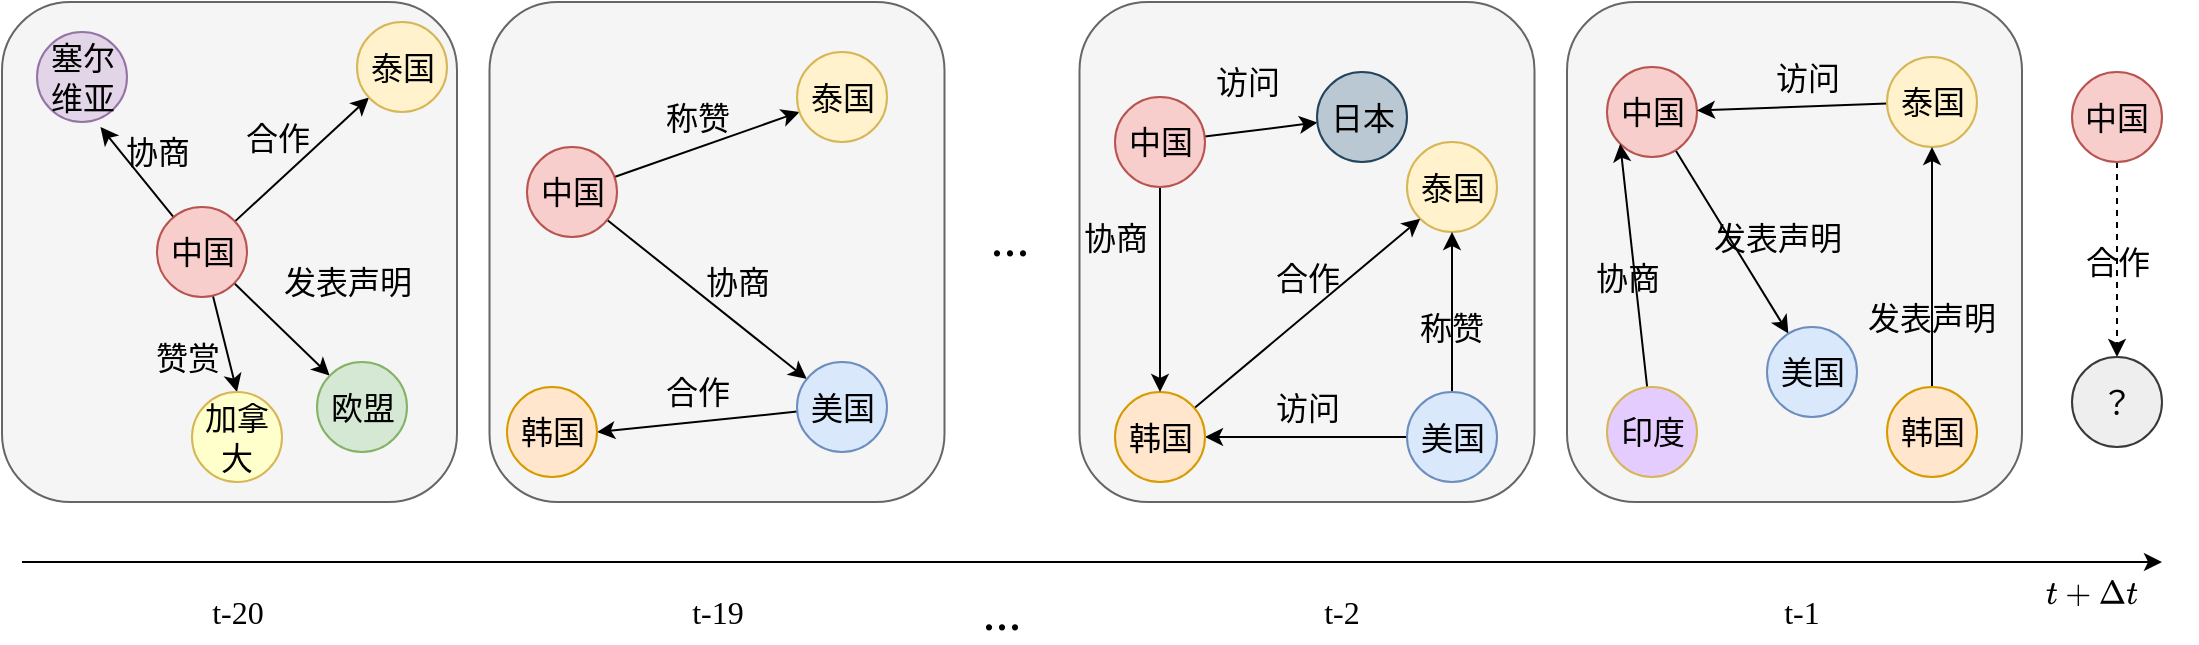 <mxfile version="26.2.13" pages="6">
  <diagram id="5qwSmJ7IPLqCKikzRa4v" name="第 5 页">
    <mxGraphModel dx="2589" dy="1074" grid="1" gridSize="10" guides="1" tooltips="1" connect="1" arrows="1" fold="1" page="1" pageScale="1" pageWidth="827" pageHeight="1169" math="1" shadow="0">
      <root>
        <mxCell id="0" />
        <mxCell id="1" parent="0" />
        <mxCell id="zulreABV8OBc9VzJAdBU-70" value="" style="rounded=1;whiteSpace=wrap;html=1;fontFamily=Helvetica;fontSize=11;fontColor=#333333;labelBackgroundColor=default;fillColor=#f5f5f5;strokeColor=#666666;" vertex="1" parent="1">
          <mxGeometry x="652.5" y="210" width="227.5" height="250" as="geometry" />
        </mxCell>
        <mxCell id="zulreABV8OBc9VzJAdBU-69" value="" style="rounded=1;whiteSpace=wrap;html=1;fontFamily=Helvetica;fontSize=11;fontColor=#333333;labelBackgroundColor=default;fillColor=#f5f5f5;strokeColor=#666666;" vertex="1" parent="1">
          <mxGeometry x="408.75" y="210" width="227.5" height="250" as="geometry" />
        </mxCell>
        <mxCell id="zulreABV8OBc9VzJAdBU-68" value="" style="rounded=1;whiteSpace=wrap;html=1;fontFamily=Helvetica;fontSize=11;fontColor=#333333;labelBackgroundColor=default;fillColor=#f5f5f5;strokeColor=#666666;" vertex="1" parent="1">
          <mxGeometry x="113.75" y="210" width="227.5" height="250" as="geometry" />
        </mxCell>
        <mxCell id="zulreABV8OBc9VzJAdBU-67" value="" style="rounded=1;whiteSpace=wrap;html=1;fontFamily=Helvetica;fontSize=11;fontColor=#333333;labelBackgroundColor=default;fillColor=#f5f5f5;strokeColor=#666666;" vertex="1" parent="1">
          <mxGeometry x="-130" y="210" width="227.5" height="250" as="geometry" />
        </mxCell>
        <mxCell id="zulreABV8OBc9VzJAdBU-8" style="rounded=0;orthogonalLoop=1;jettySize=auto;html=1;" edge="1" parent="1" source="zulreABV8OBc9VzJAdBU-1" target="zulreABV8OBc9VzJAdBU-3">
          <mxGeometry relative="1" as="geometry" />
        </mxCell>
        <mxCell id="zulreABV8OBc9VzJAdBU-22" style="edgeStyle=none;shape=connector;rounded=0;orthogonalLoop=1;jettySize=auto;html=1;strokeColor=default;align=center;verticalAlign=middle;fontFamily=Helvetica;fontSize=11;fontColor=default;labelBackgroundColor=default;endArrow=classic;" edge="1" parent="1" source="zulreABV8OBc9VzJAdBU-1" target="zulreABV8OBc9VzJAdBU-5">
          <mxGeometry relative="1" as="geometry" />
        </mxCell>
        <mxCell id="zulreABV8OBc9VzJAdBU-1" value="中国" style="ellipse;whiteSpace=wrap;html=1;aspect=fixed;fillColor=#f8cecc;strokeColor=#b85450;fontFamily=宋体;fontSize=16;" vertex="1" parent="1">
          <mxGeometry x="132.5" y="282.5" width="45" height="45" as="geometry" />
        </mxCell>
        <mxCell id="zulreABV8OBc9VzJAdBU-3" value="泰国" style="ellipse;whiteSpace=wrap;html=1;aspect=fixed;fillColor=#fff2cc;strokeColor=#d6b656;fontFamily=宋体;fontSize=16;" vertex="1" parent="1">
          <mxGeometry x="267.5" y="235" width="45" height="45" as="geometry" />
        </mxCell>
        <mxCell id="zulreABV8OBc9VzJAdBU-23" style="edgeStyle=none;shape=connector;rounded=0;orthogonalLoop=1;jettySize=auto;html=1;entryX=1;entryY=0.5;entryDx=0;entryDy=0;strokeColor=default;align=center;verticalAlign=middle;fontFamily=Helvetica;fontSize=11;fontColor=default;labelBackgroundColor=default;endArrow=classic;" edge="1" parent="1" source="zulreABV8OBc9VzJAdBU-5" target="zulreABV8OBc9VzJAdBU-6">
          <mxGeometry relative="1" as="geometry" />
        </mxCell>
        <mxCell id="zulreABV8OBc9VzJAdBU-5" value="美国" style="ellipse;whiteSpace=wrap;html=1;aspect=fixed;fillColor=#dae8fc;strokeColor=#6c8ebf;fontFamily=宋体;fontSize=16;" vertex="1" parent="1">
          <mxGeometry x="267.5" y="390" width="45" height="45" as="geometry" />
        </mxCell>
        <mxCell id="zulreABV8OBc9VzJAdBU-6" value="韩国" style="ellipse;whiteSpace=wrap;html=1;aspect=fixed;fillColor=#ffe6cc;strokeColor=#d79b00;fontFamily=宋体;fontSize=16;" vertex="1" parent="1">
          <mxGeometry x="122.5" y="402.5" width="45" height="45" as="geometry" />
        </mxCell>
        <mxCell id="zulreABV8OBc9VzJAdBU-7" value="泰国" style="ellipse;whiteSpace=wrap;html=1;aspect=fixed;fillColor=#fff2cc;strokeColor=#d6b656;fontFamily=宋体;fontSize=16;" vertex="1" parent="1">
          <mxGeometry x="572.5" y="280" width="45" height="45" as="geometry" />
        </mxCell>
        <mxCell id="zulreABV8OBc9VzJAdBU-25" style="edgeStyle=none;shape=connector;rounded=0;orthogonalLoop=1;jettySize=auto;html=1;strokeColor=default;align=center;verticalAlign=middle;fontFamily=Helvetica;fontSize=11;fontColor=default;labelBackgroundColor=default;endArrow=classic;" edge="1" parent="1" source="zulreABV8OBc9VzJAdBU-9" target="zulreABV8OBc9VzJAdBU-10">
          <mxGeometry relative="1" as="geometry" />
        </mxCell>
        <mxCell id="zulreABV8OBc9VzJAdBU-26" style="edgeStyle=none;shape=connector;rounded=0;orthogonalLoop=1;jettySize=auto;html=1;strokeColor=default;align=center;verticalAlign=middle;fontFamily=Helvetica;fontSize=11;fontColor=default;labelBackgroundColor=default;endArrow=classic;" edge="1" parent="1" source="zulreABV8OBc9VzJAdBU-9" target="zulreABV8OBc9VzJAdBU-7">
          <mxGeometry relative="1" as="geometry" />
        </mxCell>
        <mxCell id="zulreABV8OBc9VzJAdBU-9" value="美国" style="ellipse;whiteSpace=wrap;html=1;aspect=fixed;fillColor=#dae8fc;strokeColor=#6c8ebf;fontFamily=宋体;fontSize=16;" vertex="1" parent="1">
          <mxGeometry x="572.5" y="405" width="45" height="45" as="geometry" />
        </mxCell>
        <mxCell id="zulreABV8OBc9VzJAdBU-24" style="edgeStyle=none;shape=connector;rounded=0;orthogonalLoop=1;jettySize=auto;html=1;entryX=0;entryY=1;entryDx=0;entryDy=0;strokeColor=default;align=center;verticalAlign=middle;fontFamily=Helvetica;fontSize=11;fontColor=default;labelBackgroundColor=default;endArrow=classic;" edge="1" parent="1" source="zulreABV8OBc9VzJAdBU-10" target="zulreABV8OBc9VzJAdBU-7">
          <mxGeometry relative="1" as="geometry" />
        </mxCell>
        <mxCell id="zulreABV8OBc9VzJAdBU-10" value="韩国" style="ellipse;whiteSpace=wrap;html=1;aspect=fixed;fillColor=#ffe6cc;strokeColor=#d79b00;fontFamily=宋体;fontSize=16;" vertex="1" parent="1">
          <mxGeometry x="426.5" y="405" width="45" height="45" as="geometry" />
        </mxCell>
        <mxCell id="zulreABV8OBc9VzJAdBU-53" style="edgeStyle=none;shape=connector;rounded=0;orthogonalLoop=1;jettySize=auto;html=1;strokeColor=default;align=center;verticalAlign=middle;fontFamily=Helvetica;fontSize=11;fontColor=default;labelBackgroundColor=default;endArrow=classic;" edge="1" parent="1" source="zulreABV8OBc9VzJAdBU-11" target="zulreABV8OBc9VzJAdBU-13">
          <mxGeometry relative="1" as="geometry" />
        </mxCell>
        <mxCell id="zulreABV8OBc9VzJAdBU-11" value="中国" style="ellipse;whiteSpace=wrap;html=1;aspect=fixed;fillColor=#f8cecc;strokeColor=#b85450;fontFamily=宋体;fontSize=16;" vertex="1" parent="1">
          <mxGeometry x="672.5" y="242.5" width="45" height="45" as="geometry" />
        </mxCell>
        <mxCell id="zulreABV8OBc9VzJAdBU-27" style="edgeStyle=none;shape=connector;rounded=0;orthogonalLoop=1;jettySize=auto;html=1;strokeColor=default;align=center;verticalAlign=middle;fontFamily=Helvetica;fontSize=11;fontColor=default;labelBackgroundColor=default;endArrow=classic;" edge="1" parent="1" source="zulreABV8OBc9VzJAdBU-12" target="zulreABV8OBc9VzJAdBU-11">
          <mxGeometry relative="1" as="geometry" />
        </mxCell>
        <mxCell id="zulreABV8OBc9VzJAdBU-12" value="泰国" style="ellipse;whiteSpace=wrap;html=1;aspect=fixed;fillColor=#fff2cc;strokeColor=#d6b656;fontFamily=宋体;fontSize=16;" vertex="1" parent="1">
          <mxGeometry x="812.5" y="237.5" width="45" height="45" as="geometry" />
        </mxCell>
        <mxCell id="zulreABV8OBc9VzJAdBU-13" value="美国" style="ellipse;whiteSpace=wrap;html=1;aspect=fixed;fillColor=#dae8fc;strokeColor=#6c8ebf;fontFamily=宋体;fontSize=16;" vertex="1" parent="1">
          <mxGeometry x="752.5" y="372.5" width="45" height="45" as="geometry" />
        </mxCell>
        <mxCell id="zulreABV8OBc9VzJAdBU-50" style="edgeStyle=none;shape=connector;rounded=0;orthogonalLoop=1;jettySize=auto;html=1;strokeColor=default;align=center;verticalAlign=middle;fontFamily=Helvetica;fontSize=11;fontColor=default;labelBackgroundColor=default;endArrow=classic;" edge="1" parent="1" source="zulreABV8OBc9VzJAdBU-28" target="zulreABV8OBc9VzJAdBU-12">
          <mxGeometry relative="1" as="geometry" />
        </mxCell>
        <mxCell id="zulreABV8OBc9VzJAdBU-28" value="韩国" style="ellipse;whiteSpace=wrap;html=1;aspect=fixed;fillColor=#ffe6cc;strokeColor=#d79b00;fontFamily=宋体;fontSize=16;" vertex="1" parent="1">
          <mxGeometry x="812.5" y="402.5" width="45" height="45" as="geometry" />
        </mxCell>
        <mxCell id="zulreABV8OBc9VzJAdBU-29" value="&lt;font style=&quot;font-size: 16px;&quot; face=&quot;宋体&quot;&gt;称赞&lt;/font&gt;" style="text;html=1;align=center;verticalAlign=middle;whiteSpace=wrap;rounded=0;fontFamily=Helvetica;fontSize=11;fontColor=default;labelBackgroundColor=none;" vertex="1" parent="1">
          <mxGeometry x="177.5" y="252.5" width="80" height="30" as="geometry" />
        </mxCell>
        <mxCell id="zulreABV8OBc9VzJAdBU-30" value="&lt;font style=&quot;font-size: 16px;&quot; face=&quot;宋体&quot;&gt;协商&lt;/font&gt;" style="text;html=1;align=center;verticalAlign=middle;whiteSpace=wrap;rounded=0;fontFamily=Helvetica;fontSize=11;fontColor=default;labelBackgroundColor=none;" vertex="1" parent="1">
          <mxGeometry x="197.5" y="335" width="80" height="30" as="geometry" />
        </mxCell>
        <mxCell id="zulreABV8OBc9VzJAdBU-31" value="&lt;font style=&quot;font-size: 16px;&quot; face=&quot;宋体&quot;&gt;合作&lt;/font&gt;" style="text;html=1;align=center;verticalAlign=middle;whiteSpace=wrap;rounded=0;fontFamily=Helvetica;fontSize=11;fontColor=default;labelBackgroundColor=none;" vertex="1" parent="1">
          <mxGeometry x="177.5" y="390" width="80" height="30" as="geometry" />
        </mxCell>
        <mxCell id="zulreABV8OBc9VzJAdBU-32" style="rounded=0;orthogonalLoop=1;jettySize=auto;html=1;" edge="1" parent="1" source="zulreABV8OBc9VzJAdBU-34" target="zulreABV8OBc9VzJAdBU-35">
          <mxGeometry relative="1" as="geometry" />
        </mxCell>
        <mxCell id="zulreABV8OBc9VzJAdBU-33" style="edgeStyle=none;shape=connector;rounded=0;orthogonalLoop=1;jettySize=auto;html=1;strokeColor=default;align=center;verticalAlign=middle;fontFamily=Helvetica;fontSize=11;fontColor=default;labelBackgroundColor=default;endArrow=classic;" edge="1" parent="1" source="zulreABV8OBc9VzJAdBU-34" target="zulreABV8OBc9VzJAdBU-37">
          <mxGeometry relative="1" as="geometry" />
        </mxCell>
        <mxCell id="zulreABV8OBc9VzJAdBU-42" style="edgeStyle=none;shape=connector;rounded=0;orthogonalLoop=1;jettySize=auto;html=1;entryX=0.5;entryY=0;entryDx=0;entryDy=0;strokeColor=default;align=center;verticalAlign=middle;fontFamily=Helvetica;fontSize=11;fontColor=default;labelBackgroundColor=default;endArrow=classic;" edge="1" parent="1" source="zulreABV8OBc9VzJAdBU-34" target="zulreABV8OBc9VzJAdBU-38">
          <mxGeometry relative="1" as="geometry" />
        </mxCell>
        <mxCell id="zulreABV8OBc9VzJAdBU-66" style="edgeStyle=none;shape=connector;rounded=0;orthogonalLoop=1;jettySize=auto;html=1;entryX=0.705;entryY=1.056;entryDx=0;entryDy=0;strokeColor=default;align=center;verticalAlign=middle;fontFamily=Helvetica;fontSize=11;fontColor=default;labelBackgroundColor=default;endArrow=classic;entryPerimeter=0;" edge="1" parent="1" source="zulreABV8OBc9VzJAdBU-34" target="zulreABV8OBc9VzJAdBU-46">
          <mxGeometry relative="1" as="geometry" />
        </mxCell>
        <mxCell id="zulreABV8OBc9VzJAdBU-34" value="中国" style="ellipse;whiteSpace=wrap;html=1;aspect=fixed;fillColor=#f8cecc;strokeColor=#b85450;fontFamily=宋体;fontSize=16;" vertex="1" parent="1">
          <mxGeometry x="-52.5" y="312.5" width="45" height="45" as="geometry" />
        </mxCell>
        <mxCell id="zulreABV8OBc9VzJAdBU-35" value="泰国" style="ellipse;whiteSpace=wrap;html=1;aspect=fixed;fillColor=#fff2cc;strokeColor=#d6b656;fontFamily=宋体;fontSize=16;" vertex="1" parent="1">
          <mxGeometry x="47.5" y="220" width="45" height="45" as="geometry" />
        </mxCell>
        <mxCell id="zulreABV8OBc9VzJAdBU-37" value="欧盟" style="ellipse;whiteSpace=wrap;html=1;aspect=fixed;fillColor=#d5e8d4;strokeColor=#82b366;fontFamily=宋体;fontSize=16;" vertex="1" parent="1">
          <mxGeometry x="27.5" y="390" width="45" height="45" as="geometry" />
        </mxCell>
        <mxCell id="zulreABV8OBc9VzJAdBU-38" value="加拿大" style="ellipse;whiteSpace=wrap;html=1;aspect=fixed;fillColor=#FFFFCC;strokeColor=#d6b656;fontFamily=宋体;fontSize=16;" vertex="1" parent="1">
          <mxGeometry x="-35" y="405" width="45" height="45" as="geometry" />
        </mxCell>
        <mxCell id="zulreABV8OBc9VzJAdBU-39" value="&lt;font style=&quot;font-size: 16px;&quot; face=&quot;宋体&quot;&gt;合作&lt;/font&gt;" style="text;html=1;align=center;verticalAlign=middle;whiteSpace=wrap;rounded=0;fontFamily=Helvetica;fontSize=11;fontColor=default;labelBackgroundColor=none;" vertex="1" parent="1">
          <mxGeometry x="-32.5" y="262.5" width="80" height="30" as="geometry" />
        </mxCell>
        <mxCell id="zulreABV8OBc9VzJAdBU-40" value="&lt;font style=&quot;font-size: 16px;&quot; face=&quot;宋体&quot;&gt;发表声明&lt;/font&gt;" style="text;html=1;align=center;verticalAlign=middle;whiteSpace=wrap;rounded=0;fontFamily=Helvetica;fontSize=11;fontColor=default;labelBackgroundColor=none;" vertex="1" parent="1">
          <mxGeometry x="2.5" y="335" width="80" height="30" as="geometry" />
        </mxCell>
        <mxCell id="zulreABV8OBc9VzJAdBU-41" value="&lt;font style=&quot;font-size: 16px;&quot; face=&quot;宋体&quot;&gt;赞赏&lt;/font&gt;" style="text;html=1;align=center;verticalAlign=middle;whiteSpace=wrap;rounded=0;fontFamily=Helvetica;fontSize=11;fontColor=default;labelBackgroundColor=none;" vertex="1" parent="1">
          <mxGeometry x="-77.5" y="372.5" width="80" height="30" as="geometry" />
        </mxCell>
        <mxCell id="zulreABV8OBc9VzJAdBU-43" style="edgeStyle=none;shape=connector;rounded=0;orthogonalLoop=1;jettySize=auto;html=1;exitX=0.5;exitY=1;exitDx=0;exitDy=0;strokeColor=default;align=center;verticalAlign=middle;fontFamily=Helvetica;fontSize=11;fontColor=default;labelBackgroundColor=default;endArrow=classic;" edge="1" parent="1" source="zulreABV8OBc9VzJAdBU-41" target="zulreABV8OBc9VzJAdBU-41">
          <mxGeometry relative="1" as="geometry" />
        </mxCell>
        <mxCell id="zulreABV8OBc9VzJAdBU-46" value="塞尔维亚" style="ellipse;whiteSpace=wrap;html=1;aspect=fixed;fillColor=#e1d5e7;strokeColor=#9673a6;fontFamily=宋体;fontSize=16;" vertex="1" parent="1">
          <mxGeometry x="-112.5" y="225" width="45" height="45" as="geometry" />
        </mxCell>
        <mxCell id="zulreABV8OBc9VzJAdBU-48" value="&lt;font style=&quot;font-size: 16px;&quot; face=&quot;宋体&quot;&gt;协商&lt;/font&gt;" style="text;html=1;align=center;verticalAlign=middle;whiteSpace=wrap;rounded=0;fontFamily=Helvetica;fontSize=11;fontColor=default;labelBackgroundColor=none;" vertex="1" parent="1">
          <mxGeometry x="-92.5" y="270" width="80" height="30" as="geometry" />
        </mxCell>
        <mxCell id="zulreABV8OBc9VzJAdBU-49" value="&lt;font style=&quot;font-size: 16px;&quot; face=&quot;宋体&quot;&gt;访问&lt;/font&gt;" style="text;html=1;align=center;verticalAlign=middle;whiteSpace=wrap;rounded=0;fontFamily=Helvetica;fontSize=11;fontColor=default;labelBackgroundColor=none;" vertex="1" parent="1">
          <mxGeometry x="732.5" y="232.5" width="80" height="30" as="geometry" />
        </mxCell>
        <mxCell id="zulreABV8OBc9VzJAdBU-51" value="&lt;font style=&quot;font-size: 16px;&quot; face=&quot;宋体&quot;&gt;发表声明&lt;/font&gt;" style="text;html=1;align=center;verticalAlign=middle;whiteSpace=wrap;rounded=0;fontFamily=Helvetica;fontSize=11;fontColor=default;labelBackgroundColor=none;" vertex="1" parent="1">
          <mxGeometry x="795" y="352.5" width="80" height="30" as="geometry" />
        </mxCell>
        <mxCell id="zulreABV8OBc9VzJAdBU-54" value="&lt;font style=&quot;font-size: 16px;&quot; face=&quot;宋体&quot;&gt;发表声明&lt;/font&gt;" style="text;html=1;align=center;verticalAlign=middle;whiteSpace=wrap;rounded=0;fontFamily=Helvetica;fontSize=11;fontColor=default;labelBackgroundColor=none;" vertex="1" parent="1">
          <mxGeometry x="717.5" y="312.5" width="80" height="30" as="geometry" />
        </mxCell>
        <mxCell id="zulreABV8OBc9VzJAdBU-56" style="edgeStyle=none;shape=connector;rounded=0;orthogonalLoop=1;jettySize=auto;html=1;entryX=0.5;entryY=0;entryDx=0;entryDy=0;strokeColor=default;align=center;verticalAlign=middle;fontFamily=Helvetica;fontSize=11;fontColor=default;labelBackgroundColor=default;endArrow=classic;" edge="1" parent="1" source="zulreABV8OBc9VzJAdBU-55" target="zulreABV8OBc9VzJAdBU-10">
          <mxGeometry relative="1" as="geometry" />
        </mxCell>
        <mxCell id="zulreABV8OBc9VzJAdBU-82" style="edgeStyle=none;shape=connector;rounded=0;orthogonalLoop=1;jettySize=auto;html=1;strokeColor=default;align=center;verticalAlign=middle;fontFamily=Helvetica;fontSize=11;fontColor=default;labelBackgroundColor=default;endArrow=classic;" edge="1" parent="1" source="zulreABV8OBc9VzJAdBU-55" target="zulreABV8OBc9VzJAdBU-81">
          <mxGeometry relative="1" as="geometry" />
        </mxCell>
        <mxCell id="zulreABV8OBc9VzJAdBU-55" value="中国" style="ellipse;whiteSpace=wrap;html=1;aspect=fixed;fillColor=#f8cecc;strokeColor=#b85450;fontFamily=宋体;fontSize=16;" vertex="1" parent="1">
          <mxGeometry x="426.5" y="257.5" width="45" height="45" as="geometry" />
        </mxCell>
        <mxCell id="zulreABV8OBc9VzJAdBU-57" value="&lt;font style=&quot;font-size: 16px;&quot; face=&quot;宋体&quot;&gt;协商&lt;/font&gt;" style="text;html=1;align=center;verticalAlign=middle;whiteSpace=wrap;rounded=0;fontFamily=Helvetica;fontSize=11;fontColor=default;labelBackgroundColor=none;" vertex="1" parent="1">
          <mxGeometry x="386.5" y="312.5" width="80" height="30" as="geometry" />
        </mxCell>
        <mxCell id="zulreABV8OBc9VzJAdBU-58" value="&lt;font style=&quot;font-size: 16px;&quot; face=&quot;宋体&quot;&gt;访问&lt;/font&gt;" style="text;html=1;align=center;verticalAlign=middle;whiteSpace=wrap;rounded=0;fontFamily=Helvetica;fontSize=11;fontColor=default;labelBackgroundColor=none;" vertex="1" parent="1">
          <mxGeometry x="482.5" y="397.5" width="80" height="30" as="geometry" />
        </mxCell>
        <mxCell id="zulreABV8OBc9VzJAdBU-59" value="&lt;font style=&quot;font-size: 16px;&quot; face=&quot;宋体&quot;&gt;合作&lt;/font&gt;" style="text;html=1;align=center;verticalAlign=middle;whiteSpace=wrap;rounded=0;fontFamily=Helvetica;fontSize=11;fontColor=default;labelBackgroundColor=none;" vertex="1" parent="1">
          <mxGeometry x="482.5" y="332.5" width="80" height="30" as="geometry" />
        </mxCell>
        <mxCell id="zulreABV8OBc9VzJAdBU-60" value="&lt;font face=&quot;宋体&quot;&gt;&lt;span style=&quot;font-size: 16px;&quot;&gt;称赞&lt;/span&gt;&lt;/font&gt;" style="text;html=1;align=center;verticalAlign=middle;whiteSpace=wrap;rounded=0;fontFamily=Helvetica;fontSize=11;fontColor=default;labelBackgroundColor=none;" vertex="1" parent="1">
          <mxGeometry x="555" y="357.5" width="80" height="30" as="geometry" />
        </mxCell>
        <mxCell id="zulreABV8OBc9VzJAdBU-62" style="edgeStyle=none;shape=connector;rounded=0;orthogonalLoop=1;jettySize=auto;html=1;entryX=0;entryY=1;entryDx=0;entryDy=0;strokeColor=default;align=center;verticalAlign=middle;fontFamily=Helvetica;fontSize=11;fontColor=default;labelBackgroundColor=default;endArrow=classic;" edge="1" parent="1" source="zulreABV8OBc9VzJAdBU-61" target="zulreABV8OBc9VzJAdBU-11">
          <mxGeometry relative="1" as="geometry" />
        </mxCell>
        <mxCell id="zulreABV8OBc9VzJAdBU-61" value="印度" style="ellipse;whiteSpace=wrap;html=1;aspect=fixed;fillColor=#E5CCFF;strokeColor=#d6b656;fontFamily=宋体;fontSize=16;" vertex="1" parent="1">
          <mxGeometry x="672.5" y="402.5" width="45" height="45" as="geometry" />
        </mxCell>
        <mxCell id="zulreABV8OBc9VzJAdBU-63" value="&lt;font style=&quot;font-size: 16px;&quot; face=&quot;宋体&quot;&gt;协商&lt;/font&gt;" style="text;html=1;align=center;verticalAlign=middle;whiteSpace=wrap;rounded=0;fontFamily=Helvetica;fontSize=11;fontColor=default;labelBackgroundColor=none;" vertex="1" parent="1">
          <mxGeometry x="642.5" y="332.5" width="80" height="30" as="geometry" />
        </mxCell>
        <mxCell id="zulreABV8OBc9VzJAdBU-71" value="" style="endArrow=classic;html=1;rounded=0;strokeColor=default;align=center;verticalAlign=middle;fontFamily=Helvetica;fontSize=11;fontColor=default;labelBackgroundColor=default;entryX=1;entryY=0;entryDx=0;entryDy=0;" edge="1" parent="1" target="zulreABV8OBc9VzJAdBU-88">
          <mxGeometry width="50" height="50" relative="1" as="geometry">
            <mxPoint x="-120" y="490" as="sourcePoint" />
            <mxPoint x="980" y="490" as="targetPoint" />
          </mxGeometry>
        </mxCell>
        <mxCell id="zulreABV8OBc9VzJAdBU-72" value="&lt;font style=&quot;font-size: 16px;&quot; face=&quot;宋体&quot;&gt;t-20&lt;/font&gt;" style="text;html=1;align=center;verticalAlign=middle;whiteSpace=wrap;rounded=0;fontFamily=Helvetica;fontSize=11;fontColor=default;labelBackgroundColor=none;" vertex="1" parent="1">
          <mxGeometry x="-52.5" y="500" width="80" height="30" as="geometry" />
        </mxCell>
        <mxCell id="zulreABV8OBc9VzJAdBU-74" value="&lt;font face=&quot;宋体&quot; style=&quot;font-size: 16px;&quot;&gt;t-19&lt;/font&gt;" style="text;html=1;align=center;verticalAlign=middle;whiteSpace=wrap;rounded=0;fontFamily=Helvetica;fontSize=11;fontColor=default;labelBackgroundColor=default;" vertex="1" parent="1">
          <mxGeometry x="187.5" y="500" width="80" height="30" as="geometry" />
        </mxCell>
        <mxCell id="zulreABV8OBc9VzJAdBU-75" value="&lt;font style=&quot;font-size: 26px;&quot;&gt;&lt;span&gt;...&lt;/span&gt;&lt;/font&gt;" style="text;html=1;align=center;verticalAlign=middle;whiteSpace=wrap;rounded=0;fontFamily=Times New Roman;fontSize=16;fontColor=default;labelBackgroundColor=none;" vertex="1" parent="1">
          <mxGeometry x="334" y="312.5" width="80" height="30" as="geometry" />
        </mxCell>
        <mxCell id="zulreABV8OBc9VzJAdBU-76" value="&lt;font style=&quot;font-size: 16px;&quot; face=&quot;宋体&quot;&gt;t-2&lt;/font&gt;" style="text;html=1;align=center;verticalAlign=middle;whiteSpace=wrap;rounded=0;fontFamily=Helvetica;fontSize=11;fontColor=default;labelBackgroundColor=none;" vertex="1" parent="1">
          <mxGeometry x="500" y="500" width="80" height="30" as="geometry" />
        </mxCell>
        <mxCell id="zulreABV8OBc9VzJAdBU-78" value="&lt;font style=&quot;font-size: 16px;&quot; face=&quot;宋体&quot;&gt;t-1&lt;/font&gt;" style="text;html=1;align=center;verticalAlign=middle;whiteSpace=wrap;rounded=0;fontFamily=Helvetica;fontSize=11;fontColor=default;labelBackgroundColor=none;" vertex="1" parent="1">
          <mxGeometry x="730" y="500" width="80" height="30" as="geometry" />
        </mxCell>
        <mxCell id="zulreABV8OBc9VzJAdBU-80" value="&lt;font style=&quot;font-size: 26px;&quot;&gt;&lt;span&gt;...&lt;/span&gt;&lt;/font&gt;" style="text;html=1;align=center;verticalAlign=middle;whiteSpace=wrap;rounded=0;fontFamily=Times New Roman;fontSize=16;fontColor=default;labelBackgroundColor=none;" vertex="1" parent="1">
          <mxGeometry x="330" y="500" width="80" height="30" as="geometry" />
        </mxCell>
        <mxCell id="zulreABV8OBc9VzJAdBU-81" value="日本" style="ellipse;whiteSpace=wrap;html=1;aspect=fixed;fillColor=#bac8d3;strokeColor=#23445d;fontFamily=宋体;fontSize=16;" vertex="1" parent="1">
          <mxGeometry x="527.5" y="245" width="45" height="45" as="geometry" />
        </mxCell>
        <mxCell id="zulreABV8OBc9VzJAdBU-83" value="&lt;font style=&quot;font-size: 16px;&quot; face=&quot;宋体&quot;&gt;访问&lt;/font&gt;" style="text;html=1;align=center;verticalAlign=middle;whiteSpace=wrap;rounded=0;fontFamily=Helvetica;fontSize=11;fontColor=default;labelBackgroundColor=none;" vertex="1" parent="1">
          <mxGeometry x="452.5" y="235" width="80" height="30" as="geometry" />
        </mxCell>
        <mxCell id="zulreABV8OBc9VzJAdBU-86" style="edgeStyle=none;shape=connector;rounded=0;orthogonalLoop=1;jettySize=auto;html=1;entryX=0.5;entryY=0;entryDx=0;entryDy=0;strokeColor=default;align=center;verticalAlign=middle;fontFamily=Helvetica;fontSize=11;fontColor=default;labelBackgroundColor=default;endArrow=classic;dashed=1;" edge="1" parent="1" source="zulreABV8OBc9VzJAdBU-84" target="zulreABV8OBc9VzJAdBU-85">
          <mxGeometry relative="1" as="geometry" />
        </mxCell>
        <mxCell id="zulreABV8OBc9VzJAdBU-84" value="中国" style="ellipse;whiteSpace=wrap;html=1;aspect=fixed;fillColor=#f8cecc;strokeColor=#b85450;fontFamily=宋体;fontSize=16;" vertex="1" parent="1">
          <mxGeometry x="905" y="245" width="45" height="45" as="geometry" />
        </mxCell>
        <mxCell id="zulreABV8OBc9VzJAdBU-85" value="？" style="ellipse;whiteSpace=wrap;html=1;aspect=fixed;fillColor=#eeeeee;fontFamily=宋体;fontSize=16;strokeColor=#36393d;" vertex="1" parent="1">
          <mxGeometry x="905" y="387.5" width="45" height="45" as="geometry" />
        </mxCell>
        <mxCell id="zulreABV8OBc9VzJAdBU-87" value="&lt;font style=&quot;font-size: 16px;&quot; face=&quot;宋体&quot;&gt;合作&lt;/font&gt;" style="text;html=1;align=center;verticalAlign=middle;whiteSpace=wrap;rounded=0;fontFamily=Helvetica;fontSize=11;fontColor=default;labelBackgroundColor=none;" vertex="1" parent="1">
          <mxGeometry x="887.5" y="325" width="80" height="30" as="geometry" />
        </mxCell>
        <mxCell id="zulreABV8OBc9VzJAdBU-88" value="&lt;font face=&quot;宋体&quot;&gt;&lt;span style=&quot;font-size: 16px;&quot;&gt;&lt;svg style=&quot;vertical-align: -0.186ex;&quot; xmlns:xlink=&quot;http://www.w3.org/1999/xlink&quot; viewBox=&quot;0 -716 2777.4 798&quot; role=&quot;img&quot; height=&quot;1.805ex&quot; width=&quot;6.284ex&quot; xmlns=&quot;http://www.w3.org/2000/svg&quot;&gt;&lt;defs&gt;&lt;path d=&quot;M26 385Q19 392 19 395Q19 399 22 411T27 425Q29 430 36 430T87 431H140L159 511Q162 522 166 540T173 566T179 586T187 603T197 615T211 624T229 626Q247 625 254 615T261 596Q261 589 252 549T232 470L222 433Q222 431 272 431H323Q330 424 330 420Q330 398 317 385H210L174 240Q135 80 135 68Q135 26 162 26Q197 26 230 60T283 144Q285 150 288 151T303 153H307Q322 153 322 145Q322 142 319 133Q314 117 301 95T267 48T216 6T155 -11Q125 -11 98 4T59 56Q57 64 57 83V101L92 241Q127 382 128 383Q128 385 77 385H26Z&quot; id=&quot;MJX-2-TEX-I-1D461&quot;&gt;&lt;/path&gt;&lt;path d=&quot;M56 237T56 250T70 270H369V420L370 570Q380 583 389 583Q402 583 409 568V270H707Q722 262 722 250T707 230H409V-68Q401 -82 391 -82H389H387Q375 -82 369 -68V230H70Q56 237 56 250Z&quot; id=&quot;MJX-2-TEX-N-2B&quot;&gt;&lt;/path&gt;&lt;path d=&quot;M51 0Q46 4 46 7Q46 9 215 357T388 709Q391 716 416 716Q439 716 444 709Q447 705 616 357T786 7Q786 4 781 0H51ZM507 344L384 596L137 92L383 91H630Q630 93 507 344Z&quot; id=&quot;MJX-2-TEX-N-394&quot;&gt;&lt;/path&gt;&lt;/defs&gt;&lt;g transform=&quot;scale(1,-1)&quot; stroke-width=&quot;0&quot; fill=&quot;currentColor&quot; stroke=&quot;currentColor&quot;&gt;&lt;g data-mml-node=&quot;math&quot;&gt;&lt;g data-mml-node=&quot;mi&quot;&gt;&lt;use xlink:href=&quot;#MJX-2-TEX-I-1D461&quot; data-c=&quot;1D461&quot;&gt;&lt;/use&gt;&lt;/g&gt;&lt;g transform=&quot;translate(583.2,0)&quot; data-mml-node=&quot;mo&quot;&gt;&lt;use xlink:href=&quot;#MJX-2-TEX-N-2B&quot; data-c=&quot;2B&quot;&gt;&lt;/use&gt;&lt;/g&gt;&lt;g transform=&quot;translate(1583.4,0)&quot; data-mml-node=&quot;mi&quot;&gt;&lt;use xlink:href=&quot;#MJX-2-TEX-N-394&quot; data-c=&quot;394&quot;&gt;&lt;/use&gt;&lt;/g&gt;&lt;g transform=&quot;translate(2416.4,0)&quot; data-mml-node=&quot;mi&quot;&gt;&lt;use xlink:href=&quot;#MJX-2-TEX-I-1D461&quot; data-c=&quot;1D461&quot;&gt;&lt;/use&gt;&lt;/g&gt;&lt;/g&gt;&lt;/g&gt;&lt;/svg&gt;&lt;/span&gt;&lt;/font&gt;" style="text;html=1;align=center;verticalAlign=middle;whiteSpace=wrap;rounded=0;fontFamily=Helvetica;fontSize=11;fontColor=default;labelBackgroundColor=none;" vertex="1" parent="1">
          <mxGeometry x="880" y="490" width="70" height="30" as="geometry" />
        </mxCell>
      </root>
    </mxGraphModel>
  </diagram>
  <diagram name="第 5 页 的副本" id="FFSJXPPUMyG1U8CMxgck">
    <mxGraphModel dx="1145" dy="698" grid="1" gridSize="10" guides="1" tooltips="1" connect="1" arrows="1" fold="1" page="1" pageScale="1" pageWidth="827" pageHeight="1169" math="1" shadow="0">
      <root>
        <mxCell id="nOVBXD4VSuqTof4t-I0o-0" />
        <mxCell id="nOVBXD4VSuqTof4t-I0o-1" parent="nOVBXD4VSuqTof4t-I0o-0" />
        <mxCell id="nOVBXD4VSuqTof4t-I0o-2" value="" style="rounded=1;whiteSpace=wrap;html=1;fontFamily=Helvetica;fontSize=11;fontColor=#333333;labelBackgroundColor=default;fillColor=#f5f5f5;strokeColor=#666666;" vertex="1" parent="nOVBXD4VSuqTof4t-I0o-1">
          <mxGeometry x="627" y="215" width="200" height="250" as="geometry" />
        </mxCell>
        <mxCell id="nOVBXD4VSuqTof4t-I0o-3" value="" style="rounded=1;whiteSpace=wrap;html=1;fontFamily=Helvetica;fontSize=11;fontColor=#333333;labelBackgroundColor=default;fillColor=#f5f5f5;strokeColor=#666666;" vertex="1" parent="nOVBXD4VSuqTof4t-I0o-1">
          <mxGeometry x="400" y="215" width="200" height="250" as="geometry" />
        </mxCell>
        <mxCell id="nOVBXD4VSuqTof4t-I0o-4" value="" style="rounded=1;whiteSpace=wrap;html=1;fontFamily=Helvetica;fontSize=11;fontColor=#333333;labelBackgroundColor=default;fillColor=#f5f5f5;strokeColor=#666666;" vertex="1" parent="nOVBXD4VSuqTof4t-I0o-1">
          <mxGeometry x="160" y="215" width="200" height="250" as="geometry" />
        </mxCell>
        <mxCell id="nOVBXD4VSuqTof4t-I0o-6" style="rounded=0;orthogonalLoop=1;jettySize=auto;html=1;entryX=-0.007;entryY=0.396;entryDx=0;entryDy=0;entryPerimeter=0;" edge="1" parent="nOVBXD4VSuqTof4t-I0o-1" source="nOVBXD4VSuqTof4t-I0o-8" target="nOVBXD4VSuqTof4t-I0o-9">
          <mxGeometry relative="1" as="geometry" />
        </mxCell>
        <mxCell id="nOVBXD4VSuqTof4t-I0o-7" style="edgeStyle=none;shape=connector;rounded=0;orthogonalLoop=1;jettySize=auto;html=1;strokeColor=default;align=center;verticalAlign=middle;fontFamily=Helvetica;fontSize=11;fontColor=default;labelBackgroundColor=default;endArrow=classic;" edge="1" parent="nOVBXD4VSuqTof4t-I0o-1" source="nOVBXD4VSuqTof4t-I0o-8" target="ZP45C1tEmEFO3ge1VO4T-0">
          <mxGeometry relative="1" as="geometry">
            <mxPoint x="306.55" y="374.131" as="targetPoint" />
          </mxGeometry>
        </mxCell>
        <mxCell id="ZP45C1tEmEFO3ge1VO4T-4" style="edgeStyle=none;shape=connector;rounded=0;orthogonalLoop=1;jettySize=auto;html=1;entryX=0.5;entryY=1;entryDx=0;entryDy=0;strokeColor=default;align=center;verticalAlign=middle;fontFamily=Helvetica;fontSize=11;fontColor=default;labelBackgroundColor=default;endArrow=classic;" edge="1" parent="nOVBXD4VSuqTof4t-I0o-1" source="nOVBXD4VSuqTof4t-I0o-8" target="ZP45C1tEmEFO3ge1VO4T-3">
          <mxGeometry relative="1" as="geometry" />
        </mxCell>
        <mxCell id="ZP45C1tEmEFO3ge1VO4T-6" style="edgeStyle=none;shape=connector;rounded=0;orthogonalLoop=1;jettySize=auto;html=1;strokeColor=default;align=center;verticalAlign=middle;fontFamily=Helvetica;fontSize=11;fontColor=default;labelBackgroundColor=default;endArrow=classic;" edge="1" parent="nOVBXD4VSuqTof4t-I0o-1" source="nOVBXD4VSuqTof4t-I0o-8" target="ZP45C1tEmEFO3ge1VO4T-5">
          <mxGeometry relative="1" as="geometry" />
        </mxCell>
        <mxCell id="nOVBXD4VSuqTof4t-I0o-8" value="中国" style="ellipse;whiteSpace=wrap;html=1;aspect=fixed;fillColor=#f8cecc;strokeColor=#b85450;fontFamily=宋体;fontSize=16;" vertex="1" parent="nOVBXD4VSuqTof4t-I0o-1">
          <mxGeometry x="168.75" y="317.5" width="45" height="45" as="geometry" />
        </mxCell>
        <mxCell id="ZP45C1tEmEFO3ge1VO4T-1" style="edgeStyle=none;shape=connector;rounded=0;orthogonalLoop=1;jettySize=auto;html=1;entryX=1;entryY=0.5;entryDx=0;entryDy=0;strokeColor=default;align=center;verticalAlign=middle;fontFamily=Helvetica;fontSize=11;fontColor=default;labelBackgroundColor=default;endArrow=classic;" edge="1" parent="nOVBXD4VSuqTof4t-I0o-1" source="nOVBXD4VSuqTof4t-I0o-9" target="nOVBXD4VSuqTof4t-I0o-8">
          <mxGeometry relative="1" as="geometry" />
        </mxCell>
        <mxCell id="nOVBXD4VSuqTof4t-I0o-9" value="泰国" style="ellipse;whiteSpace=wrap;html=1;aspect=fixed;fillColor=#fff2cc;strokeColor=#d6b656;fontFamily=宋体;fontSize=16;" vertex="1" parent="nOVBXD4VSuqTof4t-I0o-1">
          <mxGeometry x="300" y="240" width="45" height="45" as="geometry" />
        </mxCell>
        <mxCell id="nOVBXD4VSuqTof4t-I0o-13" value="泰国" style="ellipse;whiteSpace=wrap;html=1;aspect=fixed;fillColor=#fff2cc;strokeColor=#d6b656;fontFamily=宋体;fontSize=16;" vertex="1" parent="nOVBXD4VSuqTof4t-I0o-1">
          <mxGeometry x="542.5" y="297.5" width="45" height="45" as="geometry" />
        </mxCell>
        <mxCell id="nOVBXD4VSuqTof4t-I0o-14" style="edgeStyle=none;shape=connector;rounded=0;orthogonalLoop=1;jettySize=auto;html=1;strokeColor=default;align=center;verticalAlign=middle;fontFamily=Helvetica;fontSize=11;fontColor=default;labelBackgroundColor=default;endArrow=classic;" edge="1" parent="nOVBXD4VSuqTof4t-I0o-1" source="nOVBXD4VSuqTof4t-I0o-16" target="nOVBXD4VSuqTof4t-I0o-18">
          <mxGeometry relative="1" as="geometry" />
        </mxCell>
        <mxCell id="nOVBXD4VSuqTof4t-I0o-15" style="edgeStyle=none;shape=connector;rounded=0;orthogonalLoop=1;jettySize=auto;html=1;strokeColor=default;align=center;verticalAlign=middle;fontFamily=Helvetica;fontSize=11;fontColor=default;labelBackgroundColor=default;endArrow=classic;" edge="1" parent="nOVBXD4VSuqTof4t-I0o-1" source="nOVBXD4VSuqTof4t-I0o-16" target="nOVBXD4VSuqTof4t-I0o-13">
          <mxGeometry relative="1" as="geometry" />
        </mxCell>
        <mxCell id="nOVBXD4VSuqTof4t-I0o-16" value="美国" style="ellipse;whiteSpace=wrap;html=1;aspect=fixed;fillColor=#dae8fc;strokeColor=#6c8ebf;fontFamily=宋体;fontSize=16;" vertex="1" parent="nOVBXD4VSuqTof4t-I0o-1">
          <mxGeometry x="542.5" y="397.5" width="45" height="45" as="geometry" />
        </mxCell>
        <mxCell id="nOVBXD4VSuqTof4t-I0o-17" style="edgeStyle=none;shape=connector;rounded=0;orthogonalLoop=1;jettySize=auto;html=1;entryX=0;entryY=1;entryDx=0;entryDy=0;strokeColor=default;align=center;verticalAlign=middle;fontFamily=Helvetica;fontSize=11;fontColor=default;labelBackgroundColor=default;endArrow=classic;" edge="1" parent="nOVBXD4VSuqTof4t-I0o-1" source="nOVBXD4VSuqTof4t-I0o-18" target="nOVBXD4VSuqTof4t-I0o-13">
          <mxGeometry relative="1" as="geometry" />
        </mxCell>
        <mxCell id="nOVBXD4VSuqTof4t-I0o-18" value="韩国" style="ellipse;whiteSpace=wrap;html=1;aspect=fixed;fillColor=#ffe6cc;strokeColor=#d79b00;fontFamily=宋体;fontSize=16;" vertex="1" parent="nOVBXD4VSuqTof4t-I0o-1">
          <mxGeometry x="425" y="390" width="45" height="45" as="geometry" />
        </mxCell>
        <mxCell id="nOVBXD4VSuqTof4t-I0o-19" style="edgeStyle=none;shape=connector;rounded=0;orthogonalLoop=1;jettySize=auto;html=1;strokeColor=default;align=center;verticalAlign=middle;fontFamily=Helvetica;fontSize=11;fontColor=default;labelBackgroundColor=default;endArrow=classic;" edge="1" parent="nOVBXD4VSuqTof4t-I0o-1" source="nOVBXD4VSuqTof4t-I0o-20" target="nOVBXD4VSuqTof4t-I0o-23">
          <mxGeometry relative="1" as="geometry" />
        </mxCell>
        <mxCell id="nOVBXD4VSuqTof4t-I0o-20" value="中国" style="ellipse;whiteSpace=wrap;html=1;aspect=fixed;fillColor=#f8cecc;strokeColor=#b85450;fontFamily=宋体;fontSize=16;" vertex="1" parent="nOVBXD4VSuqTof4t-I0o-1">
          <mxGeometry x="657" y="247.5" width="45" height="45" as="geometry" />
        </mxCell>
        <mxCell id="nOVBXD4VSuqTof4t-I0o-21" style="edgeStyle=none;shape=connector;rounded=0;orthogonalLoop=1;jettySize=auto;html=1;strokeColor=default;align=center;verticalAlign=middle;fontFamily=Helvetica;fontSize=11;fontColor=default;labelBackgroundColor=default;endArrow=classic;" edge="1" parent="nOVBXD4VSuqTof4t-I0o-1" source="nOVBXD4VSuqTof4t-I0o-22" target="nOVBXD4VSuqTof4t-I0o-20">
          <mxGeometry relative="1" as="geometry" />
        </mxCell>
        <mxCell id="nOVBXD4VSuqTof4t-I0o-22" value="泰国" style="ellipse;whiteSpace=wrap;html=1;aspect=fixed;fillColor=#fff2cc;strokeColor=#d6b656;fontFamily=宋体;fontSize=16;" vertex="1" parent="nOVBXD4VSuqTof4t-I0o-1">
          <mxGeometry x="767" y="257.5" width="45" height="45" as="geometry" />
        </mxCell>
        <mxCell id="nOVBXD4VSuqTof4t-I0o-23" value="美国" style="ellipse;whiteSpace=wrap;html=1;aspect=fixed;fillColor=#dae8fc;strokeColor=#6c8ebf;fontFamily=宋体;fontSize=16;" vertex="1" parent="nOVBXD4VSuqTof4t-I0o-1">
          <mxGeometry x="709.5" y="365" width="45" height="45" as="geometry" />
        </mxCell>
        <mxCell id="nOVBXD4VSuqTof4t-I0o-24" style="edgeStyle=none;shape=connector;rounded=0;orthogonalLoop=1;jettySize=auto;html=1;strokeColor=default;align=center;verticalAlign=middle;fontFamily=Helvetica;fontSize=11;fontColor=default;labelBackgroundColor=default;endArrow=classic;" edge="1" parent="nOVBXD4VSuqTof4t-I0o-1" source="nOVBXD4VSuqTof4t-I0o-25" target="nOVBXD4VSuqTof4t-I0o-22">
          <mxGeometry relative="1" as="geometry" />
        </mxCell>
        <mxCell id="nOVBXD4VSuqTof4t-I0o-25" value="韩国" style="ellipse;whiteSpace=wrap;html=1;aspect=fixed;fillColor=#ffe6cc;strokeColor=#d79b00;fontFamily=宋体;fontSize=16;" vertex="1" parent="nOVBXD4VSuqTof4t-I0o-1">
          <mxGeometry x="767" y="390" width="45" height="45" as="geometry" />
        </mxCell>
        <mxCell id="nOVBXD4VSuqTof4t-I0o-26" value="&lt;font style=&quot;font-size: 16px;&quot; face=&quot;宋体&quot;&gt;称赞&lt;/font&gt;" style="text;html=1;align=center;verticalAlign=middle;whiteSpace=wrap;rounded=0;fontFamily=Helvetica;fontSize=11;fontColor=default;labelBackgroundColor=none;" vertex="1" parent="nOVBXD4VSuqTof4t-I0o-1">
          <mxGeometry x="201.25" y="262.5" width="80" height="30" as="geometry" />
        </mxCell>
        <mxCell id="nOVBXD4VSuqTof4t-I0o-37" value="&lt;font style=&quot;font-size: 16px;&quot; face=&quot;宋体&quot;&gt;合作&lt;/font&gt;" style="text;html=1;align=center;verticalAlign=middle;whiteSpace=wrap;rounded=0;fontFamily=Helvetica;fontSize=11;fontColor=default;labelBackgroundColor=none;" vertex="1" parent="nOVBXD4VSuqTof4t-I0o-1">
          <mxGeometry x="220" y="292.5" width="80" height="30" as="geometry" />
        </mxCell>
        <mxCell id="nOVBXD4VSuqTof4t-I0o-38" value="&lt;font style=&quot;font-size: 16px;&quot; face=&quot;宋体&quot;&gt;发表声明&lt;/font&gt;" style="text;html=1;align=center;verticalAlign=middle;whiteSpace=wrap;rounded=0;fontFamily=Helvetica;fontSize=11;fontColor=default;labelBackgroundColor=none;" vertex="1" parent="nOVBXD4VSuqTof4t-I0o-1">
          <mxGeometry x="236.25" y="335" width="80" height="30" as="geometry" />
        </mxCell>
        <mxCell id="nOVBXD4VSuqTof4t-I0o-39" value="&lt;span style=&quot;font-family: 宋体; font-size: 16px;&quot;&gt;称赞&lt;/span&gt;" style="text;html=1;align=center;verticalAlign=middle;whiteSpace=wrap;rounded=0;fontFamily=Helvetica;fontSize=11;fontColor=default;labelBackgroundColor=none;" vertex="1" parent="nOVBXD4VSuqTof4t-I0o-1">
          <mxGeometry x="190" y="390" width="80" height="30" as="geometry" />
        </mxCell>
        <mxCell id="nOVBXD4VSuqTof4t-I0o-40" style="edgeStyle=none;shape=connector;rounded=0;orthogonalLoop=1;jettySize=auto;html=1;exitX=0.5;exitY=1;exitDx=0;exitDy=0;strokeColor=default;align=center;verticalAlign=middle;fontFamily=Helvetica;fontSize=11;fontColor=default;labelBackgroundColor=default;endArrow=classic;" edge="1" parent="nOVBXD4VSuqTof4t-I0o-1" source="nOVBXD4VSuqTof4t-I0o-39" target="nOVBXD4VSuqTof4t-I0o-39">
          <mxGeometry relative="1" as="geometry" />
        </mxCell>
        <mxCell id="nOVBXD4VSuqTof4t-I0o-42" value="&lt;font style=&quot;font-size: 16px;&quot; face=&quot;宋体&quot;&gt;协商&lt;/font&gt;" style="text;html=1;align=center;verticalAlign=middle;whiteSpace=wrap;rounded=0;fontFamily=Helvetica;fontSize=11;fontColor=default;labelBackgroundColor=none;" vertex="1" parent="nOVBXD4VSuqTof4t-I0o-1">
          <mxGeometry x="140" y="280" width="80" height="30" as="geometry" />
        </mxCell>
        <mxCell id="nOVBXD4VSuqTof4t-I0o-43" value="&lt;font style=&quot;font-size: 16px;&quot; face=&quot;宋体&quot;&gt;访问&lt;/font&gt;" style="text;html=1;align=center;verticalAlign=middle;whiteSpace=wrap;rounded=0;fontFamily=Helvetica;fontSize=11;fontColor=default;labelBackgroundColor=none;" vertex="1" parent="nOVBXD4VSuqTof4t-I0o-1">
          <mxGeometry x="702" y="245" width="80" height="30" as="geometry" />
        </mxCell>
        <mxCell id="nOVBXD4VSuqTof4t-I0o-44" value="&lt;font style=&quot;font-size: 16px;&quot; face=&quot;宋体&quot;&gt;发表声明&lt;/font&gt;" style="text;html=1;align=center;verticalAlign=middle;whiteSpace=wrap;rounded=0;fontFamily=Helvetica;fontSize=11;fontColor=default;labelBackgroundColor=none;" vertex="1" parent="nOVBXD4VSuqTof4t-I0o-1">
          <mxGeometry x="739.5" y="322.5" width="80" height="30" as="geometry" />
        </mxCell>
        <mxCell id="nOVBXD4VSuqTof4t-I0o-45" value="&lt;font style=&quot;font-size: 16px;&quot; face=&quot;宋体&quot;&gt;发表声明&lt;/font&gt;" style="text;html=1;align=center;verticalAlign=middle;whiteSpace=wrap;rounded=0;fontFamily=Helvetica;fontSize=11;fontColor=default;labelBackgroundColor=none;" vertex="1" parent="nOVBXD4VSuqTof4t-I0o-1">
          <mxGeometry x="674.5" y="325" width="80" height="30" as="geometry" />
        </mxCell>
        <mxCell id="nOVBXD4VSuqTof4t-I0o-46" style="edgeStyle=none;shape=connector;rounded=0;orthogonalLoop=1;jettySize=auto;html=1;entryX=0.5;entryY=0;entryDx=0;entryDy=0;strokeColor=default;align=center;verticalAlign=middle;fontFamily=Helvetica;fontSize=11;fontColor=default;labelBackgroundColor=default;endArrow=classic;" edge="1" parent="nOVBXD4VSuqTof4t-I0o-1" source="nOVBXD4VSuqTof4t-I0o-48" target="nOVBXD4VSuqTof4t-I0o-18">
          <mxGeometry relative="1" as="geometry" />
        </mxCell>
        <mxCell id="nOVBXD4VSuqTof4t-I0o-47" style="edgeStyle=none;shape=connector;rounded=0;orthogonalLoop=1;jettySize=auto;html=1;strokeColor=default;align=center;verticalAlign=middle;fontFamily=Helvetica;fontSize=11;fontColor=default;labelBackgroundColor=default;endArrow=classic;" edge="1" parent="nOVBXD4VSuqTof4t-I0o-1" source="nOVBXD4VSuqTof4t-I0o-48" target="nOVBXD4VSuqTof4t-I0o-63">
          <mxGeometry relative="1" as="geometry" />
        </mxCell>
        <mxCell id="nOVBXD4VSuqTof4t-I0o-48" value="中国" style="ellipse;whiteSpace=wrap;html=1;aspect=fixed;fillColor=#f8cecc;strokeColor=#b85450;fontFamily=宋体;fontSize=16;" vertex="1" parent="nOVBXD4VSuqTof4t-I0o-1">
          <mxGeometry x="417.5" y="252.5" width="45" height="45" as="geometry" />
        </mxCell>
        <mxCell id="nOVBXD4VSuqTof4t-I0o-49" value="&lt;font style=&quot;font-size: 16px;&quot; face=&quot;宋体&quot;&gt;协商&lt;/font&gt;" style="text;html=1;align=center;verticalAlign=middle;whiteSpace=wrap;rounded=0;fontFamily=Helvetica;fontSize=11;fontColor=default;labelBackgroundColor=none;" vertex="1" parent="nOVBXD4VSuqTof4t-I0o-1">
          <mxGeometry x="407.5" y="322.5" width="80" height="30" as="geometry" />
        </mxCell>
        <mxCell id="nOVBXD4VSuqTof4t-I0o-50" value="&lt;font style=&quot;font-size: 16px;&quot; face=&quot;宋体&quot;&gt;访问&lt;/font&gt;" style="text;html=1;align=center;verticalAlign=middle;whiteSpace=wrap;rounded=0;fontFamily=Helvetica;fontSize=11;fontColor=default;labelBackgroundColor=none;" vertex="1" parent="nOVBXD4VSuqTof4t-I0o-1">
          <mxGeometry x="470" y="397.5" width="80" height="30" as="geometry" />
        </mxCell>
        <mxCell id="nOVBXD4VSuqTof4t-I0o-51" value="&lt;font style=&quot;font-size: 16px;&quot; face=&quot;宋体&quot;&gt;合作&lt;/font&gt;" style="text;html=1;align=center;verticalAlign=middle;whiteSpace=wrap;rounded=0;fontFamily=Helvetica;fontSize=11;fontColor=default;labelBackgroundColor=none;" vertex="1" parent="nOVBXD4VSuqTof4t-I0o-1">
          <mxGeometry x="450" y="345" width="80" height="30" as="geometry" />
        </mxCell>
        <mxCell id="nOVBXD4VSuqTof4t-I0o-52" value="&lt;font face=&quot;宋体&quot;&gt;&lt;span style=&quot;font-size: 16px;&quot;&gt;称赞&lt;/span&gt;&lt;/font&gt;" style="text;html=1;align=center;verticalAlign=middle;whiteSpace=wrap;rounded=0;fontFamily=Helvetica;fontSize=11;fontColor=default;labelBackgroundColor=none;" vertex="1" parent="nOVBXD4VSuqTof4t-I0o-1">
          <mxGeometry x="520" y="362.5" width="80" height="30" as="geometry" />
        </mxCell>
        <mxCell id="nOVBXD4VSuqTof4t-I0o-53" style="edgeStyle=none;shape=connector;rounded=0;orthogonalLoop=1;jettySize=auto;html=1;entryX=0;entryY=1;entryDx=0;entryDy=0;strokeColor=default;align=center;verticalAlign=middle;fontFamily=Helvetica;fontSize=11;fontColor=default;labelBackgroundColor=default;endArrow=classic;" edge="1" parent="nOVBXD4VSuqTof4t-I0o-1" source="nOVBXD4VSuqTof4t-I0o-54" target="nOVBXD4VSuqTof4t-I0o-20">
          <mxGeometry relative="1" as="geometry" />
        </mxCell>
        <mxCell id="nOVBXD4VSuqTof4t-I0o-54" value="印度" style="ellipse;whiteSpace=wrap;html=1;aspect=fixed;fillColor=#E5CCFF;strokeColor=#d6b656;fontFamily=宋体;fontSize=16;" vertex="1" parent="nOVBXD4VSuqTof4t-I0o-1">
          <mxGeometry x="664.5" y="400" width="45" height="45" as="geometry" />
        </mxCell>
        <mxCell id="nOVBXD4VSuqTof4t-I0o-55" value="&lt;font style=&quot;font-size: 16px;&quot; face=&quot;宋体&quot;&gt;协商&lt;/font&gt;" style="text;html=1;align=center;verticalAlign=middle;whiteSpace=wrap;rounded=0;fontFamily=Helvetica;fontSize=11;fontColor=default;labelBackgroundColor=none;" vertex="1" parent="nOVBXD4VSuqTof4t-I0o-1">
          <mxGeometry x="629.5" y="342.5" width="80" height="30" as="geometry" />
        </mxCell>
        <mxCell id="nOVBXD4VSuqTof4t-I0o-56" value="" style="endArrow=classic;html=1;rounded=0;strokeColor=default;align=center;verticalAlign=middle;fontFamily=Helvetica;fontSize=11;fontColor=default;labelBackgroundColor=default;entryX=1;entryY=0;entryDx=0;entryDy=0;" edge="1" parent="nOVBXD4VSuqTof4t-I0o-1" target="nOVBXD4VSuqTof4t-I0o-69">
          <mxGeometry width="50" height="50" relative="1" as="geometry">
            <mxPoint x="180" y="490" as="sourcePoint" />
            <mxPoint x="980" y="490" as="targetPoint" />
          </mxGeometry>
        </mxCell>
        <mxCell id="nOVBXD4VSuqTof4t-I0o-58" value="&lt;font face=&quot;宋体&quot; style=&quot;font-size: 16px;&quot;&gt;t-20&lt;/font&gt;" style="text;html=1;align=center;verticalAlign=middle;whiteSpace=wrap;rounded=0;fontFamily=Helvetica;fontSize=11;fontColor=default;labelBackgroundColor=default;" vertex="1" parent="nOVBXD4VSuqTof4t-I0o-1">
          <mxGeometry x="220" y="500" width="80" height="30" as="geometry" />
        </mxCell>
        <mxCell id="nOVBXD4VSuqTof4t-I0o-59" value="&lt;font style=&quot;font-size: 26px;&quot;&gt;&lt;span&gt;...&lt;/span&gt;&lt;/font&gt;" style="text;html=1;align=center;verticalAlign=middle;whiteSpace=wrap;rounded=0;fontFamily=Times New Roman;fontSize=16;fontColor=default;labelBackgroundColor=none;" vertex="1" parent="nOVBXD4VSuqTof4t-I0o-1">
          <mxGeometry x="340" y="310" width="80" height="30" as="geometry" />
        </mxCell>
        <mxCell id="nOVBXD4VSuqTof4t-I0o-60" value="&lt;font style=&quot;font-size: 16px;&quot; face=&quot;宋体&quot;&gt;t-2&lt;/font&gt;" style="text;html=1;align=center;verticalAlign=middle;whiteSpace=wrap;rounded=0;fontFamily=Helvetica;fontSize=11;fontColor=default;labelBackgroundColor=none;" vertex="1" parent="nOVBXD4VSuqTof4t-I0o-1">
          <mxGeometry x="462.5" y="500" width="80" height="30" as="geometry" />
        </mxCell>
        <mxCell id="nOVBXD4VSuqTof4t-I0o-61" value="&lt;font style=&quot;font-size: 16px;&quot; face=&quot;宋体&quot;&gt;t-1&lt;/font&gt;" style="text;html=1;align=center;verticalAlign=middle;whiteSpace=wrap;rounded=0;fontFamily=Helvetica;fontSize=11;fontColor=default;labelBackgroundColor=none;" vertex="1" parent="nOVBXD4VSuqTof4t-I0o-1">
          <mxGeometry x="687" y="500" width="80" height="30" as="geometry" />
        </mxCell>
        <mxCell id="nOVBXD4VSuqTof4t-I0o-62" value="&lt;font style=&quot;font-size: 26px;&quot;&gt;&lt;span&gt;...&lt;/span&gt;&lt;/font&gt;" style="text;html=1;align=center;verticalAlign=middle;whiteSpace=wrap;rounded=0;fontFamily=Times New Roman;fontSize=16;fontColor=default;labelBackgroundColor=none;" vertex="1" parent="nOVBXD4VSuqTof4t-I0o-1">
          <mxGeometry x="330" y="500" width="80" height="30" as="geometry" />
        </mxCell>
        <mxCell id="nOVBXD4VSuqTof4t-I0o-63" value="日本" style="ellipse;whiteSpace=wrap;html=1;aspect=fixed;fillColor=#bac8d3;strokeColor=#23445d;fontFamily=宋体;fontSize=16;" vertex="1" parent="nOVBXD4VSuqTof4t-I0o-1">
          <mxGeometry x="537.5" y="247.5" width="45" height="45" as="geometry" />
        </mxCell>
        <mxCell id="nOVBXD4VSuqTof4t-I0o-64" value="&lt;font style=&quot;font-size: 16px;&quot; face=&quot;宋体&quot;&gt;访问&lt;/font&gt;" style="text;html=1;align=center;verticalAlign=middle;whiteSpace=wrap;rounded=0;fontFamily=Helvetica;fontSize=11;fontColor=default;labelBackgroundColor=none;" vertex="1" parent="nOVBXD4VSuqTof4t-I0o-1">
          <mxGeometry x="450" y="245" width="80" height="30" as="geometry" />
        </mxCell>
        <mxCell id="nOVBXD4VSuqTof4t-I0o-65" style="edgeStyle=none;shape=connector;rounded=0;orthogonalLoop=1;jettySize=auto;html=1;entryX=0.5;entryY=0;entryDx=0;entryDy=0;strokeColor=default;align=center;verticalAlign=middle;fontFamily=Helvetica;fontSize=11;fontColor=default;labelBackgroundColor=default;endArrow=classic;dashed=1;" edge="1" parent="nOVBXD4VSuqTof4t-I0o-1" source="nOVBXD4VSuqTof4t-I0o-66" target="nOVBXD4VSuqTof4t-I0o-67">
          <mxGeometry relative="1" as="geometry" />
        </mxCell>
        <mxCell id="nOVBXD4VSuqTof4t-I0o-66" value="中国" style="ellipse;whiteSpace=wrap;html=1;aspect=fixed;fillColor=#f8cecc;strokeColor=#b85450;fontFamily=宋体;fontSize=16;" vertex="1" parent="nOVBXD4VSuqTof4t-I0o-1">
          <mxGeometry x="844.5" y="243.75" width="45" height="45" as="geometry" />
        </mxCell>
        <mxCell id="nOVBXD4VSuqTof4t-I0o-67" value="？" style="ellipse;whiteSpace=wrap;html=1;aspect=fixed;fillColor=#eeeeee;fontFamily=宋体;fontSize=16;strokeColor=#36393d;" vertex="1" parent="nOVBXD4VSuqTof4t-I0o-1">
          <mxGeometry x="844.5" y="386.25" width="45" height="45" as="geometry" />
        </mxCell>
        <mxCell id="nOVBXD4VSuqTof4t-I0o-68" value="&lt;font style=&quot;font-size: 16px;&quot; face=&quot;宋体&quot;&gt;合作&lt;/font&gt;" style="text;html=1;align=center;verticalAlign=middle;whiteSpace=wrap;rounded=0;fontFamily=Helvetica;fontSize=11;fontColor=default;labelBackgroundColor=none;" vertex="1" parent="nOVBXD4VSuqTof4t-I0o-1">
          <mxGeometry x="827" y="323.75" width="80" height="30" as="geometry" />
        </mxCell>
        <mxCell id="nOVBXD4VSuqTof4t-I0o-69" value="&lt;font face=&quot;宋体&quot;&gt;&lt;span style=&quot;font-size: 16px;&quot;&gt;&lt;svg style=&quot;vertical-align: -0.186ex;&quot; xmlns:xlink=&quot;http://www.w3.org/1999/xlink&quot; viewBox=&quot;0 -716 2777.4 798&quot; role=&quot;img&quot; height=&quot;1.805ex&quot; width=&quot;6.284ex&quot; xmlns=&quot;http://www.w3.org/2000/svg&quot;&gt;&lt;defs&gt;&lt;path d=&quot;M26 385Q19 392 19 395Q19 399 22 411T27 425Q29 430 36 430T87 431H140L159 511Q162 522 166 540T173 566T179 586T187 603T197 615T211 624T229 626Q247 625 254 615T261 596Q261 589 252 549T232 470L222 433Q222 431 272 431H323Q330 424 330 420Q330 398 317 385H210L174 240Q135 80 135 68Q135 26 162 26Q197 26 230 60T283 144Q285 150 288 151T303 153H307Q322 153 322 145Q322 142 319 133Q314 117 301 95T267 48T216 6T155 -11Q125 -11 98 4T59 56Q57 64 57 83V101L92 241Q127 382 128 383Q128 385 77 385H26Z&quot; id=&quot;MJX-2-TEX-I-1D461&quot;&gt;&lt;/path&gt;&lt;path d=&quot;M56 237T56 250T70 270H369V420L370 570Q380 583 389 583Q402 583 409 568V270H707Q722 262 722 250T707 230H409V-68Q401 -82 391 -82H389H387Q375 -82 369 -68V230H70Q56 237 56 250Z&quot; id=&quot;MJX-2-TEX-N-2B&quot;&gt;&lt;/path&gt;&lt;path d=&quot;M51 0Q46 4 46 7Q46 9 215 357T388 709Q391 716 416 716Q439 716 444 709Q447 705 616 357T786 7Q786 4 781 0H51ZM507 344L384 596L137 92L383 91H630Q630 93 507 344Z&quot; id=&quot;MJX-2-TEX-N-394&quot;&gt;&lt;/path&gt;&lt;/defs&gt;&lt;g transform=&quot;scale(1,-1)&quot; stroke-width=&quot;0&quot; fill=&quot;currentColor&quot; stroke=&quot;currentColor&quot;&gt;&lt;g data-mml-node=&quot;math&quot;&gt;&lt;g data-mml-node=&quot;mi&quot;&gt;&lt;use xlink:href=&quot;#MJX-2-TEX-I-1D461&quot; data-c=&quot;1D461&quot;&gt;&lt;/use&gt;&lt;/g&gt;&lt;g transform=&quot;translate(583.2,0)&quot; data-mml-node=&quot;mo&quot;&gt;&lt;use xlink:href=&quot;#MJX-2-TEX-N-2B&quot; data-c=&quot;2B&quot;&gt;&lt;/use&gt;&lt;/g&gt;&lt;g transform=&quot;translate(1583.4,0)&quot; data-mml-node=&quot;mi&quot;&gt;&lt;use xlink:href=&quot;#MJX-2-TEX-N-394&quot; data-c=&quot;394&quot;&gt;&lt;/use&gt;&lt;/g&gt;&lt;g transform=&quot;translate(2416.4,0)&quot; data-mml-node=&quot;mi&quot;&gt;&lt;use xlink:href=&quot;#MJX-2-TEX-I-1D461&quot; data-c=&quot;1D461&quot;&gt;&lt;/use&gt;&lt;/g&gt;&lt;/g&gt;&lt;/g&gt;&lt;/svg&gt;&lt;/span&gt;&lt;/font&gt;" style="text;html=1;align=center;verticalAlign=middle;whiteSpace=wrap;rounded=0;fontFamily=Helvetica;fontSize=11;fontColor=default;labelBackgroundColor=none;" vertex="1" parent="nOVBXD4VSuqTof4t-I0o-1">
          <mxGeometry x="819.5" y="490" width="70" height="30" as="geometry" />
        </mxCell>
        <mxCell id="ZP45C1tEmEFO3ge1VO4T-0" value="欧盟" style="ellipse;whiteSpace=wrap;html=1;aspect=fixed;fillColor=#d5e8d4;strokeColor=#82b366;fontFamily=宋体;fontSize=16;" vertex="1" parent="nOVBXD4VSuqTof4t-I0o-1">
          <mxGeometry x="310" y="355" width="45" height="45" as="geometry" />
        </mxCell>
        <mxCell id="ZP45C1tEmEFO3ge1VO4T-3" value="塞尔维亚" style="ellipse;whiteSpace=wrap;html=1;aspect=fixed;fillColor=#e1d5e7;strokeColor=#9673a6;fontFamily=宋体;fontSize=16;" vertex="1" parent="nOVBXD4VSuqTof4t-I0o-1">
          <mxGeometry x="175" y="217.5" width="45" height="45" as="geometry" />
        </mxCell>
        <mxCell id="ZP45C1tEmEFO3ge1VO4T-5" value="加拿大" style="ellipse;whiteSpace=wrap;html=1;aspect=fixed;fillColor=#FFFFCC;strokeColor=#d6b656;fontFamily=宋体;fontSize=16;" vertex="1" parent="nOVBXD4VSuqTof4t-I0o-1">
          <mxGeometry x="255" y="410" width="45" height="45" as="geometry" />
        </mxCell>
      </root>
    </mxGraphModel>
  </diagram>
  <diagram name="第 1 页" id="13Me3H4euSmog2mDdZ27">
    <mxGraphModel dx="1972" dy="1867" grid="1" gridSize="10" guides="1" tooltips="1" connect="1" arrows="0" fold="1" page="1" pageScale="1" pageWidth="827" pageHeight="1169" math="0" shadow="0">
      <root>
        <mxCell id="0" />
        <mxCell id="1" parent="0" />
        <mxCell id="9p_O4pKi8Kh295ij6-kN-2" style="rounded=0;orthogonalLoop=1;jettySize=auto;html=1;fontSize=16;startSize=8;endSize=8;dashed=1;endArrow=openThin;endFill=0;strokeWidth=2;fontFamily=宋体;" parent="1" source="9p_O4pKi8Kh295ij6-kN-6" target="9p_O4pKi8Kh295ij6-kN-14" edge="1">
          <mxGeometry relative="1" as="geometry" />
        </mxCell>
        <mxCell id="9p_O4pKi8Kh295ij6-kN-3" style="edgeStyle=orthogonalEdgeStyle;rounded=0;orthogonalLoop=1;jettySize=auto;html=1;fontSize=16;startSize=8;endSize=8;exitX=0.458;exitY=-0.012;exitDx=0;exitDy=0;endArrow=openThin;endFill=0;strokeColor=#000000;strokeWidth=2;fontFamily=宋体;exitPerimeter=0;" parent="1" source="9p_O4pKi8Kh295ij6-kN-6" target="9p_O4pKi8Kh295ij6-kN-8" edge="1">
          <mxGeometry relative="1" as="geometry">
            <mxPoint x="61.5" y="-324" as="sourcePoint" />
            <mxPoint x="165" y="-358.5" as="targetPoint" />
            <Array as="points">
              <mxPoint x="51" y="-324" />
              <mxPoint x="50" y="-324" />
              <mxPoint x="50" y="-344" />
            </Array>
          </mxGeometry>
        </mxCell>
        <mxCell id="9p_O4pKi8Kh295ij6-kN-5" style="edgeStyle=orthogonalEdgeStyle;rounded=0;orthogonalLoop=1;jettySize=auto;html=1;entryX=0;entryY=0.5;entryDx=0;entryDy=0;fontSize=16;startSize=8;endSize=8;endArrow=openThin;endFill=0;strokeColor=#000000;strokeWidth=2;fontFamily=宋体;exitX=0.456;exitY=0.973;exitDx=0;exitDy=0;exitPerimeter=0;" parent="1" source="9p_O4pKi8Kh295ij6-kN-6" target="9p_O4pKi8Kh295ij6-kN-13" edge="1">
          <mxGeometry relative="1" as="geometry">
            <Array as="points">
              <mxPoint x="50" y="-270" />
              <mxPoint x="50" y="-253" />
            </Array>
          </mxGeometry>
        </mxCell>
        <mxCell id="9p_O4pKi8Kh295ij6-kN-6" value="&lt;font&gt;美国&lt;/font&gt;" style="ellipse;whiteSpace=wrap;html=1;aspect=fixed;fillColor=#dae8fc;strokeColor=#6c8ebf;fontFamily=宋体;fontSize=16;" parent="1" vertex="1">
          <mxGeometry x="30" y="-322" width="45" height="45" as="geometry" />
        </mxCell>
        <mxCell id="9p_O4pKi8Kh295ij6-kN-7" style="edgeStyle=orthogonalEdgeStyle;rounded=0;orthogonalLoop=1;jettySize=auto;html=1;entryX=0.5;entryY=0;entryDx=0;entryDy=0;fontSize=16;startSize=8;endSize=8;endArrow=openThin;endFill=0;strokeColor=#000000;strokeWidth=2;fontFamily=宋体;" parent="1" source="9p_O4pKi8Kh295ij6-kN-8" target="9p_O4pKi8Kh295ij6-kN-9" edge="1">
          <mxGeometry relative="1" as="geometry">
            <mxPoint x="240" y="-360" as="sourcePoint" />
          </mxGeometry>
        </mxCell>
        <mxCell id="9p_O4pKi8Kh295ij6-kN-8" value="&lt;span style=&quot;color: rgb(51, 51, 51); text-align: start;&quot;&gt;&lt;font&gt;特朗普&lt;/font&gt;&lt;/span&gt;" style="ellipse;whiteSpace=wrap;html=1;aspect=fixed;fillColor=#f5f5f5;strokeColor=#666666;fontFamily=宋体;fontSize=16;fontColor=#333333;" parent="1" vertex="1">
          <mxGeometry x="185" y="-367" width="45" height="45" as="geometry" />
        </mxCell>
        <mxCell id="9p_O4pKi8Kh295ij6-kN-9" value="&lt;span style=&quot;color: rgb(51, 51, 51); text-align: start;&quot;&gt;&lt;font&gt;拜登&lt;/font&gt;&lt;/span&gt;" style="ellipse;whiteSpace=wrap;html=1;aspect=fixed;fillColor=#f8cecc;strokeColor=#b85450;fontFamily=宋体;fontSize=16;" parent="1" vertex="1">
          <mxGeometry x="340" y="-322" width="45" height="45" as="geometry" />
        </mxCell>
        <mxCell id="9p_O4pKi8Kh295ij6-kN-10" style="edgeStyle=orthogonalEdgeStyle;rounded=0;orthogonalLoop=1;jettySize=auto;html=1;fontSize=16;startSize=8;endSize=8;endArrow=openThin;endFill=0;strokeColor=#000000;strokeWidth=2;fontFamily=宋体;entryX=0.5;entryY=1;entryDx=0;entryDy=0;" parent="1" source="9p_O4pKi8Kh295ij6-kN-11" target="9p_O4pKi8Kh295ij6-kN-9" edge="1">
          <mxGeometry relative="1" as="geometry">
            <mxPoint x="335.733" y="-283.867" as="targetPoint" />
          </mxGeometry>
        </mxCell>
        <mxCell id="9p_O4pKi8Kh295ij6-kN-11" value="&lt;span style=&quot;color: rgb(51, 51, 51); text-align: start;&quot;&gt;&lt;font&gt;特鲁多&lt;/font&gt;&lt;/span&gt;" style="ellipse;whiteSpace=wrap;html=1;aspect=fixed;fontFamily=宋体;fontSize=16;fillColor=#f5f5f5;fontColor=#333333;strokeColor=#666666;" parent="1" vertex="1">
          <mxGeometry x="230" y="-279" width="45" height="45" as="geometry" />
        </mxCell>
        <mxCell id="9p_O4pKi8Kh295ij6-kN-12" style="edgeStyle=none;curved=1;rounded=0;orthogonalLoop=1;jettySize=auto;html=1;fontSize=16;startSize=8;endSize=8;endArrow=openThin;endFill=0;strokeColor=#000000;strokeWidth=2;fontFamily=宋体;" parent="1" source="9p_O4pKi8Kh295ij6-kN-13" target="9p_O4pKi8Kh295ij6-kN-11" edge="1">
          <mxGeometry relative="1" as="geometry" />
        </mxCell>
        <mxCell id="9p_O4pKi8Kh295ij6-kN-13" value="&lt;font&gt;加拿大&lt;/font&gt;" style="ellipse;whiteSpace=wrap;html=1;aspect=fixed;fillColor=#f5f5f5;strokeColor=#666666;fontColor=#333333;fontFamily=宋体;fontSize=16;" parent="1" vertex="1">
          <mxGeometry x="102" y="-279" width="45" height="45" as="geometry" />
        </mxCell>
        <mxCell id="9p_O4pKi8Kh295ij6-kN-14" value="？" style="ellipse;whiteSpace=wrap;html=1;aspect=fixed;fillColor=#f5f5f5;fontColor=#333333;strokeColor=#666666;fontFamily=Times New Roman;fontSize=16;" parent="1" vertex="1">
          <mxGeometry x="-90" y="-324" width="45" height="45" as="geometry" />
        </mxCell>
        <mxCell id="9p_O4pKi8Kh295ij6-kN-15" value="&lt;font&gt;总统,2016&lt;/font&gt;" style="text;html=1;align=center;verticalAlign=middle;whiteSpace=wrap;rounded=0;fontSize=16;fontFamily=宋体;" parent="1" vertex="1">
          <mxGeometry x="86" y="-370" width="77" height="30" as="geometry" />
        </mxCell>
        <mxCell id="9p_O4pKi8Kh295ij6-kN-16" value="&lt;font&gt;继任,2021&lt;/font&gt;" style="text;html=1;align=center;verticalAlign=middle;whiteSpace=wrap;rounded=0;fontSize=16;fontFamily=宋体;" parent="1" vertex="1">
          <mxGeometry x="260" y="-370" width="80" height="30" as="geometry" />
        </mxCell>
        <mxCell id="9p_O4pKi8Kh295ij6-kN-17" value="&lt;font&gt;出生,1942&lt;/font&gt;" style="text;html=1;align=center;verticalAlign=middle;whiteSpace=wrap;rounded=0;fontSize=16;fontFamily=宋体;" parent="1" vertex="1">
          <mxGeometry x="147" y="-324" width="114" height="30" as="geometry" />
        </mxCell>
        <mxCell id="9p_O4pKi8Kh295ij6-kN-18" value="&lt;div&gt;&lt;font&gt;&lt;span style=&quot;white-space: pre;&quot;&gt;建立外交关系&lt;/span&gt;,&lt;/font&gt;&lt;/div&gt;&lt;div&gt;&lt;font&gt;1927&lt;/font&gt;&lt;/div&gt;" style="text;html=1;align=center;verticalAlign=middle;whiteSpace=wrap;rounded=0;fontSize=16;fontFamily=宋体;" parent="1" vertex="1">
          <mxGeometry x="15" y="-277" width="60" height="30" as="geometry" />
        </mxCell>
        <mxCell id="9p_O4pKi8Kh295ij6-kN-19" value="&lt;font&gt;首相,2015&lt;/font&gt;" style="text;html=1;align=center;verticalAlign=middle;whiteSpace=wrap;rounded=0;fontSize=16;fontFamily=宋体;" parent="1" vertex="1">
          <mxGeometry x="132" y="-260" width="104" height="30" as="geometry" />
        </mxCell>
        <mxCell id="9p_O4pKi8Kh295ij6-kN-20" value="&lt;font&gt;访问,2021&lt;/font&gt;" style="text;html=1;align=center;verticalAlign=middle;whiteSpace=wrap;rounded=0;fontSize=16;fontFamily=宋体;" parent="1" vertex="1">
          <mxGeometry x="275" y="-260" width="80" height="30" as="geometry" />
        </mxCell>
        <mxCell id="9p_O4pKi8Kh295ij6-kN-21" value="&lt;font&gt;总统,2023&lt;/font&gt;" style="text;html=1;align=center;verticalAlign=middle;whiteSpace=wrap;rounded=0;fontSize=16;fontFamily=宋体;" parent="1" vertex="1">
          <mxGeometry x="-45" y="-331" width="80" height="30" as="geometry" />
        </mxCell>
        <mxCell id="9p_O4pKi8Kh295ij6-kN-24" style="edgeStyle=none;curved=1;rounded=0;orthogonalLoop=1;jettySize=auto;html=1;fontSize=16;startSize=8;endSize=8;endArrow=openThin;endFill=0;strokeColor=#000000;strokeWidth=2;fontFamily=宋体;exitX=0;exitY=0.5;exitDx=0;exitDy=0;" parent="1" source="9p_O4pKi8Kh295ij6-kN-9" target="9p_O4pKi8Kh295ij6-kN-6" edge="1">
          <mxGeometry relative="1" as="geometry">
            <mxPoint x="210" y="-270" as="sourcePoint" />
            <mxPoint x="475" y="-270" as="targetPoint" />
          </mxGeometry>
        </mxCell>
        <mxCell id="9p_O4pKi8Kh295ij6-kN-26" style="rounded=0;orthogonalLoop=1;jettySize=auto;html=1;fontSize=16;startSize=8;endSize=8;dashed=1;endArrow=openThin;endFill=0;strokeWidth=2;fontFamily=宋体;" parent="1" source="9p_O4pKi8Kh295ij6-kN-29" target="9p_O4pKi8Kh295ij6-kN-37" edge="1">
          <mxGeometry relative="1" as="geometry" />
        </mxCell>
        <mxCell id="9p_O4pKi8Kh295ij6-kN-27" style="edgeStyle=orthogonalEdgeStyle;rounded=0;orthogonalLoop=1;jettySize=auto;html=1;fontSize=16;startSize=8;endSize=8;exitX=0.458;exitY=-0.012;exitDx=0;exitDy=0;endArrow=openThin;endFill=0;strokeColor=#000000;strokeWidth=2;fontFamily=宋体;exitPerimeter=0;" parent="1" edge="1">
          <mxGeometry relative="1" as="geometry">
            <mxPoint x="48.94" y="-145.54" as="sourcePoint" />
            <mxPoint x="184.997" y="-176" as="targetPoint" />
            <Array as="points">
              <mxPoint x="49.33" y="-147" />
              <mxPoint x="48.33" y="-147" />
              <mxPoint x="48.33" y="-176" />
            </Array>
          </mxGeometry>
        </mxCell>
        <mxCell id="9p_O4pKi8Kh295ij6-kN-28" style="edgeStyle=orthogonalEdgeStyle;rounded=0;orthogonalLoop=1;jettySize=auto;html=1;entryX=0;entryY=0.5;entryDx=0;entryDy=0;fontSize=16;startSize=8;endSize=8;endArrow=openThin;endFill=0;strokeColor=#000000;strokeWidth=2;fontFamily=宋体;exitX=0.456;exitY=0.973;exitDx=0;exitDy=0;exitPerimeter=0;" parent="1" source="9p_O4pKi8Kh295ij6-kN-29" target="9p_O4pKi8Kh295ij6-kN-36" edge="1">
          <mxGeometry relative="1" as="geometry">
            <Array as="points">
              <mxPoint x="50" y="-100" />
              <mxPoint x="50" y="-85" />
            </Array>
          </mxGeometry>
        </mxCell>
        <mxCell id="9p_O4pKi8Kh295ij6-kN-29" value="&lt;font&gt;法国&lt;/font&gt;" style="ellipse;whiteSpace=wrap;html=1;aspect=fixed;fillColor=#ffe6cc;strokeColor=#d79b00;fontFamily=宋体;fontSize=16;" parent="1" vertex="1">
          <mxGeometry x="30" y="-152" width="45" height="45" as="geometry" />
        </mxCell>
        <mxCell id="9p_O4pKi8Kh295ij6-kN-30" style="edgeStyle=orthogonalEdgeStyle;rounded=0;orthogonalLoop=1;jettySize=auto;html=1;entryX=0.5;entryY=0;entryDx=0;entryDy=0;fontSize=16;startSize=8;endSize=8;endArrow=openThin;endFill=0;strokeColor=#000000;strokeWidth=2;fontFamily=宋体;" parent="1" source="9p_O4pKi8Kh295ij6-kN-31" target="9p_O4pKi8Kh295ij6-kN-32" edge="1">
          <mxGeometry relative="1" as="geometry">
            <mxPoint x="240" y="-190" as="sourcePoint" />
          </mxGeometry>
        </mxCell>
        <mxCell id="9p_O4pKi8Kh295ij6-kN-31" value="&lt;span style=&quot;color: rgb(51, 51, 51); text-align: start;&quot;&gt;&lt;font&gt;奥朗德&lt;/font&gt;&lt;/span&gt;" style="ellipse;whiteSpace=wrap;html=1;aspect=fixed;fillColor=#f5f5f5;strokeColor=#666666;fontFamily=宋体;fontSize=16;fontColor=#333333;" parent="1" vertex="1">
          <mxGeometry x="185" y="-197" width="45" height="45" as="geometry" />
        </mxCell>
        <mxCell id="9p_O4pKi8Kh295ij6-kN-32" value="&lt;span style=&quot;color: rgb(51, 51, 51); text-align: start;&quot;&gt;&lt;font&gt;马克龙&lt;/font&gt;&lt;/span&gt;" style="ellipse;whiteSpace=wrap;html=1;aspect=fixed;fillColor=#e1d5e7;strokeColor=#9673a6;fontFamily=宋体;fontSize=16;" parent="1" vertex="1">
          <mxGeometry x="340" y="-152" width="45" height="45" as="geometry" />
        </mxCell>
        <mxCell id="9p_O4pKi8Kh295ij6-kN-33" style="edgeStyle=orthogonalEdgeStyle;rounded=0;orthogonalLoop=1;jettySize=auto;html=1;fontSize=16;startSize=8;endSize=8;endArrow=openThin;endFill=0;strokeColor=#000000;strokeWidth=2;fontFamily=宋体;entryX=0.5;entryY=1;entryDx=0;entryDy=0;" parent="1" source="9p_O4pKi8Kh295ij6-kN-34" target="9p_O4pKi8Kh295ij6-kN-32" edge="1">
          <mxGeometry relative="1" as="geometry">
            <mxPoint x="335.733" y="-113.867" as="targetPoint" />
          </mxGeometry>
        </mxCell>
        <mxCell id="9p_O4pKi8Kh295ij6-kN-34" value="&lt;span style=&quot;color: rgb(51, 51, 51); text-align: start;&quot;&gt;&lt;font&gt;阿尔巴尼斯&lt;/font&gt;&lt;/span&gt;" style="ellipse;whiteSpace=wrap;html=1;aspect=fixed;fillColor=#f5f5f5;strokeColor=#666666;fontFamily=宋体;fontSize=16;fontColor=#333333;" parent="1" vertex="1">
          <mxGeometry x="230" y="-107.5" width="45" height="45" as="geometry" />
        </mxCell>
        <mxCell id="9p_O4pKi8Kh295ij6-kN-35" style="edgeStyle=none;curved=1;rounded=0;orthogonalLoop=1;jettySize=auto;html=1;fontSize=16;startSize=8;endSize=8;endArrow=openThin;endFill=0;strokeColor=#000000;strokeWidth=2;fontFamily=宋体;" parent="1" source="9p_O4pKi8Kh295ij6-kN-36" target="9p_O4pKi8Kh295ij6-kN-34" edge="1">
          <mxGeometry relative="1" as="geometry" />
        </mxCell>
        <mxCell id="9p_O4pKi8Kh295ij6-kN-36" value="&lt;font&gt;澳大利亚&lt;/font&gt;" style="ellipse;whiteSpace=wrap;html=1;aspect=fixed;fillColor=#f5f5f5;strokeColor=#666666;fontColor=#333333;fontFamily=宋体;fontSize=16;" parent="1" vertex="1">
          <mxGeometry x="102" y="-107.5" width="45" height="45" as="geometry" />
        </mxCell>
        <mxCell id="9p_O4pKi8Kh295ij6-kN-37" value="？" style="ellipse;whiteSpace=wrap;html=1;aspect=fixed;fillColor=#f5f5f5;fontColor=#333333;strokeColor=#666666;fontFamily=Times New Roman;fontSize=16;" parent="1" vertex="1">
          <mxGeometry x="-90" y="-154" width="45" height="45" as="geometry" />
        </mxCell>
        <mxCell id="9p_O4pKi8Kh295ij6-kN-38" value="&lt;font&gt;总统,2012&lt;/font&gt;" style="text;html=1;align=center;verticalAlign=middle;whiteSpace=wrap;rounded=0;fontSize=16;fontFamily=宋体;" parent="1" vertex="1">
          <mxGeometry x="86" y="-206" width="77" height="30" as="geometry" />
        </mxCell>
        <mxCell id="9p_O4pKi8Kh295ij6-kN-39" value="&lt;font&gt;继任,2017&lt;/font&gt;" style="text;html=1;align=center;verticalAlign=middle;whiteSpace=wrap;rounded=0;fontSize=16;fontFamily=宋体;" parent="1" vertex="1">
          <mxGeometry x="250" y="-206" width="80" height="30" as="geometry" />
        </mxCell>
        <mxCell id="9p_O4pKi8Kh295ij6-kN-40" value="&lt;font&gt;出生,1977&lt;/font&gt;" style="text;html=1;align=center;verticalAlign=middle;whiteSpace=wrap;rounded=0;fontSize=16;fontFamily=宋体;" parent="1" vertex="1">
          <mxGeometry x="147" y="-154" width="114" height="30" as="geometry" />
        </mxCell>
        <mxCell id="9p_O4pKi8Kh295ij6-kN-41" value="&lt;div&gt;&lt;font&gt;&lt;span style=&quot;white-space: pre;&quot;&gt;建立外交关系&lt;/span&gt;,&lt;/font&gt;&lt;/div&gt;&lt;div&gt;&lt;font&gt;1842&lt;/font&gt;&lt;/div&gt;" style="text;html=1;align=center;verticalAlign=middle;whiteSpace=wrap;rounded=0;fontSize=16;fontFamily=宋体;" parent="1" vertex="1">
          <mxGeometry x="15" y="-107" width="60" height="30" as="geometry" />
        </mxCell>
        <mxCell id="9p_O4pKi8Kh295ij6-kN-42" value="&lt;font&gt;首相,2022&lt;/font&gt;" style="text;html=1;align=center;verticalAlign=middle;whiteSpace=wrap;rounded=0;fontSize=16;fontFamily=宋体;" parent="1" vertex="1">
          <mxGeometry x="132" y="-90" width="104" height="30" as="geometry" />
        </mxCell>
        <mxCell id="9p_O4pKi8Kh295ij6-kN-43" value="&lt;font&gt;访问,2022&lt;/font&gt;" style="text;html=1;align=center;verticalAlign=middle;whiteSpace=wrap;rounded=0;fontSize=16;fontFamily=宋体;" parent="1" vertex="1">
          <mxGeometry x="275" y="-90" width="80" height="30" as="geometry" />
        </mxCell>
        <mxCell id="9p_O4pKi8Kh295ij6-kN-44" value="&lt;font&gt;总统,2023&lt;/font&gt;" style="text;html=1;align=center;verticalAlign=middle;whiteSpace=wrap;rounded=0;fontSize=16;fontFamily=宋体;" parent="1" vertex="1">
          <mxGeometry x="-45" y="-161" width="80" height="30" as="geometry" />
        </mxCell>
        <mxCell id="9p_O4pKi8Kh295ij6-kN-45" style="edgeStyle=none;curved=1;rounded=0;orthogonalLoop=1;jettySize=auto;html=1;fontSize=16;startSize=8;endSize=8;endArrow=openThin;endFill=0;strokeColor=#000000;strokeWidth=2;fontFamily=宋体;exitX=0;exitY=0.5;exitDx=0;exitDy=0;" parent="1" source="9p_O4pKi8Kh295ij6-kN-32" target="9p_O4pKi8Kh295ij6-kN-29" edge="1">
          <mxGeometry relative="1" as="geometry">
            <mxPoint x="210" y="-100" as="sourcePoint" />
            <mxPoint x="475" y="-100" as="targetPoint" />
          </mxGeometry>
        </mxCell>
        <mxCell id="9p_O4pKi8Kh295ij6-kN-49" value="" style="endArrow=none;dashed=1;html=1;rounded=0;" parent="1" edge="1">
          <mxGeometry width="50" height="50" relative="1" as="geometry">
            <mxPoint x="-100" y="-220" as="sourcePoint" />
            <mxPoint x="400" y="-220" as="targetPoint" />
          </mxGeometry>
        </mxCell>
        <mxCell id="9p_O4pKi8Kh295ij6-kN-50" value="&lt;font style=&quot;font-size: 16px;&quot;&gt;(a)&lt;/font&gt;" style="text;html=1;align=center;verticalAlign=middle;whiteSpace=wrap;rounded=0;fontFamily=Helvetica;fontSize=11;fontColor=default;labelBackgroundColor=none;" parent="1" vertex="1">
          <mxGeometry x="-105" y="-367" width="60" height="30" as="geometry" />
        </mxCell>
        <mxCell id="9p_O4pKi8Kh295ij6-kN-51" value="&lt;font style=&quot;font-size: 16px;&quot;&gt;(b)&lt;/font&gt;" style="text;html=1;align=center;verticalAlign=middle;whiteSpace=wrap;rounded=0;fontFamily=Helvetica;fontSize=11;fontColor=default;labelBackgroundColor=none;" parent="1" vertex="1">
          <mxGeometry x="-105" y="-206" width="60" height="30" as="geometry" />
        </mxCell>
      </root>
    </mxGraphModel>
  </diagram>
  <diagram id="w2TaSj5tr2LV4lLXSUKV" name="第 2 页">
    <mxGraphModel dx="2174" dy="821" grid="1" gridSize="10" guides="1" tooltips="1" connect="1" arrows="1" fold="1" page="1" pageScale="1" pageWidth="827" pageHeight="1169" math="0" shadow="0">
      <root>
        <mxCell id="0" />
        <mxCell id="1" parent="0" />
        <mxCell id="l4D1MqzRwiXBN9RrvSw5-1" value="" style="ellipse;whiteSpace=wrap;html=1;rotation=45;dashed=1;fontFamily=Times New Roman;fontSize=16;" parent="1" vertex="1">
          <mxGeometry x="292.001" y="364.381" width="120" height="80" as="geometry" />
        </mxCell>
        <mxCell id="l4D1MqzRwiXBN9RrvSw5-2" value="" style="shape=parallelogram;perimeter=parallelogramPerimeter;whiteSpace=wrap;html=1;fixedSize=1;dashed=1;rotation=-15;size=32.2;fontFamily=Times New Roman;fontSize=16;" parent="1" vertex="1">
          <mxGeometry x="-112.01" y="378.68" width="157" height="74" as="geometry" />
        </mxCell>
        <mxCell id="l4D1MqzRwiXBN9RrvSw5-3" value="" style="endArrow=openThin;html=1;rounded=0;fontSize=16;startSize=8;endSize=8;curved=1;endFill=0;fontFamily=Times New Roman;" parent="1" edge="1">
          <mxGeometry width="50" height="50" relative="1" as="geometry">
            <mxPoint x="-120.51" y="219" as="sourcePoint" />
            <mxPoint x="30.49" y="219" as="targetPoint" />
          </mxGeometry>
        </mxCell>
        <mxCell id="l4D1MqzRwiXBN9RrvSw5-4" value="" style="endArrow=openThin;html=1;rounded=0;fontSize=16;startSize=8;endSize=8;curved=1;endFill=0;fontFamily=Times New Roman;" parent="1" edge="1">
          <mxGeometry width="50" height="50" relative="1" as="geometry">
            <mxPoint x="-102.51" y="247" as="sourcePoint" />
            <mxPoint x="-102.51" y="99" as="targetPoint" />
          </mxGeometry>
        </mxCell>
        <mxCell id="l4D1MqzRwiXBN9RrvSw5-5" value="" style="endArrow=openThin;html=1;rounded=0;fontSize=16;startSize=8;endSize=8;curved=1;endFill=0;fontFamily=Times New Roman;" parent="1" edge="1">
          <mxGeometry width="50" height="50" relative="1" as="geometry">
            <mxPoint x="-102.51" y="219" as="sourcePoint" />
            <mxPoint x="-71.51" y="146" as="targetPoint" />
          </mxGeometry>
        </mxCell>
        <mxCell id="l4D1MqzRwiXBN9RrvSw5-6" value="" style="endArrow=openThin;html=1;rounded=0;fontSize=16;startSize=8;endSize=8;curved=1;endFill=0;fontFamily=Times New Roman;" parent="1" edge="1">
          <mxGeometry width="50" height="50" relative="1" as="geometry">
            <mxPoint x="-102.51" y="219" as="sourcePoint" />
            <mxPoint x="26.49" y="160" as="targetPoint" />
          </mxGeometry>
        </mxCell>
        <mxCell id="l4D1MqzRwiXBN9RrvSw5-7" value="" style="endArrow=openThin;html=1;rounded=0;fontSize=16;startSize=8;endSize=8;curved=1;endFill=0;fontFamily=Times New Roman;" parent="1" edge="1">
          <mxGeometry width="50" height="50" relative="1" as="geometry">
            <mxPoint x="-71.51" y="146" as="sourcePoint" />
            <mxPoint x="-23.51" y="146" as="targetPoint" />
          </mxGeometry>
        </mxCell>
        <mxCell id="l4D1MqzRwiXBN9RrvSw5-8" value="" style="endArrow=openThin;html=1;rounded=0;fontSize=16;startSize=8;endSize=8;curved=1;endFill=0;startArrow=openThin;startFill=0;strokeWidth=2;fontFamily=Times New Roman;" parent="1" edge="1">
          <mxGeometry width="50" height="50" relative="1" as="geometry">
            <mxPoint x="-25.51" y="147" as="sourcePoint" />
            <mxPoint x="26.49" y="160" as="targetPoint" />
          </mxGeometry>
        </mxCell>
        <mxCell id="l4D1MqzRwiXBN9RrvSw5-9" value="s" style="text;html=1;align=center;verticalAlign=middle;whiteSpace=wrap;rounded=0;fontFamily=Times New Roman;fontSize=16;fontColor=default;labelBackgroundColor=default;" parent="1" vertex="1">
          <mxGeometry x="-103.51" y="161" width="60" height="30" as="geometry" />
        </mxCell>
        <mxCell id="l4D1MqzRwiXBN9RrvSw5-10" value="o" style="text;html=1;align=center;verticalAlign=middle;whiteSpace=wrap;rounded=0;fontFamily=Times New Roman;fontSize=16;fontColor=default;labelBackgroundColor=default;" parent="1" vertex="1">
          <mxGeometry x="-46.51" y="177" width="60" height="30" as="geometry" />
        </mxCell>
        <mxCell id="l4D1MqzRwiXBN9RrvSw5-11" value="r" style="text;html=1;align=center;verticalAlign=middle;whiteSpace=wrap;rounded=0;fontFamily=Times New Roman;fontSize=16;fontColor=default;labelBackgroundColor=default;" parent="1" vertex="1">
          <mxGeometry x="-82.51" y="117" width="60" height="30" as="geometry" />
        </mxCell>
        <mxCell id="l4D1MqzRwiXBN9RrvSw5-12" value="|&lt;b&gt;s&lt;/b&gt;+&lt;b&gt;r&lt;/b&gt;-&lt;b&gt;o&lt;/b&gt;|" style="text;html=1;align=center;verticalAlign=middle;whiteSpace=wrap;rounded=0;fontFamily=Times New Roman;fontSize=16;fontColor=default;labelBackgroundColor=default;" parent="1" vertex="1">
          <mxGeometry x="-20.51" y="124" width="60" height="30" as="geometry" />
        </mxCell>
        <mxCell id="l4D1MqzRwiXBN9RrvSw5-13" value="" style="endArrow=openThin;html=1;rounded=0;fontSize=16;startSize=8;endSize=8;curved=1;endFill=0;fontFamily=Times New Roman;" parent="1" edge="1">
          <mxGeometry width="50" height="50" relative="1" as="geometry">
            <mxPoint x="-117.31" y="469.38" as="sourcePoint" />
            <mxPoint x="33.69" y="469.38" as="targetPoint" />
          </mxGeometry>
        </mxCell>
        <mxCell id="l4D1MqzRwiXBN9RrvSw5-14" value="" style="endArrow=openThin;html=1;rounded=0;fontSize=16;startSize=8;endSize=8;curved=1;endFill=0;fontFamily=Times New Roman;" parent="1" edge="1">
          <mxGeometry width="50" height="50" relative="1" as="geometry">
            <mxPoint x="-99.31" y="497.38" as="sourcePoint" />
            <mxPoint x="-99.31" y="349.38" as="targetPoint" />
          </mxGeometry>
        </mxCell>
        <mxCell id="l4D1MqzRwiXBN9RrvSw5-15" value="" style="endArrow=openThin;html=1;rounded=0;fontSize=16;startSize=8;endSize=8;curved=1;endFill=0;fontFamily=Times New Roman;" parent="1" edge="1">
          <mxGeometry width="50" height="50" relative="1" as="geometry">
            <mxPoint x="-99.31" y="469.38" as="sourcePoint" />
            <mxPoint x="-68.31" y="396.38" as="targetPoint" />
          </mxGeometry>
        </mxCell>
        <mxCell id="l4D1MqzRwiXBN9RrvSw5-16" value="" style="endArrow=openThin;html=1;rounded=0;fontSize=16;startSize=8;endSize=8;curved=1;endFill=0;fontFamily=Times New Roman;" parent="1" edge="1">
          <mxGeometry width="50" height="50" relative="1" as="geometry">
            <mxPoint x="-99.31" y="469.38" as="sourcePoint" />
            <mxPoint x="-11.31" y="380.38" as="targetPoint" />
          </mxGeometry>
        </mxCell>
        <mxCell id="l4D1MqzRwiXBN9RrvSw5-17" value="" style="endArrow=none;dashed=1;html=1;rounded=0;fontSize=16;startSize=8;endSize=8;curved=1;fontFamily=Times New Roman;" parent="1" edge="1">
          <mxGeometry width="50" height="50" relative="1" as="geometry">
            <mxPoint x="-47.31" y="427.38" as="sourcePoint" />
            <mxPoint x="-70.31" y="397.38" as="targetPoint" />
            <Array as="points" />
          </mxGeometry>
        </mxCell>
        <mxCell id="l4D1MqzRwiXBN9RrvSw5-18" value="" style="endArrow=none;dashed=1;html=1;rounded=0;fontSize=16;startSize=8;endSize=8;curved=1;fontFamily=Times New Roman;" parent="1" edge="1">
          <mxGeometry width="50" height="50" relative="1" as="geometry">
            <mxPoint x="7.69" y="408.38" as="sourcePoint" />
            <mxPoint x="-12.31" y="379.38" as="targetPoint" />
            <Array as="points" />
          </mxGeometry>
        </mxCell>
        <mxCell id="l4D1MqzRwiXBN9RrvSw5-19" value="" style="endArrow=none;dashed=1;html=1;rounded=0;fontSize=16;startSize=8;endSize=8;curved=1;endFill=0;startArrow=openThin;startFill=0;fontFamily=Times New Roman;" parent="1" edge="1">
          <mxGeometry width="50" height="50" relative="1" as="geometry">
            <mxPoint x="7.69" y="407.38" as="sourcePoint" />
            <mxPoint x="-47.31" y="427.38" as="targetPoint" />
            <Array as="points" />
          </mxGeometry>
        </mxCell>
        <mxCell id="l4D1MqzRwiXBN9RrvSw5-20" value="s" style="text;html=1;align=center;verticalAlign=middle;whiteSpace=wrap;rounded=0;fontFamily=Times New Roman;fontSize=16;fontColor=default;labelBackgroundColor=default;" parent="1" vertex="1">
          <mxGeometry x="-110.31" y="384.38" width="60" height="30" as="geometry" />
        </mxCell>
        <mxCell id="l4D1MqzRwiXBN9RrvSw5-21" value="o" style="text;html=1;align=center;verticalAlign=middle;whiteSpace=wrap;rounded=0;fontFamily=Times New Roman;fontSize=16;fontColor=default;labelBackgroundColor=default;" parent="1" vertex="1">
          <mxGeometry x="-31.31" y="364.38" width="60" height="30" as="geometry" />
        </mxCell>
        <mxCell id="l4D1MqzRwiXBN9RrvSw5-22" value="s&lt;sub&gt;⊥&lt;/sub&gt;" style="text;html=1;align=center;verticalAlign=middle;whiteSpace=wrap;rounded=0;fontFamily=Times New Roman;fontSize=16;fontColor=default;labelBackgroundColor=default;" parent="1" vertex="1">
          <mxGeometry x="-79.31" y="420.38" width="60" height="30" as="geometry" />
        </mxCell>
        <mxCell id="l4D1MqzRwiXBN9RrvSw5-23" value="o&lt;sub&gt;⊥&lt;/sub&gt;" style="text;html=1;align=center;verticalAlign=middle;whiteSpace=wrap;rounded=0;fontFamily=Times New Roman;fontSize=16;fontColor=default;labelBackgroundColor=default;" parent="1" vertex="1">
          <mxGeometry x="-15.01" y="384.38" width="60" height="30" as="geometry" />
        </mxCell>
        <mxCell id="l4D1MqzRwiXBN9RrvSw5-24" value="d&lt;sub&gt;r&lt;/sub&gt;" style="text;html=1;align=center;verticalAlign=middle;whiteSpace=wrap;rounded=0;fontFamily=Times New Roman;fontSize=16;fontColor=default;labelBackgroundColor=default;" parent="1" vertex="1">
          <mxGeometry x="-41.31" y="411.38" width="60" height="30" as="geometry" />
        </mxCell>
        <mxCell id="l4D1MqzRwiXBN9RrvSw5-25" value="" style="endArrow=openThin;html=1;rounded=0;fontSize=16;startSize=8;endSize=8;curved=1;endFill=0;fontFamily=Times New Roman;" parent="1" edge="1">
          <mxGeometry width="50" height="50" relative="1" as="geometry">
            <mxPoint x="60" y="218.88" as="sourcePoint" />
            <mxPoint x="211" y="218.88" as="targetPoint" />
          </mxGeometry>
        </mxCell>
        <mxCell id="l4D1MqzRwiXBN9RrvSw5-26" value="" style="endArrow=openThin;html=1;rounded=0;fontSize=16;startSize=8;endSize=8;curved=1;endFill=0;fontFamily=Times New Roman;" parent="1" edge="1">
          <mxGeometry width="50" height="50" relative="1" as="geometry">
            <mxPoint x="78" y="246.88" as="sourcePoint" />
            <mxPoint x="78" y="98.88" as="targetPoint" />
          </mxGeometry>
        </mxCell>
        <mxCell id="l4D1MqzRwiXBN9RrvSw5-27" value="Entity Space" style="text;html=1;align=center;verticalAlign=middle;whiteSpace=wrap;rounded=0;fontSize=16;fontFamily=Times New Roman;" parent="1" vertex="1">
          <mxGeometry x="102" y="245" width="105" height="30" as="geometry" />
        </mxCell>
        <mxCell id="l4D1MqzRwiXBN9RrvSw5-28" value="Relation Space of r" style="text;html=1;align=center;verticalAlign=middle;whiteSpace=wrap;rounded=0;fontSize=16;fontFamily=Times New Roman;" parent="1" vertex="1">
          <mxGeometry x="279.5" y="245" width="145" height="30" as="geometry" />
        </mxCell>
        <mxCell id="l4D1MqzRwiXBN9RrvSw5-29" style="edgeStyle=none;curved=1;rounded=0;orthogonalLoop=1;jettySize=auto;html=1;exitX=0.5;exitY=0;exitDx=0;exitDy=0;fontSize=16;startSize=8;endSize=8;fontFamily=Times New Roman;" parent="1" edge="1">
          <mxGeometry relative="1" as="geometry">
            <mxPoint x="156" y="164.13" as="sourcePoint" />
            <mxPoint x="156" y="164.13" as="targetPoint" />
          </mxGeometry>
        </mxCell>
        <mxCell id="l4D1MqzRwiXBN9RrvSw5-30" value="" style="ellipse;whiteSpace=wrap;html=1;aspect=fixed;dashed=1;fontFamily=Times New Roman;fontSize=16;" parent="1" vertex="1">
          <mxGeometry x="110" y="114.38" width="37.5" height="37.5" as="geometry" />
        </mxCell>
        <mxCell id="l4D1MqzRwiXBN9RrvSw5-31" value="" style="ellipse;whiteSpace=wrap;html=1;aspect=fixed;fillColor=#dae8fc;strokeColor=#000000;fontFamily=Times New Roman;fontSize=16;" parent="1" vertex="1">
          <mxGeometry x="127" y="120.88" width="11" height="11" as="geometry" />
        </mxCell>
        <mxCell id="l4D1MqzRwiXBN9RrvSw5-32" value="" style="triangle;whiteSpace=wrap;html=1;direction=north;fillColor=#dae8fc;strokeColor=#000000;fontFamily=Times New Roman;fontSize=16;" parent="1" vertex="1">
          <mxGeometry x="113" y="121.38" width="9.5" height="10.5" as="geometry" />
        </mxCell>
        <mxCell id="l4D1MqzRwiXBN9RrvSw5-33" value="" style="triangle;whiteSpace=wrap;html=1;direction=north;fillColor=#dae8fc;strokeColor=#000000;fontFamily=Times New Roman;fontSize=16;" parent="1" vertex="1">
          <mxGeometry x="117.5" y="133.63" width="9.5" height="10.5" as="geometry" />
        </mxCell>
        <mxCell id="l4D1MqzRwiXBN9RrvSw5-34" value="" style="triangle;whiteSpace=wrap;html=1;direction=north;fillColor=#dae8fc;strokeColor=#000000;fontFamily=Times New Roman;fontSize=16;" parent="1" vertex="1">
          <mxGeometry x="131" y="136.38" width="9.5" height="10.5" as="geometry" />
        </mxCell>
        <mxCell id="l4D1MqzRwiXBN9RrvSw5-35" value="" style="ellipse;whiteSpace=wrap;html=1;aspect=fixed;dashed=1;fontFamily=Times New Roman;fontSize=16;" parent="1" vertex="1">
          <mxGeometry x="155" y="163.13" width="37.5" height="37.5" as="geometry" />
        </mxCell>
        <mxCell id="l4D1MqzRwiXBN9RrvSw5-36" value="" style="ellipse;whiteSpace=wrap;html=1;aspect=fixed;fillColor=#fff2cc;strokeColor=#000000;fontFamily=Times New Roman;fontSize=16;" parent="1" vertex="1">
          <mxGeometry x="172" y="169.63" width="11" height="11" as="geometry" />
        </mxCell>
        <mxCell id="l4D1MqzRwiXBN9RrvSw5-37" value="" style="triangle;whiteSpace=wrap;html=1;direction=north;fillColor=#fff2cc;strokeColor=#000000;fontFamily=Times New Roman;fontSize=16;" parent="1" vertex="1">
          <mxGeometry x="158" y="170.13" width="9.5" height="10.5" as="geometry" />
        </mxCell>
        <mxCell id="l4D1MqzRwiXBN9RrvSw5-38" value="" style="triangle;whiteSpace=wrap;html=1;direction=north;fillColor=#fff2cc;strokeColor=#000000;fontFamily=Times New Roman;fontSize=16;" parent="1" vertex="1">
          <mxGeometry x="162.5" y="182.38" width="9.5" height="10.5" as="geometry" />
        </mxCell>
        <mxCell id="l4D1MqzRwiXBN9RrvSw5-39" value="" style="triangle;whiteSpace=wrap;html=1;direction=north;fillColor=#fff2cc;strokeColor=#000000;fontFamily=Times New Roman;fontSize=16;" parent="1" vertex="1">
          <mxGeometry x="176" y="182.38" width="9.5" height="10.5" as="geometry" />
        </mxCell>
        <mxCell id="l4D1MqzRwiXBN9RrvSw5-40" value="" style="endArrow=openThin;html=1;rounded=0;fontSize=16;startSize=8;endSize=8;curved=1;endFill=0;fontFamily=Times New Roman;" parent="1" edge="1">
          <mxGeometry width="50" height="50" relative="1" as="geometry">
            <mxPoint x="262" y="221.38" as="sourcePoint" />
            <mxPoint x="413" y="221.38" as="targetPoint" />
          </mxGeometry>
        </mxCell>
        <mxCell id="l4D1MqzRwiXBN9RrvSw5-41" value="" style="endArrow=openThin;html=1;rounded=0;fontSize=16;startSize=8;endSize=8;curved=1;endFill=0;fontFamily=Times New Roman;" parent="1" edge="1">
          <mxGeometry width="50" height="50" relative="1" as="geometry">
            <mxPoint x="280" y="249.38" as="sourcePoint" />
            <mxPoint x="280" y="101.38" as="targetPoint" />
          </mxGeometry>
        </mxCell>
        <mxCell id="l4D1MqzRwiXBN9RrvSw5-42" style="edgeStyle=none;curved=1;rounded=0;orthogonalLoop=1;jettySize=auto;html=1;exitX=0.5;exitY=0;exitDx=0;exitDy=0;fontSize=16;startSize=8;endSize=8;fontFamily=Times New Roman;" parent="1" edge="1">
          <mxGeometry relative="1" as="geometry">
            <mxPoint x="358" y="166.63" as="sourcePoint" />
            <mxPoint x="358" y="166.63" as="targetPoint" />
          </mxGeometry>
        </mxCell>
        <mxCell id="l4D1MqzRwiXBN9RrvSw5-43" value="" style="ellipse;whiteSpace=wrap;html=1;aspect=fixed;dashed=1;fontFamily=Times New Roman;fontSize=16;" parent="1" vertex="1">
          <mxGeometry x="312" y="116.88" width="37.5" height="37.5" as="geometry" />
        </mxCell>
        <mxCell id="l4D1MqzRwiXBN9RrvSw5-44" value="" style="ellipse;whiteSpace=wrap;html=1;aspect=fixed;fillColor=#dae8fc;strokeColor=#000000;fontFamily=Times New Roman;fontSize=16;" parent="1" vertex="1">
          <mxGeometry x="325.25" y="130.88" width="11" height="11" as="geometry" />
        </mxCell>
        <mxCell id="l4D1MqzRwiXBN9RrvSw5-45" value="" style="triangle;whiteSpace=wrap;html=1;direction=north;strokeColor=#000000;fillColor=#dae8fc;fontFamily=Times New Roman;fontSize=16;" parent="1" vertex="1">
          <mxGeometry x="319.5" y="100.38" width="9.5" height="10.5" as="geometry" />
        </mxCell>
        <mxCell id="l4D1MqzRwiXBN9RrvSw5-46" value="" style="triangle;whiteSpace=wrap;html=1;direction=north;fillColor=#dae8fc;strokeColor=#000000;fontFamily=Times New Roman;fontSize=16;" parent="1" vertex="1">
          <mxGeometry x="293" y="116.88" width="9.5" height="10.5" as="geometry" />
        </mxCell>
        <mxCell id="l4D1MqzRwiXBN9RrvSw5-47" value="" style="triangle;whiteSpace=wrap;html=1;direction=north;fillColor=#dae8fc;strokeColor=#000000;fontFamily=Times New Roman;fontSize=16;" parent="1" vertex="1">
          <mxGeometry x="312" y="159.63" width="9.5" height="10.5" as="geometry" />
        </mxCell>
        <mxCell id="l4D1MqzRwiXBN9RrvSw5-48" value="" style="ellipse;whiteSpace=wrap;html=1;aspect=fixed;dashed=1;fontFamily=Times New Roman;fontSize=16;" parent="1" vertex="1">
          <mxGeometry x="357" y="165.63" width="37.5" height="37.5" as="geometry" />
        </mxCell>
        <mxCell id="l4D1MqzRwiXBN9RrvSw5-49" value="" style="ellipse;whiteSpace=wrap;html=1;aspect=fixed;fillColor=#fff2cc;strokeColor=#000000;fontFamily=Times New Roman;fontSize=16;" parent="1" vertex="1">
          <mxGeometry x="370.25" y="180.63" width="11" height="11" as="geometry" />
        </mxCell>
        <mxCell id="l4D1MqzRwiXBN9RrvSw5-50" value="" style="triangle;whiteSpace=wrap;html=1;direction=north;fillColor=#fff2cc;strokeColor=#000000;fontFamily=Times New Roman;fontSize=16;" parent="1" vertex="1">
          <mxGeometry x="390" y="143.88" width="9.5" height="10.5" as="geometry" />
        </mxCell>
        <mxCell id="l4D1MqzRwiXBN9RrvSw5-51" value="" style="triangle;whiteSpace=wrap;html=1;direction=north;fillColor=#fff2cc;strokeColor=#000000;fontFamily=Times New Roman;fontSize=16;" parent="1" vertex="1">
          <mxGeometry x="353" y="203.13" width="9.5" height="10.5" as="geometry" />
        </mxCell>
        <mxCell id="l4D1MqzRwiXBN9RrvSw5-52" value="" style="triangle;whiteSpace=wrap;html=1;direction=north;fillColor=#fff2cc;strokeColor=#000000;fontFamily=Times New Roman;fontSize=16;" parent="1" vertex="1">
          <mxGeometry x="405" y="183.13" width="9.5" height="10.5" as="geometry" />
        </mxCell>
        <mxCell id="l4D1MqzRwiXBN9RrvSw5-53" value="" style="endArrow=openThin;html=1;rounded=0;fontSize=16;startSize=8;endSize=8;entryX=0;entryY=0;entryDx=0;entryDy=0;endFill=0;exitX=0.5;exitY=0;exitDx=0;exitDy=0;fontFamily=Times New Roman;" parent="1" edge="1">
          <mxGeometry width="50" height="50" relative="1" as="geometry">
            <mxPoint x="130.84" y="122.77" as="sourcePoint" />
            <mxPoint x="325.201" y="134.381" as="targetPoint" />
          </mxGeometry>
        </mxCell>
        <mxCell id="l4D1MqzRwiXBN9RrvSw5-54" value="&lt;b&gt;M&lt;/b&gt;&lt;sub&gt;r&lt;/sub&gt;" style="edgeLabel;html=1;align=center;verticalAlign=middle;resizable=0;points=[];fontSize=16;fontFamily=Times New Roman;" parent="l4D1MqzRwiXBN9RrvSw5-53" vertex="1" connectable="0">
          <mxGeometry x="-0.138" relative="1" as="geometry">
            <mxPoint as="offset" />
          </mxGeometry>
        </mxCell>
        <mxCell id="l4D1MqzRwiXBN9RrvSw5-55" value="" style="endArrow=openThin;html=1;rounded=0;fontSize=16;startSize=8;endSize=8;entryX=0;entryY=0;entryDx=0;entryDy=0;endFill=0;exitX=0.5;exitY=0;exitDx=0;exitDy=0;fontFamily=Times New Roman;" parent="1" edge="1">
          <mxGeometry width="50" height="50" relative="1" as="geometry">
            <mxPoint x="178" y="176.07" as="sourcePoint" />
            <mxPoint x="372.361" y="187.681" as="targetPoint" />
          </mxGeometry>
        </mxCell>
        <mxCell id="l4D1MqzRwiXBN9RrvSw5-56" value="&lt;b&gt;M&lt;/b&gt;&lt;sub&gt;r&lt;/sub&gt;" style="edgeLabel;html=1;align=center;verticalAlign=middle;resizable=0;points=[];fontSize=16;fontFamily=Times New Roman;" parent="l4D1MqzRwiXBN9RrvSw5-55" vertex="1" connectable="0">
          <mxGeometry x="-0.138" relative="1" as="geometry">
            <mxPoint as="offset" />
          </mxGeometry>
        </mxCell>
        <mxCell id="l4D1MqzRwiXBN9RrvSw5-57" value="" style="endArrow=openThin;html=1;rounded=0;fontSize=16;startSize=8;endSize=8;curved=1;endFill=0;entryX=0.5;entryY=0;entryDx=0;entryDy=0;fontFamily=Times New Roman;" parent="1" target="l4D1MqzRwiXBN9RrvSw5-49" edge="1">
          <mxGeometry width="50" height="50" relative="1" as="geometry">
            <mxPoint x="335" y="134.88" as="sourcePoint" />
            <mxPoint x="385" y="84.88" as="targetPoint" />
          </mxGeometry>
        </mxCell>
        <mxCell id="l4D1MqzRwiXBN9RrvSw5-58" value="r" style="text;html=1;align=center;verticalAlign=middle;whiteSpace=wrap;rounded=0;fontFamily=Times New Roman;fontSize=16;fontColor=default;labelBackgroundColor=default;" parent="1" vertex="1">
          <mxGeometry x="334.5" y="135.63" width="60" height="30" as="geometry" />
        </mxCell>
        <mxCell id="l4D1MqzRwiXBN9RrvSw5-59" value="s" style="text;html=1;align=center;verticalAlign=middle;whiteSpace=wrap;rounded=0;fontFamily=Times New Roman;fontSize=16;fontColor=default;labelBackgroundColor=default;" parent="1" vertex="1">
          <mxGeometry x="112" y="91.88" width="60" height="30" as="geometry" />
        </mxCell>
        <mxCell id="l4D1MqzRwiXBN9RrvSw5-60" value="o" style="text;html=1;align=center;verticalAlign=middle;whiteSpace=wrap;rounded=0;fontFamily=Times New Roman;fontSize=16;fontColor=default;labelBackgroundColor=default;" parent="1" vertex="1">
          <mxGeometry x="158" y="144.13" width="60" height="30" as="geometry" />
        </mxCell>
        <mxCell id="l4D1MqzRwiXBN9RrvSw5-61" value="s&lt;sub&gt;r&lt;/sub&gt;" style="text;html=1;align=center;verticalAlign=middle;whiteSpace=wrap;rounded=0;fontFamily=Times New Roman;fontSize=16;fontColor=default;labelBackgroundColor=default;" parent="1" vertex="1">
          <mxGeometry x="325" y="101.88" width="60" height="30" as="geometry" />
        </mxCell>
        <mxCell id="l4D1MqzRwiXBN9RrvSw5-62" value="&lt;font&gt;o&lt;sub&gt;r&lt;/sub&gt;&lt;/font&gt;" style="text;html=1;align=center;verticalAlign=middle;whiteSpace=wrap;rounded=0;fontSize=16;fontFamily=Times New Roman;" parent="1" vertex="1">
          <mxGeometry x="374" y="154.88" width="60" height="30" as="geometry" />
        </mxCell>
        <mxCell id="l4D1MqzRwiXBN9RrvSw5-63" value="Entity and Relation Space" style="text;html=1;align=center;verticalAlign=middle;whiteSpace=wrap;rounded=0;fontSize=16;fontFamily=Times New Roman;" parent="1" vertex="1">
          <mxGeometry x="-140" y="245" width="194" height="30" as="geometry" />
        </mxCell>
        <mxCell id="l4D1MqzRwiXBN9RrvSw5-64" value="Entity and Relation Space" style="text;html=1;align=center;verticalAlign=middle;whiteSpace=wrap;rounded=0;fontSize=16;fontFamily=Times New Roman;" parent="1" vertex="1">
          <mxGeometry x="-132.88" y="486.63" width="194" height="30" as="geometry" />
        </mxCell>
        <mxCell id="l4D1MqzRwiXBN9RrvSw5-65" value="TransE" style="text;html=1;align=center;verticalAlign=middle;whiteSpace=wrap;rounded=0;fontSize=16;fontFamily=Times New Roman;" parent="1" vertex="1">
          <mxGeometry x="-130.51" y="71.88" width="194" height="30" as="geometry" />
        </mxCell>
        <mxCell id="l4D1MqzRwiXBN9RrvSw5-66" value="TransH" style="text;html=1;align=center;verticalAlign=middle;whiteSpace=wrap;rounded=0;fontSize=16;fontFamily=Times New Roman;" parent="1" vertex="1">
          <mxGeometry x="-148.33" y="300" width="194" height="30" as="geometry" />
        </mxCell>
        <mxCell id="l4D1MqzRwiXBN9RrvSw5-67" value="TransR" style="text;html=1;align=center;verticalAlign=middle;whiteSpace=wrap;rounded=0;fontSize=16;fontFamily=Times New Roman;" parent="1" vertex="1">
          <mxGeometry x="154.25" y="70" width="194" height="31.88" as="geometry" />
        </mxCell>
        <mxCell id="l4D1MqzRwiXBN9RrvSw5-68" value="" style="endArrow=openThin;html=1;rounded=0;fontSize=16;startSize=8;endSize=8;curved=1;endFill=0;fontFamily=Times New Roman;" parent="1" edge="1">
          <mxGeometry width="50" height="50" relative="1" as="geometry">
            <mxPoint x="59.25" y="469.13" as="sourcePoint" />
            <mxPoint x="210.25" y="469.13" as="targetPoint" />
          </mxGeometry>
        </mxCell>
        <mxCell id="l4D1MqzRwiXBN9RrvSw5-69" value="" style="endArrow=openThin;html=1;rounded=0;fontSize=16;startSize=8;endSize=8;curved=1;endFill=0;fontFamily=Times New Roman;" parent="1" edge="1">
          <mxGeometry width="50" height="50" relative="1" as="geometry">
            <mxPoint x="77.25" y="497.13" as="sourcePoint" />
            <mxPoint x="77.25" y="349.13" as="targetPoint" />
          </mxGeometry>
        </mxCell>
        <mxCell id="l4D1MqzRwiXBN9RrvSw5-70" value="Entity Space" style="text;html=1;align=center;verticalAlign=middle;whiteSpace=wrap;rounded=0;fontSize=16;fontFamily=Times New Roman;" parent="1" vertex="1">
          <mxGeometry x="91.25" y="486.63" width="105" height="30" as="geometry" />
        </mxCell>
        <mxCell id="l4D1MqzRwiXBN9RrvSw5-71" value="Relation Space&amp;nbsp;" style="text;html=1;align=center;verticalAlign=middle;whiteSpace=wrap;rounded=0;fontSize=16;fontFamily=Times New Roman;" parent="1" vertex="1">
          <mxGeometry x="279.5" y="486.63" width="145" height="30" as="geometry" />
        </mxCell>
        <mxCell id="l4D1MqzRwiXBN9RrvSw5-72" style="edgeStyle=none;curved=1;rounded=0;orthogonalLoop=1;jettySize=auto;html=1;exitX=0.5;exitY=0;exitDx=0;exitDy=0;fontSize=16;startSize=8;endSize=8;fontFamily=Times New Roman;" parent="1" edge="1">
          <mxGeometry relative="1" as="geometry">
            <mxPoint x="155.25" y="414.38" as="sourcePoint" />
            <mxPoint x="155.25" y="414.38" as="targetPoint" />
          </mxGeometry>
        </mxCell>
        <mxCell id="l4D1MqzRwiXBN9RrvSw5-73" value="" style="endArrow=openThin;html=1;rounded=0;fontSize=16;startSize=8;endSize=8;curved=1;endFill=0;fontFamily=Times New Roman;" parent="1" edge="1">
          <mxGeometry width="50" height="50" relative="1" as="geometry">
            <mxPoint x="261.25" y="471.63" as="sourcePoint" />
            <mxPoint x="412.25" y="471.63" as="targetPoint" />
          </mxGeometry>
        </mxCell>
        <mxCell id="l4D1MqzRwiXBN9RrvSw5-74" value="" style="endArrow=openThin;html=1;rounded=0;fontSize=16;startSize=8;endSize=8;curved=1;endFill=0;fontFamily=Times New Roman;" parent="1" edge="1">
          <mxGeometry width="50" height="50" relative="1" as="geometry">
            <mxPoint x="279.25" y="499.63" as="sourcePoint" />
            <mxPoint x="279.25" y="351.63" as="targetPoint" />
          </mxGeometry>
        </mxCell>
        <mxCell id="l4D1MqzRwiXBN9RrvSw5-75" style="edgeStyle=none;curved=1;rounded=0;orthogonalLoop=1;jettySize=auto;html=1;exitX=0.5;exitY=0;exitDx=0;exitDy=0;fontSize=16;startSize=8;endSize=8;fontFamily=Times New Roman;" parent="1" edge="1">
          <mxGeometry relative="1" as="geometry">
            <mxPoint x="357.25" y="416.88" as="sourcePoint" />
            <mxPoint x="357.25" y="416.88" as="targetPoint" />
          </mxGeometry>
        </mxCell>
        <mxCell id="l4D1MqzRwiXBN9RrvSw5-76" value="" style="ellipse;whiteSpace=wrap;html=1;rotation=45;dashed=1;fontFamily=Times New Roman;fontSize=16;" parent="1" vertex="1">
          <mxGeometry x="88.75" y="360.63" width="120" height="80" as="geometry" />
        </mxCell>
        <mxCell id="l4D1MqzRwiXBN9RrvSw5-77" value="" style="triangle;whiteSpace=wrap;html=1;direction=north;fillColor=#fff2cc;strokeColor=#000000;fontFamily=Times New Roman;fontSize=16;" parent="1" vertex="1">
          <mxGeometry x="128.25" y="364.38" width="9.5" height="10.5" as="geometry" />
        </mxCell>
        <mxCell id="l4D1MqzRwiXBN9RrvSw5-78" value="" style="ellipse;whiteSpace=wrap;html=1;aspect=fixed;fillColor=#dae8fc;strokeColor=#000000;fontFamily=Times New Roman;fontSize=16;" parent="1" vertex="1">
          <mxGeometry x="154.25" y="378.13" width="11" height="11" as="geometry" />
        </mxCell>
        <mxCell id="l4D1MqzRwiXBN9RrvSw5-79" value="" style="ellipse;whiteSpace=wrap;html=1;aspect=fixed;fillColor=#fff2cc;strokeColor=#000000;fontFamily=Times New Roman;fontSize=16;" parent="1" vertex="1">
          <mxGeometry x="165.25" y="407.13" width="11" height="11" as="geometry" />
        </mxCell>
        <mxCell id="l4D1MqzRwiXBN9RrvSw5-80" value="" style="triangle;whiteSpace=wrap;html=1;direction=north;fillColor=#dae8fc;strokeColor=#000000;fontFamily=Times New Roman;fontSize=16;" parent="1" vertex="1">
          <mxGeometry x="115.25" y="386.38" width="9.5" height="10.5" as="geometry" />
        </mxCell>
        <mxCell id="l4D1MqzRwiXBN9RrvSw5-81" value="" style="triangle;whiteSpace=wrap;html=1;direction=south;fillColor=#dae8fc;strokeColor=#000000;fontFamily=Times New Roman;fontSize=16;" parent="1" vertex="1">
          <mxGeometry x="133.25" y="406.63" width="9.5" height="10.5" as="geometry" />
        </mxCell>
        <mxCell id="l4D1MqzRwiXBN9RrvSw5-82" value="" style="triangle;whiteSpace=wrap;html=1;direction=south;fillColor=#fff2cc;strokeColor=#000000;fontFamily=Times New Roman;fontSize=16;" parent="1" vertex="1">
          <mxGeometry x="152.25" y="426.88" width="9.5" height="10.5" as="geometry" />
        </mxCell>
        <mxCell id="l4D1MqzRwiXBN9RrvSw5-83" value="o&lt;sub&gt;1&lt;/sub&gt;" style="text;html=1;align=center;verticalAlign=middle;whiteSpace=wrap;rounded=0;fontSize=16;fontFamily=Times New Roman;" parent="1" vertex="1">
          <mxGeometry x="99.25" y="353.13" width="30.5" height="20.5" as="geometry" />
        </mxCell>
        <mxCell id="l4D1MqzRwiXBN9RrvSw5-84" value="s&lt;sub&gt;2&lt;/sub&gt;" style="text;html=1;align=center;verticalAlign=middle;whiteSpace=wrap;rounded=0;fontSize=16;fontFamily=Times New Roman;" parent="1" vertex="1">
          <mxGeometry x="165.25" y="383.63" width="33.5" height="19.75" as="geometry" />
        </mxCell>
        <mxCell id="l4D1MqzRwiXBN9RrvSw5-85" value="o&lt;sub&gt;2&lt;/sub&gt;" style="text;html=1;align=center;verticalAlign=middle;whiteSpace=wrap;rounded=0;fontSize=16;fontFamily=Times New Roman;" parent="1" vertex="1">
          <mxGeometry x="169.75" y="416.38" width="39" height="14" as="geometry" />
        </mxCell>
        <mxCell id="l4D1MqzRwiXBN9RrvSw5-86" value="s&lt;sub&gt;1&lt;/sub&gt;" style="text;html=1;align=center;verticalAlign=middle;whiteSpace=wrap;rounded=0;fontSize=16;fontFamily=Times New Roman;" parent="1" vertex="1">
          <mxGeometry x="90.25" y="392.63" width="45" height="14" as="geometry" />
        </mxCell>
        <mxCell id="l4D1MqzRwiXBN9RrvSw5-87" value="s&lt;sub&gt;3&lt;/sub&gt;" style="text;html=1;align=center;verticalAlign=middle;whiteSpace=wrap;rounded=0;fontSize=16;fontFamily=Times New Roman;" parent="1" vertex="1">
          <mxGeometry x="113.75" y="411.51" width="29" height="17.25" as="geometry" />
        </mxCell>
        <mxCell id="l4D1MqzRwiXBN9RrvSw5-88" value="o&lt;sub&gt;3&lt;/sub&gt;" style="text;html=1;align=center;verticalAlign=middle;whiteSpace=wrap;rounded=0;fontSize=16;fontFamily=Times New Roman;" parent="1" vertex="1">
          <mxGeometry x="161.75" y="434.88" width="30.5" height="18.5" as="geometry" />
        </mxCell>
        <mxCell id="l4D1MqzRwiXBN9RrvSw5-89" style="edgeStyle=none;curved=1;rounded=0;orthogonalLoop=1;jettySize=auto;html=1;exitX=0.5;exitY=0;exitDx=0;exitDy=0;fontSize=16;startSize=8;endSize=8;fontFamily=Times New Roman;" parent="1" edge="1">
          <mxGeometry relative="1" as="geometry">
            <mxPoint x="350.25" y="424.13" as="sourcePoint" />
            <mxPoint x="350.25" y="424.13" as="targetPoint" />
          </mxGeometry>
        </mxCell>
        <mxCell id="l4D1MqzRwiXBN9RrvSw5-90" style="edgeStyle=none;curved=1;rounded=0;orthogonalLoop=1;jettySize=auto;html=1;entryX=0.5;entryY=0;entryDx=0;entryDy=0;fontSize=16;startSize=8;endSize=8;endArrow=openThin;endFill=0;fontFamily=Times New Roman;" parent="1" source="l4D1MqzRwiXBN9RrvSw5-91" target="l4D1MqzRwiXBN9RrvSw5-95" edge="1">
          <mxGeometry relative="1" as="geometry" />
        </mxCell>
        <mxCell id="l4D1MqzRwiXBN9RrvSw5-91" value="" style="triangle;whiteSpace=wrap;html=1;direction=north;fillColor=#dae8fc;strokeColor=#000000;fontFamily=Times New Roman;fontSize=16;" parent="1" vertex="1">
          <mxGeometry x="314.25" y="369.63" width="9.5" height="10.5" as="geometry" />
        </mxCell>
        <mxCell id="l4D1MqzRwiXBN9RrvSw5-92" style="edgeStyle=none;curved=1;rounded=0;orthogonalLoop=1;jettySize=auto;html=1;entryX=0;entryY=0.5;entryDx=0;entryDy=0;fontSize=16;startSize=8;endSize=8;endArrow=openThin;endFill=0;fontFamily=Times New Roman;" parent="1" source="l4D1MqzRwiXBN9RrvSw5-93" target="l4D1MqzRwiXBN9RrvSw5-94" edge="1">
          <mxGeometry relative="1" as="geometry" />
        </mxCell>
        <mxCell id="l4D1MqzRwiXBN9RrvSw5-93" value="" style="ellipse;whiteSpace=wrap;html=1;aspect=fixed;fillColor=#dae8fc;strokeColor=#000000;fontFamily=Times New Roman;fontSize=16;" parent="1" vertex="1">
          <mxGeometry x="317.25" y="393.63" width="11" height="11" as="geometry" />
        </mxCell>
        <mxCell id="l4D1MqzRwiXBN9RrvSw5-94" value="" style="ellipse;whiteSpace=wrap;html=1;aspect=fixed;fillColor=#fff2cc;strokeColor=#000000;fontFamily=Times New Roman;fontSize=16;" parent="1" vertex="1">
          <mxGeometry x="359.5" y="399.63" width="11" height="11" as="geometry" />
        </mxCell>
        <mxCell id="l4D1MqzRwiXBN9RrvSw5-95" value="" style="triangle;whiteSpace=wrap;html=1;direction=north;fillColor=#fff2cc;strokeColor=#000000;fontFamily=Times New Roman;fontSize=16;" parent="1" vertex="1">
          <mxGeometry x="361" y="375.88" width="9.5" height="10.5" as="geometry" />
        </mxCell>
        <mxCell id="l4D1MqzRwiXBN9RrvSw5-96" style="edgeStyle=none;shape=connector;curved=1;rounded=0;orthogonalLoop=1;jettySize=auto;html=1;entryX=0.5;entryY=1;entryDx=0;entryDy=0;strokeColor=default;align=center;verticalAlign=middle;fontFamily=Times New Roman;fontSize=16;fontColor=default;labelBackgroundColor=default;startSize=8;endArrow=openThin;endFill=0;endSize=8;" parent="1" source="l4D1MqzRwiXBN9RrvSw5-97" target="l4D1MqzRwiXBN9RrvSw5-98" edge="1">
          <mxGeometry relative="1" as="geometry" />
        </mxCell>
        <mxCell id="l4D1MqzRwiXBN9RrvSw5-97" value="" style="triangle;whiteSpace=wrap;html=1;direction=south;fillColor=#dae8fc;strokeColor=#000000;fontFamily=Times New Roman;fontSize=16;" parent="1" vertex="1">
          <mxGeometry x="328.25" y="416.38" width="9.5" height="10.5" as="geometry" />
        </mxCell>
        <mxCell id="l4D1MqzRwiXBN9RrvSw5-98" value="" style="triangle;whiteSpace=wrap;html=1;direction=south;fillColor=#fff2cc;strokeColor=#000000;fontFamily=Times New Roman;fontSize=16;" parent="1" vertex="1">
          <mxGeometry x="360.25" y="424.63" width="9.5" height="10.5" as="geometry" />
        </mxCell>
        <mxCell id="l4D1MqzRwiXBN9RrvSw5-99" value="s&lt;sub&gt;1&lt;span&gt;⊥&lt;/span&gt;&lt;/sub&gt;" style="text;html=1;align=center;verticalAlign=middle;whiteSpace=wrap;rounded=0;fontSize=16;fontFamily=Times New Roman;" parent="1" vertex="1">
          <mxGeometry x="304.25" y="349.38" width="45" height="24.25" as="geometry" />
        </mxCell>
        <mxCell id="l4D1MqzRwiXBN9RrvSw5-100" value="o&lt;sub&gt;1&lt;span&gt;⊥&lt;/span&gt;&lt;/sub&gt;" style="text;html=1;align=center;verticalAlign=middle;whiteSpace=wrap;rounded=0;fontSize=16;fontFamily=Times New Roman;" parent="1" vertex="1">
          <mxGeometry x="340.25" y="354.63" width="45" height="24.25" as="geometry" />
        </mxCell>
        <mxCell id="l4D1MqzRwiXBN9RrvSw5-101" value="s&lt;sub&gt;2&lt;span&gt;⊥&lt;/span&gt;&lt;/sub&gt;" style="text;html=1;align=center;verticalAlign=middle;whiteSpace=wrap;rounded=0;fontSize=16;fontFamily=Times New Roman;" parent="1" vertex="1">
          <mxGeometry x="292" y="372.38" width="45" height="24.25" as="geometry" />
        </mxCell>
        <mxCell id="l4D1MqzRwiXBN9RrvSw5-102" value="s&lt;sub&gt;3&lt;span&gt;⊥&lt;/span&gt;&lt;/sub&gt;" style="text;html=1;align=center;verticalAlign=middle;whiteSpace=wrap;rounded=0;fontSize=16;fontFamily=Times New Roman;" parent="1" vertex="1">
          <mxGeometry x="288.25" y="402.38" width="45" height="24.25" as="geometry" />
        </mxCell>
        <mxCell id="l4D1MqzRwiXBN9RrvSw5-103" value="o&lt;sub&gt;2&lt;span&gt;⊥&lt;/span&gt;&lt;/sub&gt;" style="text;html=1;align=center;verticalAlign=middle;whiteSpace=wrap;rounded=0;fontSize=16;fontFamily=Times New Roman;" parent="1" vertex="1">
          <mxGeometry x="364.5" y="398.13" width="45" height="24.25" as="geometry" />
        </mxCell>
        <mxCell id="l4D1MqzRwiXBN9RrvSw5-104" value="o&lt;sub&gt;3&lt;span&gt;⊥&lt;/span&gt;&lt;/sub&gt;" style="text;html=1;align=center;verticalAlign=middle;whiteSpace=wrap;rounded=0;fontSize=16;fontFamily=Times New Roman;" parent="1" vertex="1">
          <mxGeometry x="364.5" y="424.63" width="45" height="24.25" as="geometry" />
        </mxCell>
        <mxCell id="l4D1MqzRwiXBN9RrvSw5-105" value="r" style="text;html=1;align=center;verticalAlign=middle;whiteSpace=wrap;rounded=0;fontSize=16;fontFamily=Times New Roman;" parent="1" vertex="1">
          <mxGeometry x="323.75" y="373.63" width="45" height="24.25" as="geometry" />
        </mxCell>
        <mxCell id="l4D1MqzRwiXBN9RrvSw5-106" value="r" style="text;html=1;align=center;verticalAlign=middle;whiteSpace=wrap;rounded=0;fontSize=16;fontFamily=Times New Roman;" parent="1" vertex="1">
          <mxGeometry x="323.75" y="396.63" width="45" height="24.25" as="geometry" />
        </mxCell>
        <mxCell id="l4D1MqzRwiXBN9RrvSw5-107" value="r" style="text;html=1;align=center;verticalAlign=middle;whiteSpace=wrap;rounded=0;fontSize=16;fontFamily=Times New Roman;" parent="1" vertex="1">
          <mxGeometry x="325.5" y="422.88" width="45" height="24.25" as="geometry" />
        </mxCell>
        <mxCell id="l4D1MqzRwiXBN9RrvSw5-108" value="" style="endArrow=classic;html=1;rounded=0;strokeColor=default;align=center;verticalAlign=middle;fontFamily=Times New Roman;fontSize=16;fontColor=default;labelBackgroundColor=default;edgeStyle=none;startSize=8;endSize=8;curved=1;" parent="1" edge="1">
          <mxGeometry width="50" height="50" relative="1" as="geometry">
            <mxPoint x="176.25" y="378.88" as="sourcePoint" />
            <mxPoint x="280.25" y="378.88" as="targetPoint" />
          </mxGeometry>
        </mxCell>
        <mxCell id="l4D1MqzRwiXBN9RrvSw5-109" value="&lt;b&gt;M&lt;/b&gt;&lt;sub&gt;rs&lt;/sub&gt;,&lt;b&gt;M&lt;/b&gt;&lt;sub&gt;ro&lt;/sub&gt;" style="text;html=1;align=center;verticalAlign=middle;whiteSpace=wrap;rounded=0;fontSize=16;fontFamily=Times New Roman;fontColor=default;labelBackgroundColor=default;" parent="1" vertex="1">
          <mxGeometry x="196.25" y="343.38" width="60" height="30" as="geometry" />
        </mxCell>
        <mxCell id="l4D1MqzRwiXBN9RrvSw5-110" value="TransD" style="text;html=1;align=center;verticalAlign=middle;whiteSpace=wrap;rounded=0;fontSize=16;fontFamily=Times New Roman;" parent="1" vertex="1">
          <mxGeometry x="144.88" y="300" width="194" height="30" as="geometry" />
        </mxCell>
        <mxCell id="zljpzZ4GHNWJuJZfLZqi-1" value="" style="endArrow=none;dashed=1;html=1;rounded=0;strokeColor=default;align=center;verticalAlign=middle;fontFamily=Helvetica;fontSize=11;fontColor=default;labelBackgroundColor=default;" edge="1" parent="1">
          <mxGeometry width="50" height="50" relative="1" as="geometry">
            <mxPoint x="50" y="480" as="sourcePoint" />
            <mxPoint x="50" y="80" as="targetPoint" />
          </mxGeometry>
        </mxCell>
        <mxCell id="zljpzZ4GHNWJuJZfLZqi-2" value="" style="endArrow=none;dashed=1;html=1;rounded=0;strokeColor=default;align=center;verticalAlign=middle;fontFamily=Helvetica;fontSize=11;fontColor=default;labelBackgroundColor=default;exitX=0.198;exitY=0;exitDx=0;exitDy=0;exitPerimeter=0;" edge="1" parent="1">
          <mxGeometry width="50" height="50" relative="1" as="geometry">
            <mxPoint x="-110.308" y="290" as="sourcePoint" />
            <mxPoint x="429.61" y="290" as="targetPoint" />
          </mxGeometry>
        </mxCell>
      </root>
    </mxGraphModel>
  </diagram>
  <diagram id="tMCb69D5eSkDY8kfnohU" name="第 3 页">
    <mxGraphModel dx="1013" dy="628" grid="1" gridSize="10" guides="1" tooltips="1" connect="1" arrows="1" fold="1" page="1" pageScale="1" pageWidth="827" pageHeight="1169" math="0" shadow="0">
      <root>
        <mxCell id="0" />
        <mxCell id="1" parent="0" />
        <mxCell id="BqwM5pHS2WFfuKhW6INI-1" value="" style="ellipse;whiteSpace=wrap;html=1;aspect=fixed;fontFamily=Times New Roman;fontSize=16;fontColor=#ffffff;labelBackgroundColor=default;fillColor=#647687;strokeColor=#314354;" vertex="1" parent="1">
          <mxGeometry x="391" y="307" width="15" height="15" as="geometry" />
        </mxCell>
        <mxCell id="BqwM5pHS2WFfuKhW6INI-2" style="edgeStyle=none;shape=connector;curved=1;rounded=0;orthogonalLoop=1;jettySize=auto;html=1;entryX=0;entryY=0.5;entryDx=0;entryDy=0;strokeColor=default;align=center;verticalAlign=middle;fontFamily=Times New Roman;fontSize=16;fontColor=default;labelBackgroundColor=default;startSize=8;endArrow=openThin;endFill=0;endSize=8;" edge="1" parent="1" source="BqwM5pHS2WFfuKhW6INI-3" target="BqwM5pHS2WFfuKhW6INI-1">
          <mxGeometry relative="1" as="geometry" />
        </mxCell>
        <mxCell id="BqwM5pHS2WFfuKhW6INI-3" value="" style="ellipse;whiteSpace=wrap;html=1;aspect=fixed;fontFamily=Times New Roman;fontSize=16;fontColor=default;labelBackgroundColor=default;" vertex="1" parent="1">
          <mxGeometry x="270" y="372" width="15" height="15" as="geometry" />
        </mxCell>
        <mxCell id="BqwM5pHS2WFfuKhW6INI-4" style="edgeStyle=none;shape=connector;curved=1;rounded=0;orthogonalLoop=1;jettySize=auto;html=1;entryX=0;entryY=1;entryDx=0;entryDy=0;strokeColor=default;align=center;verticalAlign=middle;fontFamily=Times New Roman;fontSize=16;fontColor=default;labelBackgroundColor=default;startSize=8;endArrow=openThin;endFill=0;endSize=8;" edge="1" parent="1" source="BqwM5pHS2WFfuKhW6INI-5" target="BqwM5pHS2WFfuKhW6INI-1">
          <mxGeometry relative="1" as="geometry" />
        </mxCell>
        <mxCell id="BqwM5pHS2WFfuKhW6INI-5" value="" style="ellipse;whiteSpace=wrap;html=1;aspect=fixed;fontFamily=Times New Roman;fontSize=16;fontColor=default;labelBackgroundColor=default;" vertex="1" parent="1">
          <mxGeometry x="298" y="372" width="15" height="15" as="geometry" />
        </mxCell>
        <mxCell id="BqwM5pHS2WFfuKhW6INI-6" style="edgeStyle=none;shape=connector;curved=1;rounded=0;orthogonalLoop=1;jettySize=auto;html=1;strokeColor=default;align=center;verticalAlign=middle;fontFamily=Times New Roman;fontSize=16;fontColor=default;labelBackgroundColor=default;startSize=8;endArrow=openThin;endFill=0;endSize=8;" edge="1" parent="1" source="BqwM5pHS2WFfuKhW6INI-7">
          <mxGeometry relative="1" as="geometry">
            <mxPoint x="397.944" y="319.079" as="targetPoint" />
          </mxGeometry>
        </mxCell>
        <mxCell id="BqwM5pHS2WFfuKhW6INI-7" value="" style="ellipse;whiteSpace=wrap;html=1;aspect=fixed;fontFamily=Times New Roman;fontSize=16;fontColor=default;labelBackgroundColor=default;" vertex="1" parent="1">
          <mxGeometry x="326" y="372" width="15" height="15" as="geometry" />
        </mxCell>
        <mxCell id="BqwM5pHS2WFfuKhW6INI-8" style="edgeStyle=none;shape=connector;curved=1;rounded=0;orthogonalLoop=1;jettySize=auto;html=1;strokeColor=default;align=center;verticalAlign=middle;fontFamily=Times New Roman;fontSize=16;fontColor=default;labelBackgroundColor=default;startSize=8;endArrow=openThin;endFill=0;endSize=8;" edge="1" parent="1" source="BqwM5pHS2WFfuKhW6INI-9">
          <mxGeometry relative="1" as="geometry">
            <mxPoint x="397.437" y="320.603" as="targetPoint" />
          </mxGeometry>
        </mxCell>
        <mxCell id="BqwM5pHS2WFfuKhW6INI-9" value="" style="ellipse;whiteSpace=wrap;html=1;aspect=fixed;fontFamily=Times New Roman;fontSize=16;fontColor=default;labelBackgroundColor=default;" vertex="1" parent="1">
          <mxGeometry x="354" y="372" width="15" height="15" as="geometry" />
        </mxCell>
        <mxCell id="BqwM5pHS2WFfuKhW6INI-10" style="edgeStyle=none;shape=connector;curved=1;rounded=0;orthogonalLoop=1;jettySize=auto;html=1;strokeColor=default;align=center;verticalAlign=middle;fontFamily=Times New Roman;fontSize=16;fontColor=default;labelBackgroundColor=default;startSize=8;endArrow=openThin;endFill=0;endSize=8;" edge="1" parent="1" source="BqwM5pHS2WFfuKhW6INI-11">
          <mxGeometry relative="1" as="geometry">
            <mxPoint x="397.944" y="319.587" as="targetPoint" />
          </mxGeometry>
        </mxCell>
        <mxCell id="BqwM5pHS2WFfuKhW6INI-11" value="" style="ellipse;whiteSpace=wrap;html=1;aspect=fixed;fontFamily=Times New Roman;fontSize=16;fontColor=default;labelBackgroundColor=default;" vertex="1" parent="1">
          <mxGeometry x="382" y="373" width="15" height="15" as="geometry" />
        </mxCell>
        <mxCell id="BqwM5pHS2WFfuKhW6INI-12" style="edgeStyle=none;shape=connector;curved=1;rounded=0;orthogonalLoop=1;jettySize=auto;html=1;strokeColor=default;align=center;verticalAlign=middle;fontFamily=Times New Roman;fontSize=16;fontColor=default;labelBackgroundColor=default;startSize=8;endArrow=openThin;endFill=0;endSize=8;" edge="1" parent="1" source="BqwM5pHS2WFfuKhW6INI-13">
          <mxGeometry relative="1" as="geometry">
            <mxPoint x="400.484" y="320.603" as="targetPoint" />
          </mxGeometry>
        </mxCell>
        <mxCell id="BqwM5pHS2WFfuKhW6INI-13" value="" style="ellipse;whiteSpace=wrap;html=1;aspect=fixed;fontFamily=Times New Roman;fontSize=16;fontColor=default;labelBackgroundColor=default;" vertex="1" parent="1">
          <mxGeometry x="410" y="372" width="15" height="15" as="geometry" />
        </mxCell>
        <mxCell id="BqwM5pHS2WFfuKhW6INI-14" style="edgeStyle=none;shape=connector;curved=1;rounded=0;orthogonalLoop=1;jettySize=auto;html=1;strokeColor=default;align=center;verticalAlign=middle;fontFamily=Times New Roman;fontSize=16;fontColor=default;labelBackgroundColor=default;startSize=8;endArrow=openThin;endFill=0;endSize=8;" edge="1" parent="1" source="BqwM5pHS2WFfuKhW6INI-15">
          <mxGeometry relative="1" as="geometry">
            <mxPoint x="403.532" y="321.111" as="targetPoint" />
          </mxGeometry>
        </mxCell>
        <mxCell id="BqwM5pHS2WFfuKhW6INI-15" value="" style="ellipse;whiteSpace=wrap;html=1;aspect=fixed;fontFamily=Times New Roman;fontSize=16;fontColor=default;labelBackgroundColor=default;" vertex="1" parent="1">
          <mxGeometry x="438" y="372" width="15" height="15" as="geometry" />
        </mxCell>
        <mxCell id="BqwM5pHS2WFfuKhW6INI-16" style="edgeStyle=none;shape=connector;curved=1;rounded=0;orthogonalLoop=1;jettySize=auto;html=1;strokeColor=default;align=center;verticalAlign=middle;fontFamily=Times New Roman;fontSize=16;fontColor=default;labelBackgroundColor=default;startSize=8;endArrow=openThin;endFill=0;endSize=8;" edge="1" parent="1" source="BqwM5pHS2WFfuKhW6INI-17">
          <mxGeometry relative="1" as="geometry">
            <mxPoint x="405.056" y="318.571" as="targetPoint" />
          </mxGeometry>
        </mxCell>
        <mxCell id="BqwM5pHS2WFfuKhW6INI-17" value="" style="ellipse;whiteSpace=wrap;html=1;aspect=fixed;fontFamily=Times New Roman;fontSize=16;fontColor=default;labelBackgroundColor=default;" vertex="1" parent="1">
          <mxGeometry x="466" y="372" width="15" height="15" as="geometry" />
        </mxCell>
        <mxCell id="BqwM5pHS2WFfuKhW6INI-18" style="edgeStyle=none;shape=connector;curved=1;rounded=0;orthogonalLoop=1;jettySize=auto;html=1;strokeColor=default;align=center;verticalAlign=middle;fontFamily=Times New Roman;fontSize=16;fontColor=default;labelBackgroundColor=default;startSize=8;endArrow=openThin;endFill=0;endSize=8;" edge="1" parent="1" source="BqwM5pHS2WFfuKhW6INI-19">
          <mxGeometry relative="1" as="geometry">
            <mxPoint x="407.087" y="319.079" as="targetPoint" />
          </mxGeometry>
        </mxCell>
        <mxCell id="BqwM5pHS2WFfuKhW6INI-19" value="" style="ellipse;whiteSpace=wrap;html=1;aspect=fixed;fontFamily=Times New Roman;fontSize=16;fontColor=default;labelBackgroundColor=default;" vertex="1" parent="1">
          <mxGeometry x="494" y="372" width="15" height="15" as="geometry" />
        </mxCell>
        <mxCell id="BqwM5pHS2WFfuKhW6INI-20" style="edgeStyle=none;shape=connector;curved=1;rounded=0;orthogonalLoop=1;jettySize=auto;html=1;entryX=0.5;entryY=1;entryDx=0;entryDy=0;strokeColor=default;align=center;verticalAlign=middle;fontFamily=Times New Roman;fontSize=16;fontColor=default;labelBackgroundColor=default;startSize=8;endArrow=openThin;endFill=0;endSize=8;" edge="1" parent="1" source="BqwM5pHS2WFfuKhW6INI-23" target="BqwM5pHS2WFfuKhW6INI-3">
          <mxGeometry relative="1" as="geometry" />
        </mxCell>
        <mxCell id="BqwM5pHS2WFfuKhW6INI-21" style="edgeStyle=none;shape=connector;curved=1;rounded=0;orthogonalLoop=1;jettySize=auto;html=1;entryX=1;entryY=1;entryDx=0;entryDy=0;strokeColor=default;align=center;verticalAlign=middle;fontFamily=Times New Roman;fontSize=16;fontColor=default;labelBackgroundColor=default;startSize=8;endArrow=openThin;endFill=0;endSize=8;" edge="1" parent="1" source="BqwM5pHS2WFfuKhW6INI-23" target="BqwM5pHS2WFfuKhW6INI-5">
          <mxGeometry relative="1" as="geometry" />
        </mxCell>
        <mxCell id="BqwM5pHS2WFfuKhW6INI-22" style="edgeStyle=none;shape=connector;curved=1;rounded=0;orthogonalLoop=1;jettySize=auto;html=1;strokeColor=default;align=center;verticalAlign=middle;fontFamily=Times New Roman;fontSize=16;fontColor=default;labelBackgroundColor=default;startSize=8;endArrow=openThin;endFill=0;endSize=8;" edge="1" parent="1" source="BqwM5pHS2WFfuKhW6INI-23">
          <mxGeometry relative="1" as="geometry">
            <mxPoint x="334" y="387" as="targetPoint" />
          </mxGeometry>
        </mxCell>
        <mxCell id="BqwM5pHS2WFfuKhW6INI-23" value="" style="ellipse;whiteSpace=wrap;html=1;aspect=fixed;fontFamily=Times New Roman;fontSize=16;fontColor=default;labelBackgroundColor=default;" vertex="1" parent="1">
          <mxGeometry x="313" y="434" width="15" height="15" as="geometry" />
        </mxCell>
        <mxCell id="BqwM5pHS2WFfuKhW6INI-24" style="edgeStyle=none;shape=connector;curved=1;rounded=0;orthogonalLoop=1;jettySize=auto;html=1;entryX=0.5;entryY=1;entryDx=0;entryDy=0;strokeColor=default;align=center;verticalAlign=middle;fontFamily=Times New Roman;fontSize=16;fontColor=default;labelBackgroundColor=default;startSize=8;endArrow=openThin;endFill=0;endSize=8;" edge="1" parent="1" source="BqwM5pHS2WFfuKhW6INI-27" target="BqwM5pHS2WFfuKhW6INI-9">
          <mxGeometry relative="1" as="geometry" />
        </mxCell>
        <mxCell id="BqwM5pHS2WFfuKhW6INI-25" style="edgeStyle=none;shape=connector;curved=1;rounded=0;orthogonalLoop=1;jettySize=auto;html=1;entryX=0;entryY=1;entryDx=0;entryDy=0;strokeColor=default;align=center;verticalAlign=middle;fontFamily=Times New Roman;fontSize=16;fontColor=default;labelBackgroundColor=default;startSize=8;endArrow=openThin;endFill=0;endSize=8;" edge="1" parent="1" source="BqwM5pHS2WFfuKhW6INI-27" target="BqwM5pHS2WFfuKhW6INI-11">
          <mxGeometry relative="1" as="geometry" />
        </mxCell>
        <mxCell id="BqwM5pHS2WFfuKhW6INI-26" style="edgeStyle=none;shape=connector;curved=1;rounded=0;orthogonalLoop=1;jettySize=auto;html=1;entryX=0.5;entryY=1;entryDx=0;entryDy=0;strokeColor=default;align=center;verticalAlign=middle;fontFamily=Times New Roman;fontSize=16;fontColor=default;labelBackgroundColor=default;startSize=8;endArrow=openThin;endFill=0;endSize=8;" edge="1" parent="1" source="BqwM5pHS2WFfuKhW6INI-27" target="BqwM5pHS2WFfuKhW6INI-13">
          <mxGeometry relative="1" as="geometry" />
        </mxCell>
        <mxCell id="BqwM5pHS2WFfuKhW6INI-27" value="" style="ellipse;whiteSpace=wrap;html=1;aspect=fixed;fontFamily=Times New Roman;fontSize=16;fontColor=default;labelBackgroundColor=default;" vertex="1" parent="1">
          <mxGeometry x="341" y="434" width="15" height="15" as="geometry" />
        </mxCell>
        <mxCell id="BqwM5pHS2WFfuKhW6INI-28" style="edgeStyle=none;shape=connector;curved=1;rounded=0;orthogonalLoop=1;jettySize=auto;html=1;entryX=1;entryY=1;entryDx=0;entryDy=0;strokeColor=default;align=center;verticalAlign=middle;fontFamily=Times New Roman;fontSize=16;fontColor=default;labelBackgroundColor=default;startSize=8;endArrow=openThin;endFill=0;endSize=8;" edge="1" parent="1" source="BqwM5pHS2WFfuKhW6INI-31" target="BqwM5pHS2WFfuKhW6INI-15">
          <mxGeometry relative="1" as="geometry" />
        </mxCell>
        <mxCell id="BqwM5pHS2WFfuKhW6INI-29" style="edgeStyle=none;shape=connector;curved=1;rounded=0;orthogonalLoop=1;jettySize=auto;html=1;entryX=1;entryY=1;entryDx=0;entryDy=0;strokeColor=default;align=center;verticalAlign=middle;fontFamily=Times New Roman;fontSize=16;fontColor=default;labelBackgroundColor=default;startSize=8;endArrow=openThin;endFill=0;endSize=8;" edge="1" parent="1" source="BqwM5pHS2WFfuKhW6INI-31" target="BqwM5pHS2WFfuKhW6INI-17">
          <mxGeometry relative="1" as="geometry" />
        </mxCell>
        <mxCell id="BqwM5pHS2WFfuKhW6INI-30" style="edgeStyle=none;shape=connector;curved=1;rounded=0;orthogonalLoop=1;jettySize=auto;html=1;entryX=1;entryY=1;entryDx=0;entryDy=0;strokeColor=default;align=center;verticalAlign=middle;fontFamily=Times New Roman;fontSize=16;fontColor=default;labelBackgroundColor=default;startSize=8;endArrow=openThin;endFill=0;endSize=8;" edge="1" parent="1" source="BqwM5pHS2WFfuKhW6INI-31" target="BqwM5pHS2WFfuKhW6INI-19">
          <mxGeometry relative="1" as="geometry" />
        </mxCell>
        <mxCell id="BqwM5pHS2WFfuKhW6INI-31" value="" style="ellipse;whiteSpace=wrap;html=1;aspect=fixed;fontFamily=Times New Roman;fontSize=16;fontColor=default;labelBackgroundColor=default;" vertex="1" parent="1">
          <mxGeometry x="369" y="434" width="15" height="15" as="geometry" />
        </mxCell>
        <mxCell id="BqwM5pHS2WFfuKhW6INI-32" style="edgeStyle=none;shape=connector;curved=1;rounded=0;orthogonalLoop=1;jettySize=auto;html=1;strokeColor=default;align=center;verticalAlign=middle;fontFamily=Times New Roman;fontSize=16;fontColor=default;labelBackgroundColor=default;startSize=8;endArrow=openThin;endFill=0;endSize=8;" edge="1" parent="1" source="BqwM5pHS2WFfuKhW6INI-35">
          <mxGeometry relative="1" as="geometry">
            <mxPoint x="280.611" y="386.127" as="targetPoint" />
          </mxGeometry>
        </mxCell>
        <mxCell id="BqwM5pHS2WFfuKhW6INI-33" style="edgeStyle=none;shape=connector;curved=1;rounded=0;orthogonalLoop=1;jettySize=auto;html=1;entryX=1;entryY=1;entryDx=0;entryDy=0;strokeColor=default;align=center;verticalAlign=middle;fontFamily=Times New Roman;fontSize=16;fontColor=default;labelBackgroundColor=default;startSize=8;endArrow=openThin;endFill=0;endSize=8;" edge="1" parent="1" source="BqwM5pHS2WFfuKhW6INI-35" target="BqwM5pHS2WFfuKhW6INI-9">
          <mxGeometry relative="1" as="geometry" />
        </mxCell>
        <mxCell id="BqwM5pHS2WFfuKhW6INI-34" style="edgeStyle=none;shape=connector;curved=1;rounded=0;orthogonalLoop=1;jettySize=auto;html=1;strokeColor=default;align=center;verticalAlign=middle;fontFamily=Times New Roman;fontSize=16;fontColor=default;labelBackgroundColor=default;startSize=8;endArrow=openThin;endFill=0;endSize=8;" edge="1" parent="1" source="BqwM5pHS2WFfuKhW6INI-35">
          <mxGeometry relative="1" as="geometry">
            <mxPoint x="451.786" y="383.079" as="targetPoint" />
          </mxGeometry>
        </mxCell>
        <mxCell id="BqwM5pHS2WFfuKhW6INI-35" value="" style="ellipse;whiteSpace=wrap;html=1;aspect=fixed;fontFamily=Times New Roman;fontSize=16;fontColor=default;labelBackgroundColor=default;" vertex="1" parent="1">
          <mxGeometry x="425" y="434" width="15" height="15" as="geometry" />
        </mxCell>
        <mxCell id="BqwM5pHS2WFfuKhW6INI-36" style="edgeStyle=none;shape=connector;curved=1;rounded=0;orthogonalLoop=1;jettySize=auto;html=1;strokeColor=default;align=center;verticalAlign=middle;fontFamily=Times New Roman;fontSize=16;fontColor=default;labelBackgroundColor=default;startSize=8;endArrow=openThin;endFill=0;endSize=8;" edge="1" parent="1" source="BqwM5pHS2WFfuKhW6INI-39">
          <mxGeometry relative="1" as="geometry">
            <mxPoint x="311.087" y="385.111" as="targetPoint" />
          </mxGeometry>
        </mxCell>
        <mxCell id="BqwM5pHS2WFfuKhW6INI-37" style="edgeStyle=none;shape=connector;curved=1;rounded=0;orthogonalLoop=1;jettySize=auto;html=1;entryX=0.5;entryY=1;entryDx=0;entryDy=0;strokeColor=default;align=center;verticalAlign=middle;fontFamily=Times New Roman;fontSize=16;fontColor=default;labelBackgroundColor=default;startSize=8;endArrow=openThin;endFill=0;endSize=8;" edge="1" parent="1" source="BqwM5pHS2WFfuKhW6INI-39" target="BqwM5pHS2WFfuKhW6INI-11">
          <mxGeometry relative="1" as="geometry" />
        </mxCell>
        <mxCell id="BqwM5pHS2WFfuKhW6INI-38" style="edgeStyle=none;shape=connector;curved=1;rounded=0;orthogonalLoop=1;jettySize=auto;html=1;strokeColor=default;align=center;verticalAlign=middle;fontFamily=Times New Roman;fontSize=16;fontColor=default;labelBackgroundColor=default;startSize=8;endArrow=openThin;endFill=0;endSize=8;" edge="1" parent="1" source="BqwM5pHS2WFfuKhW6INI-39">
          <mxGeometry relative="1" as="geometry">
            <mxPoint x="478.706" y="383.587" as="targetPoint" />
          </mxGeometry>
        </mxCell>
        <mxCell id="BqwM5pHS2WFfuKhW6INI-39" value="" style="ellipse;whiteSpace=wrap;html=1;aspect=fixed;fontFamily=Times New Roman;fontSize=16;fontColor=default;labelBackgroundColor=default;" vertex="1" parent="1">
          <mxGeometry x="450" y="435" width="15" height="15" as="geometry" />
        </mxCell>
        <mxCell id="BqwM5pHS2WFfuKhW6INI-40" style="edgeStyle=none;shape=connector;curved=1;rounded=0;orthogonalLoop=1;jettySize=auto;html=1;strokeColor=default;align=center;verticalAlign=middle;fontFamily=Times New Roman;fontSize=16;fontColor=default;labelBackgroundColor=default;startSize=8;endArrow=openThin;endFill=0;endSize=8;" edge="1" parent="1" source="BqwM5pHS2WFfuKhW6INI-43">
          <mxGeometry relative="1" as="geometry">
            <mxPoint x="506.643" y="382.063" as="targetPoint" />
          </mxGeometry>
        </mxCell>
        <mxCell id="BqwM5pHS2WFfuKhW6INI-41" style="edgeStyle=none;shape=connector;curved=1;rounded=0;orthogonalLoop=1;jettySize=auto;html=1;strokeColor=default;align=center;verticalAlign=middle;fontFamily=Times New Roman;fontSize=16;fontColor=default;labelBackgroundColor=default;startSize=8;endArrow=openThin;endFill=0;endSize=8;" edge="1" parent="1" source="BqwM5pHS2WFfuKhW6INI-43">
          <mxGeometry relative="1" as="geometry">
            <mxPoint x="422.325" y="385.111" as="targetPoint" />
          </mxGeometry>
        </mxCell>
        <mxCell id="BqwM5pHS2WFfuKhW6INI-42" style="edgeStyle=none;shape=connector;curved=1;rounded=0;orthogonalLoop=1;jettySize=auto;html=1;strokeColor=default;align=center;verticalAlign=middle;fontFamily=Times New Roman;fontSize=16;fontColor=default;labelBackgroundColor=default;startSize=8;endArrow=openThin;endFill=0;endSize=8;" edge="1" parent="1" source="BqwM5pHS2WFfuKhW6INI-43">
          <mxGeometry relative="1" as="geometry">
            <mxPoint x="337.5" y="386.127" as="targetPoint" />
          </mxGeometry>
        </mxCell>
        <mxCell id="BqwM5pHS2WFfuKhW6INI-43" value="" style="ellipse;whiteSpace=wrap;html=1;aspect=fixed;fontFamily=Times New Roman;fontSize=16;fontColor=default;labelBackgroundColor=default;" vertex="1" parent="1">
          <mxGeometry x="475" y="434" width="15" height="15" as="geometry" />
        </mxCell>
        <mxCell id="BqwM5pHS2WFfuKhW6INI-44" value="" style="endArrow=none;html=1;rounded=0;strokeColor=default;align=center;verticalAlign=middle;fontFamily=Times New Roman;fontSize=16;fontColor=default;labelBackgroundColor=default;edgeStyle=none;startSize=8;endSize=8;curved=1;strokeWidth=2;" edge="1" parent="1">
          <mxGeometry width="50" height="50" relative="1" as="geometry">
            <mxPoint x="316" y="471" as="sourcePoint" />
            <mxPoint x="391" y="471" as="targetPoint" />
          </mxGeometry>
        </mxCell>
        <mxCell id="BqwM5pHS2WFfuKhW6INI-45" value="" style="endArrow=none;html=1;rounded=0;strokeColor=default;align=center;verticalAlign=middle;fontFamily=Times New Roman;fontSize=16;fontColor=default;labelBackgroundColor=default;edgeStyle=none;startSize=8;endSize=8;curved=1;strokeWidth=2;" edge="1" parent="1">
          <mxGeometry width="50" height="50" relative="1" as="geometry">
            <mxPoint x="420" y="471" as="sourcePoint" />
            <mxPoint x="495" y="471" as="targetPoint" />
          </mxGeometry>
        </mxCell>
        <mxCell id="BqwM5pHS2WFfuKhW6INI-46" value="&lt;b&gt;s&lt;/b&gt;" style="text;html=1;align=center;verticalAlign=middle;whiteSpace=wrap;rounded=0;fontFamily=Times New Roman;fontSize=16;fontColor=default;labelBackgroundColor=default;" vertex="1" parent="1">
          <mxGeometry x="326" y="471" width="60" height="30" as="geometry" />
        </mxCell>
        <mxCell id="BqwM5pHS2WFfuKhW6INI-47" value="&lt;b&gt;o&lt;/b&gt;" style="text;html=1;align=center;verticalAlign=middle;whiteSpace=wrap;rounded=0;fontFamily=Times New Roman;fontSize=16;fontColor=default;labelBackgroundColor=default;" vertex="1" parent="1">
          <mxGeometry x="427.5" y="471" width="60" height="30" as="geometry" />
        </mxCell>
        <mxCell id="BqwM5pHS2WFfuKhW6INI-48" value="&lt;b&gt;M&lt;/b&gt;&lt;sub&gt;r&lt;/sub&gt;" style="text;html=1;align=center;verticalAlign=middle;whiteSpace=wrap;rounded=0;fontFamily=Times New Roman;fontSize=16;fontColor=default;labelBackgroundColor=default;" vertex="1" parent="1">
          <mxGeometry x="210" y="366" width="60" height="30" as="geometry" />
        </mxCell>
        <mxCell id="BqwM5pHS2WFfuKhW6INI-49" value="f&lt;sub&gt;r&lt;/sub&gt;(s,o)" style="text;html=1;align=center;verticalAlign=middle;whiteSpace=wrap;rounded=0;fontSize=16;fontFamily=Times New Roman;fontColor=default;labelBackgroundColor=default;" vertex="1" parent="1">
          <mxGeometry x="403" y="295" width="60" height="30" as="geometry" />
        </mxCell>
        <mxCell id="BqwM5pHS2WFfuKhW6INI-50" style="edgeStyle=none;shape=connector;curved=1;rounded=0;orthogonalLoop=1;jettySize=auto;html=1;entryX=0;entryY=1;entryDx=0;entryDy=0;strokeColor=default;align=center;verticalAlign=middle;fontFamily=Times New Roman;fontSize=16;fontColor=default;labelBackgroundColor=default;startSize=8;endArrow=openThin;endFill=0;endSize=8;" edge="1" parent="1" source="BqwM5pHS2WFfuKhW6INI-51" target="BqwM5pHS2WFfuKhW6INI-63">
          <mxGeometry relative="1" as="geometry" />
        </mxCell>
        <mxCell id="BqwM5pHS2WFfuKhW6INI-51" value="" style="ellipse;whiteSpace=wrap;html=1;aspect=fixed;fontFamily=Times New Roman;fontSize=16;fontColor=default;labelBackgroundColor=default;" vertex="1" parent="1">
          <mxGeometry x="602" y="436" width="15" height="15" as="geometry" />
        </mxCell>
        <mxCell id="BqwM5pHS2WFfuKhW6INI-52" style="edgeStyle=none;shape=connector;curved=1;rounded=0;orthogonalLoop=1;jettySize=auto;html=1;strokeColor=default;align=center;verticalAlign=middle;fontFamily=Times New Roman;fontSize=16;fontColor=default;labelBackgroundColor=default;startSize=8;endArrow=openThin;endFill=0;endSize=8;entryX=0.5;entryY=1;entryDx=0;entryDy=0;" edge="1" parent="1" source="BqwM5pHS2WFfuKhW6INI-53" target="BqwM5pHS2WFfuKhW6INI-65">
          <mxGeometry relative="1" as="geometry">
            <mxPoint x="699.905" y="393.238" as="targetPoint" />
          </mxGeometry>
        </mxCell>
        <mxCell id="BqwM5pHS2WFfuKhW6INI-53" value="" style="ellipse;whiteSpace=wrap;html=1;aspect=fixed;fontFamily=Times New Roman;fontSize=16;fontColor=default;labelBackgroundColor=default;" vertex="1" parent="1">
          <mxGeometry x="635" y="436" width="15" height="15" as="geometry" />
        </mxCell>
        <mxCell id="BqwM5pHS2WFfuKhW6INI-54" style="edgeStyle=none;shape=connector;curved=1;rounded=0;orthogonalLoop=1;jettySize=auto;html=1;entryX=0.5;entryY=1;entryDx=0;entryDy=0;strokeColor=default;align=center;verticalAlign=middle;fontFamily=Times New Roman;fontSize=16;fontColor=default;labelBackgroundColor=default;startSize=8;endArrow=openThin;endFill=0;endSize=8;" edge="1" parent="1" source="BqwM5pHS2WFfuKhW6INI-55" target="BqwM5pHS2WFfuKhW6INI-67">
          <mxGeometry relative="1" as="geometry" />
        </mxCell>
        <mxCell id="BqwM5pHS2WFfuKhW6INI-55" value="" style="ellipse;whiteSpace=wrap;html=1;aspect=fixed;fontFamily=Times New Roman;fontSize=16;fontColor=default;labelBackgroundColor=default;" vertex="1" parent="1">
          <mxGeometry x="665" y="436" width="15" height="15" as="geometry" />
        </mxCell>
        <mxCell id="BqwM5pHS2WFfuKhW6INI-56" style="edgeStyle=none;shape=connector;curved=1;rounded=0;orthogonalLoop=1;jettySize=auto;html=1;strokeColor=default;align=center;verticalAlign=middle;fontFamily=Times New Roman;fontSize=16;fontColor=default;labelBackgroundColor=default;startSize=8;endArrow=openThin;endFill=0;endSize=8;entryX=1;entryY=1;entryDx=0;entryDy=0;" edge="1" parent="1" source="BqwM5pHS2WFfuKhW6INI-57" target="BqwM5pHS2WFfuKhW6INI-63">
          <mxGeometry relative="1" as="geometry">
            <mxPoint x="665" y="381" as="targetPoint" />
          </mxGeometry>
        </mxCell>
        <mxCell id="BqwM5pHS2WFfuKhW6INI-57" value="" style="ellipse;whiteSpace=wrap;html=1;aspect=fixed;fontFamily=Times New Roman;fontSize=16;fontColor=default;labelBackgroundColor=default;" vertex="1" parent="1">
          <mxGeometry x="721.5" y="436" width="15" height="15" as="geometry" />
        </mxCell>
        <mxCell id="BqwM5pHS2WFfuKhW6INI-58" style="edgeStyle=none;shape=connector;curved=1;rounded=0;orthogonalLoop=1;jettySize=auto;html=1;strokeColor=default;align=center;verticalAlign=middle;fontFamily=Times New Roman;fontSize=16;fontColor=default;labelBackgroundColor=default;startSize=8;endArrow=openThin;endFill=0;endSize=8;entryX=0.5;entryY=1;entryDx=0;entryDy=0;" edge="1" parent="1" source="BqwM5pHS2WFfuKhW6INI-59" target="BqwM5pHS2WFfuKhW6INI-65">
          <mxGeometry relative="1" as="geometry">
            <mxPoint x="716.159" y="388.159" as="targetPoint" />
          </mxGeometry>
        </mxCell>
        <mxCell id="BqwM5pHS2WFfuKhW6INI-59" value="" style="ellipse;whiteSpace=wrap;html=1;aspect=fixed;fontFamily=Times New Roman;fontSize=16;fontColor=default;labelBackgroundColor=default;" vertex="1" parent="1">
          <mxGeometry x="750" y="436" width="15" height="15" as="geometry" />
        </mxCell>
        <mxCell id="BqwM5pHS2WFfuKhW6INI-60" style="edgeStyle=none;shape=connector;curved=1;rounded=0;orthogonalLoop=1;jettySize=auto;html=1;entryX=0.5;entryY=1;entryDx=0;entryDy=0;strokeColor=default;align=center;verticalAlign=middle;fontFamily=Times New Roman;fontSize=16;fontColor=default;labelBackgroundColor=default;startSize=8;endArrow=openThin;endFill=0;endSize=8;" edge="1" parent="1" source="BqwM5pHS2WFfuKhW6INI-61" target="BqwM5pHS2WFfuKhW6INI-67">
          <mxGeometry relative="1" as="geometry" />
        </mxCell>
        <mxCell id="BqwM5pHS2WFfuKhW6INI-61" value="" style="ellipse;whiteSpace=wrap;html=1;aspect=fixed;fontFamily=Times New Roman;fontSize=16;fontColor=default;labelBackgroundColor=default;" vertex="1" parent="1">
          <mxGeometry x="778" y="436" width="15" height="15" as="geometry" />
        </mxCell>
        <mxCell id="BqwM5pHS2WFfuKhW6INI-62" style="edgeStyle=none;shape=connector;curved=1;rounded=0;orthogonalLoop=1;jettySize=auto;html=1;entryX=0;entryY=1;entryDx=0;entryDy=0;strokeColor=default;align=center;verticalAlign=middle;fontFamily=Times New Roman;fontSize=16;fontColor=default;labelBackgroundColor=default;startSize=8;endArrow=openThin;endFill=0;endSize=8;" edge="1" parent="1" source="BqwM5pHS2WFfuKhW6INI-63" target="BqwM5pHS2WFfuKhW6INI-72">
          <mxGeometry relative="1" as="geometry" />
        </mxCell>
        <mxCell id="BqwM5pHS2WFfuKhW6INI-63" value="" style="ellipse;whiteSpace=wrap;html=1;aspect=fixed;fontFamily=Times New Roman;fontSize=16;fontColor=default;labelBackgroundColor=default;" vertex="1" parent="1">
          <mxGeometry x="659" y="372" width="15" height="15" as="geometry" />
        </mxCell>
        <mxCell id="BqwM5pHS2WFfuKhW6INI-64" style="edgeStyle=none;shape=connector;curved=1;rounded=0;orthogonalLoop=1;jettySize=auto;html=1;entryX=0.5;entryY=1;entryDx=0;entryDy=0;strokeColor=default;align=center;verticalAlign=middle;fontFamily=Times New Roman;fontSize=16;fontColor=default;labelBackgroundColor=default;startSize=8;endArrow=openThin;endFill=0;endSize=8;" edge="1" parent="1" source="BqwM5pHS2WFfuKhW6INI-65" target="BqwM5pHS2WFfuKhW6INI-72">
          <mxGeometry relative="1" as="geometry" />
        </mxCell>
        <mxCell id="BqwM5pHS2WFfuKhW6INI-65" value="" style="ellipse;whiteSpace=wrap;html=1;aspect=fixed;fontFamily=Times New Roman;fontSize=16;fontColor=default;labelBackgroundColor=default;" vertex="1" parent="1">
          <mxGeometry x="694" y="372" width="15" height="15" as="geometry" />
        </mxCell>
        <mxCell id="BqwM5pHS2WFfuKhW6INI-66" style="edgeStyle=none;shape=connector;curved=1;rounded=0;orthogonalLoop=1;jettySize=auto;html=1;entryX=1;entryY=1;entryDx=0;entryDy=0;strokeColor=default;align=center;verticalAlign=middle;fontFamily=Times New Roman;fontSize=16;fontColor=default;labelBackgroundColor=default;startSize=8;endArrow=openThin;endFill=0;endSize=8;" edge="1" parent="1" source="BqwM5pHS2WFfuKhW6INI-67" target="BqwM5pHS2WFfuKhW6INI-72">
          <mxGeometry relative="1" as="geometry" />
        </mxCell>
        <mxCell id="BqwM5pHS2WFfuKhW6INI-67" value="" style="ellipse;whiteSpace=wrap;html=1;aspect=fixed;fontFamily=Times New Roman;fontSize=16;fontColor=default;labelBackgroundColor=default;" vertex="1" parent="1">
          <mxGeometry x="729" y="372" width="15" height="15" as="geometry" />
        </mxCell>
        <mxCell id="BqwM5pHS2WFfuKhW6INI-68" value="" style="endArrow=none;html=1;rounded=0;strokeColor=default;align=center;verticalAlign=middle;fontFamily=Times New Roman;fontSize=16;fontColor=default;labelBackgroundColor=default;edgeStyle=none;startSize=8;endSize=8;curved=1;strokeWidth=2;" edge="1" parent="1">
          <mxGeometry width="50" height="50" relative="1" as="geometry">
            <mxPoint x="605" y="468" as="sourcePoint" />
            <mxPoint x="680" y="468" as="targetPoint" />
          </mxGeometry>
        </mxCell>
        <mxCell id="BqwM5pHS2WFfuKhW6INI-69" value="" style="endArrow=none;html=1;rounded=0;strokeColor=default;align=center;verticalAlign=middle;fontFamily=Times New Roman;fontSize=16;fontColor=default;labelBackgroundColor=default;edgeStyle=none;startSize=8;endSize=8;curved=1;strokeWidth=2;" edge="1" parent="1">
          <mxGeometry width="50" height="50" relative="1" as="geometry">
            <mxPoint x="725" y="466" as="sourcePoint" />
            <mxPoint x="800" y="466" as="targetPoint" />
          </mxGeometry>
        </mxCell>
        <mxCell id="BqwM5pHS2WFfuKhW6INI-70" value="&lt;b&gt;s&lt;/b&gt;" style="text;html=1;align=center;verticalAlign=middle;whiteSpace=wrap;rounded=0;fontFamily=Times New Roman;fontSize=16;fontColor=default;labelBackgroundColor=default;" vertex="1" parent="1">
          <mxGeometry x="612.5" y="467" width="60" height="30" as="geometry" />
        </mxCell>
        <mxCell id="BqwM5pHS2WFfuKhW6INI-71" value="&lt;b&gt;o&lt;/b&gt;" style="text;html=1;align=center;verticalAlign=middle;whiteSpace=wrap;rounded=0;fontFamily=Times New Roman;fontSize=16;fontColor=default;labelBackgroundColor=default;" vertex="1" parent="1">
          <mxGeometry x="733" y="467" width="60" height="30" as="geometry" />
        </mxCell>
        <mxCell id="BqwM5pHS2WFfuKhW6INI-72" value="" style="ellipse;whiteSpace=wrap;html=1;aspect=fixed;fontFamily=Times New Roman;fontSize=16;fontColor=#ffffff;labelBackgroundColor=default;fillColor=#647687;strokeColor=#314354;" vertex="1" parent="1">
          <mxGeometry x="698" y="307" width="15" height="15" as="geometry" />
        </mxCell>
        <mxCell id="BqwM5pHS2WFfuKhW6INI-73" value="f&lt;sub&gt;r&lt;/sub&gt;(s,o)" style="text;html=1;align=center;verticalAlign=middle;whiteSpace=wrap;rounded=0;fontSize=16;fontFamily=Times New Roman;fontColor=default;labelBackgroundColor=default;" vertex="1" parent="1">
          <mxGeometry x="718" y="297" width="60" height="30" as="geometry" />
        </mxCell>
        <mxCell id="BqwM5pHS2WFfuKhW6INI-74" value="r" style="text;html=1;align=center;verticalAlign=middle;whiteSpace=wrap;rounded=0;fontSize=16;fontFamily=Times New Roman;fontColor=default;labelBackgroundColor=default;" vertex="1" parent="1">
          <mxGeometry x="602" y="362" width="60" height="30" as="geometry" />
        </mxCell>
        <mxCell id="BqwM5pHS2WFfuKhW6INI-75" style="edgeStyle=none;shape=connector;curved=1;rounded=0;orthogonalLoop=1;jettySize=auto;html=1;entryX=0;entryY=1;entryDx=0;entryDy=0;strokeColor=default;align=center;verticalAlign=middle;fontFamily=Times New Roman;fontSize=16;fontColor=default;labelBackgroundColor=default;startSize=8;endArrow=openThin;endFill=0;endSize=8;" edge="1" parent="1" source="BqwM5pHS2WFfuKhW6INI-78" target="BqwM5pHS2WFfuKhW6INI-99">
          <mxGeometry relative="1" as="geometry" />
        </mxCell>
        <mxCell id="BqwM5pHS2WFfuKhW6INI-76" style="edgeStyle=none;shape=connector;curved=1;rounded=0;orthogonalLoop=1;jettySize=auto;html=1;entryX=0;entryY=1;entryDx=0;entryDy=0;strokeColor=default;align=center;verticalAlign=middle;fontFamily=Times New Roman;fontSize=16;fontColor=default;labelBackgroundColor=default;startSize=8;endArrow=openThin;endFill=0;endSize=8;" edge="1" parent="1" source="BqwM5pHS2WFfuKhW6INI-78" target="BqwM5pHS2WFfuKhW6INI-101">
          <mxGeometry relative="1" as="geometry" />
        </mxCell>
        <mxCell id="BqwM5pHS2WFfuKhW6INI-77" style="edgeStyle=none;shape=connector;curved=1;rounded=0;orthogonalLoop=1;jettySize=auto;html=1;entryX=0.5;entryY=1;entryDx=0;entryDy=0;strokeColor=default;align=center;verticalAlign=middle;fontFamily=Times New Roman;fontSize=16;fontColor=default;labelBackgroundColor=default;startSize=8;endArrow=openThin;endFill=0;endSize=8;" edge="1" parent="1" source="BqwM5pHS2WFfuKhW6INI-78" target="BqwM5pHS2WFfuKhW6INI-103">
          <mxGeometry relative="1" as="geometry" />
        </mxCell>
        <mxCell id="BqwM5pHS2WFfuKhW6INI-78" value="" style="ellipse;whiteSpace=wrap;html=1;aspect=fixed;fontFamily=Times New Roman;fontSize=16;fontColor=default;labelBackgroundColor=default;" vertex="1" parent="1">
          <mxGeometry x="881" y="431" width="15" height="15" as="geometry" />
        </mxCell>
        <mxCell id="BqwM5pHS2WFfuKhW6INI-79" style="edgeStyle=none;shape=connector;curved=1;rounded=0;orthogonalLoop=1;jettySize=auto;html=1;strokeColor=default;align=center;verticalAlign=middle;fontFamily=Times New Roman;fontSize=16;fontColor=default;labelBackgroundColor=default;startSize=8;endArrow=openThin;endFill=0;endSize=8;entryX=0.5;entryY=1;entryDx=0;entryDy=0;" edge="1" parent="1" source="BqwM5pHS2WFfuKhW6INI-82" target="BqwM5pHS2WFfuKhW6INI-101">
          <mxGeometry relative="1" as="geometry">
            <mxPoint x="978.905" y="388.238" as="targetPoint" />
          </mxGeometry>
        </mxCell>
        <mxCell id="BqwM5pHS2WFfuKhW6INI-80" style="edgeStyle=none;shape=connector;curved=1;rounded=0;orthogonalLoop=1;jettySize=auto;html=1;entryX=1;entryY=0.75;entryDx=0;entryDy=0;strokeColor=default;align=center;verticalAlign=middle;fontFamily=Times New Roman;fontSize=16;fontColor=default;labelBackgroundColor=default;startSize=8;endArrow=openThin;endFill=0;endSize=8;" edge="1" parent="1" source="BqwM5pHS2WFfuKhW6INI-82" target="BqwM5pHS2WFfuKhW6INI-110">
          <mxGeometry relative="1" as="geometry" />
        </mxCell>
        <mxCell id="BqwM5pHS2WFfuKhW6INI-81" style="edgeStyle=none;shape=connector;curved=1;rounded=0;orthogonalLoop=1;jettySize=auto;html=1;entryX=0;entryY=0.5;entryDx=0;entryDy=0;strokeColor=default;align=center;verticalAlign=middle;fontFamily=Times New Roman;fontSize=16;fontColor=default;labelBackgroundColor=default;startSize=8;endArrow=openThin;endFill=0;endSize=8;" edge="1" parent="1" source="BqwM5pHS2WFfuKhW6INI-82" target="BqwM5pHS2WFfuKhW6INI-103">
          <mxGeometry relative="1" as="geometry" />
        </mxCell>
        <mxCell id="BqwM5pHS2WFfuKhW6INI-82" value="" style="ellipse;whiteSpace=wrap;html=1;aspect=fixed;fontFamily=Times New Roman;fontSize=16;fontColor=default;labelBackgroundColor=default;" vertex="1" parent="1">
          <mxGeometry x="914" y="431" width="15" height="15" as="geometry" />
        </mxCell>
        <mxCell id="BqwM5pHS2WFfuKhW6INI-83" style="edgeStyle=none;shape=connector;curved=1;rounded=0;orthogonalLoop=1;jettySize=auto;html=1;entryX=0.5;entryY=1;entryDx=0;entryDy=0;strokeColor=default;align=center;verticalAlign=middle;fontFamily=Times New Roman;fontSize=16;fontColor=default;labelBackgroundColor=default;startSize=8;endArrow=openThin;endFill=0;endSize=8;" edge="1" parent="1" source="BqwM5pHS2WFfuKhW6INI-86" target="BqwM5pHS2WFfuKhW6INI-103">
          <mxGeometry relative="1" as="geometry" />
        </mxCell>
        <mxCell id="BqwM5pHS2WFfuKhW6INI-84" style="edgeStyle=none;shape=connector;curved=1;rounded=0;orthogonalLoop=1;jettySize=auto;html=1;entryX=0.5;entryY=1;entryDx=0;entryDy=0;strokeColor=default;align=center;verticalAlign=middle;fontFamily=Times New Roman;fontSize=16;fontColor=default;labelBackgroundColor=default;startSize=8;endArrow=openThin;endFill=0;endSize=8;" edge="1" parent="1" source="BqwM5pHS2WFfuKhW6INI-86" target="BqwM5pHS2WFfuKhW6INI-99">
          <mxGeometry relative="1" as="geometry" />
        </mxCell>
        <mxCell id="BqwM5pHS2WFfuKhW6INI-85" style="edgeStyle=none;shape=connector;curved=1;rounded=0;orthogonalLoop=1;jettySize=auto;html=1;entryX=0.5;entryY=1;entryDx=0;entryDy=0;strokeColor=default;align=center;verticalAlign=middle;fontFamily=Times New Roman;fontSize=16;fontColor=default;labelBackgroundColor=default;startSize=8;endArrow=openThin;endFill=0;endSize=8;" edge="1" parent="1" source="BqwM5pHS2WFfuKhW6INI-86" target="BqwM5pHS2WFfuKhW6INI-101">
          <mxGeometry relative="1" as="geometry" />
        </mxCell>
        <mxCell id="BqwM5pHS2WFfuKhW6INI-86" value="" style="ellipse;whiteSpace=wrap;html=1;aspect=fixed;fontFamily=Times New Roman;fontSize=16;fontColor=default;labelBackgroundColor=default;" vertex="1" parent="1">
          <mxGeometry x="944" y="431" width="15" height="15" as="geometry" />
        </mxCell>
        <mxCell id="BqwM5pHS2WFfuKhW6INI-87" style="edgeStyle=none;shape=connector;curved=1;rounded=0;orthogonalLoop=1;jettySize=auto;html=1;strokeColor=default;align=center;verticalAlign=middle;fontFamily=Times New Roman;fontSize=16;fontColor=default;labelBackgroundColor=default;startSize=8;endArrow=openThin;endFill=0;endSize=8;entryX=1;entryY=1;entryDx=0;entryDy=0;" edge="1" parent="1" source="BqwM5pHS2WFfuKhW6INI-90" target="BqwM5pHS2WFfuKhW6INI-99">
          <mxGeometry relative="1" as="geometry">
            <mxPoint x="944" y="376" as="targetPoint" />
          </mxGeometry>
        </mxCell>
        <mxCell id="BqwM5pHS2WFfuKhW6INI-88" style="edgeStyle=none;shape=connector;curved=1;rounded=0;orthogonalLoop=1;jettySize=auto;html=1;entryX=0.5;entryY=1;entryDx=0;entryDy=0;strokeColor=default;align=center;verticalAlign=middle;fontFamily=Times New Roman;fontSize=16;fontColor=default;labelBackgroundColor=default;startSize=8;endArrow=openThin;endFill=0;endSize=8;" edge="1" parent="1" source="BqwM5pHS2WFfuKhW6INI-90" target="BqwM5pHS2WFfuKhW6INI-101">
          <mxGeometry relative="1" as="geometry" />
        </mxCell>
        <mxCell id="BqwM5pHS2WFfuKhW6INI-89" style="edgeStyle=none;shape=connector;curved=1;rounded=0;orthogonalLoop=1;jettySize=auto;html=1;entryX=0.5;entryY=1;entryDx=0;entryDy=0;strokeColor=default;align=center;verticalAlign=middle;fontFamily=Times New Roman;fontSize=16;fontColor=default;labelBackgroundColor=default;startSize=8;endArrow=openThin;endFill=0;endSize=8;" edge="1" parent="1" source="BqwM5pHS2WFfuKhW6INI-90" target="BqwM5pHS2WFfuKhW6INI-103">
          <mxGeometry relative="1" as="geometry" />
        </mxCell>
        <mxCell id="BqwM5pHS2WFfuKhW6INI-90" value="" style="ellipse;whiteSpace=wrap;html=1;aspect=fixed;fontFamily=Times New Roman;fontSize=16;fontColor=default;labelBackgroundColor=default;" vertex="1" parent="1">
          <mxGeometry x="1000.5" y="431" width="15" height="15" as="geometry" />
        </mxCell>
        <mxCell id="BqwM5pHS2WFfuKhW6INI-91" style="edgeStyle=none;shape=connector;curved=1;rounded=0;orthogonalLoop=1;jettySize=auto;html=1;strokeColor=default;align=center;verticalAlign=middle;fontFamily=Times New Roman;fontSize=16;fontColor=default;labelBackgroundColor=default;startSize=8;endArrow=openThin;endFill=0;endSize=8;entryX=0.5;entryY=1;entryDx=0;entryDy=0;" edge="1" parent="1" source="BqwM5pHS2WFfuKhW6INI-94" target="BqwM5pHS2WFfuKhW6INI-101">
          <mxGeometry relative="1" as="geometry">
            <mxPoint x="995.159" y="383.159" as="targetPoint" />
          </mxGeometry>
        </mxCell>
        <mxCell id="BqwM5pHS2WFfuKhW6INI-92" style="edgeStyle=none;shape=connector;curved=1;rounded=0;orthogonalLoop=1;jettySize=auto;html=1;entryX=1;entryY=0.5;entryDx=0;entryDy=0;strokeColor=default;align=center;verticalAlign=middle;fontFamily=Times New Roman;fontSize=16;fontColor=default;labelBackgroundColor=default;startSize=8;endArrow=openThin;endFill=0;endSize=8;" edge="1" parent="1" source="BqwM5pHS2WFfuKhW6INI-94" target="BqwM5pHS2WFfuKhW6INI-103">
          <mxGeometry relative="1" as="geometry" />
        </mxCell>
        <mxCell id="BqwM5pHS2WFfuKhW6INI-93" style="edgeStyle=none;shape=connector;curved=1;rounded=0;orthogonalLoop=1;jettySize=auto;html=1;entryX=0.5;entryY=1;entryDx=0;entryDy=0;strokeColor=default;align=center;verticalAlign=middle;fontFamily=Times New Roman;fontSize=16;fontColor=default;labelBackgroundColor=default;startSize=8;endArrow=openThin;endFill=0;endSize=8;" edge="1" parent="1" source="BqwM5pHS2WFfuKhW6INI-94" target="BqwM5pHS2WFfuKhW6INI-99">
          <mxGeometry relative="1" as="geometry" />
        </mxCell>
        <mxCell id="BqwM5pHS2WFfuKhW6INI-94" value="" style="ellipse;whiteSpace=wrap;html=1;aspect=fixed;fontFamily=Times New Roman;fontSize=16;fontColor=default;labelBackgroundColor=default;" vertex="1" parent="1">
          <mxGeometry x="1029" y="431" width="15" height="15" as="geometry" />
        </mxCell>
        <mxCell id="BqwM5pHS2WFfuKhW6INI-95" style="edgeStyle=none;shape=connector;curved=1;rounded=0;orthogonalLoop=1;jettySize=auto;html=1;entryX=0.5;entryY=1;entryDx=0;entryDy=0;strokeColor=default;align=center;verticalAlign=middle;fontFamily=Times New Roman;fontSize=16;fontColor=default;labelBackgroundColor=default;startSize=8;endArrow=openThin;endFill=0;endSize=8;" edge="1" parent="1" source="BqwM5pHS2WFfuKhW6INI-97" target="BqwM5pHS2WFfuKhW6INI-103">
          <mxGeometry relative="1" as="geometry" />
        </mxCell>
        <mxCell id="BqwM5pHS2WFfuKhW6INI-96" style="edgeStyle=none;shape=connector;curved=1;rounded=0;orthogonalLoop=1;jettySize=auto;html=1;entryX=1;entryY=0.5;entryDx=0;entryDy=0;strokeColor=default;align=center;verticalAlign=middle;fontFamily=Times New Roman;fontSize=16;fontColor=default;labelBackgroundColor=default;startSize=8;endArrow=openThin;endFill=0;endSize=8;" edge="1" parent="1" source="BqwM5pHS2WFfuKhW6INI-97" target="BqwM5pHS2WFfuKhW6INI-99">
          <mxGeometry relative="1" as="geometry" />
        </mxCell>
        <mxCell id="BqwM5pHS2WFfuKhW6INI-97" value="" style="ellipse;whiteSpace=wrap;html=1;aspect=fixed;fontFamily=Times New Roman;fontSize=16;fontColor=default;labelBackgroundColor=default;" vertex="1" parent="1">
          <mxGeometry x="1057" y="431" width="15" height="15" as="geometry" />
        </mxCell>
        <mxCell id="BqwM5pHS2WFfuKhW6INI-98" style="edgeStyle=none;shape=connector;curved=1;rounded=0;orthogonalLoop=1;jettySize=auto;html=1;entryX=0;entryY=1;entryDx=0;entryDy=0;strokeColor=default;align=center;verticalAlign=middle;fontFamily=Times New Roman;fontSize=16;fontColor=default;labelBackgroundColor=default;startSize=8;endArrow=openThin;endFill=0;endSize=8;" edge="1" parent="1" source="BqwM5pHS2WFfuKhW6INI-99" target="BqwM5pHS2WFfuKhW6INI-108">
          <mxGeometry relative="1" as="geometry" />
        </mxCell>
        <mxCell id="BqwM5pHS2WFfuKhW6INI-99" value="" style="ellipse;whiteSpace=wrap;html=1;aspect=fixed;fontFamily=Times New Roman;fontSize=16;fontColor=default;labelBackgroundColor=default;" vertex="1" parent="1">
          <mxGeometry x="938" y="367" width="15" height="15" as="geometry" />
        </mxCell>
        <mxCell id="BqwM5pHS2WFfuKhW6INI-100" style="edgeStyle=none;shape=connector;curved=1;rounded=0;orthogonalLoop=1;jettySize=auto;html=1;entryX=0.5;entryY=1;entryDx=0;entryDy=0;strokeColor=default;align=center;verticalAlign=middle;fontFamily=Times New Roman;fontSize=16;fontColor=default;labelBackgroundColor=default;startSize=8;endArrow=openThin;endFill=0;endSize=8;" edge="1" parent="1" source="BqwM5pHS2WFfuKhW6INI-101" target="BqwM5pHS2WFfuKhW6INI-108">
          <mxGeometry relative="1" as="geometry" />
        </mxCell>
        <mxCell id="BqwM5pHS2WFfuKhW6INI-101" value="" style="ellipse;whiteSpace=wrap;html=1;aspect=fixed;fontFamily=Times New Roman;fontSize=16;fontColor=default;labelBackgroundColor=default;" vertex="1" parent="1">
          <mxGeometry x="973" y="367" width="15" height="15" as="geometry" />
        </mxCell>
        <mxCell id="BqwM5pHS2WFfuKhW6INI-102" style="edgeStyle=none;shape=connector;curved=1;rounded=0;orthogonalLoop=1;jettySize=auto;html=1;entryX=1;entryY=1;entryDx=0;entryDy=0;strokeColor=default;align=center;verticalAlign=middle;fontFamily=Times New Roman;fontSize=16;fontColor=default;labelBackgroundColor=default;startSize=8;endArrow=openThin;endFill=0;endSize=8;" edge="1" parent="1" source="BqwM5pHS2WFfuKhW6INI-103" target="BqwM5pHS2WFfuKhW6INI-108">
          <mxGeometry relative="1" as="geometry" />
        </mxCell>
        <mxCell id="BqwM5pHS2WFfuKhW6INI-103" value="" style="ellipse;whiteSpace=wrap;html=1;aspect=fixed;fontFamily=Times New Roman;fontSize=16;fontColor=default;labelBackgroundColor=default;" vertex="1" parent="1">
          <mxGeometry x="1008" y="367" width="15" height="15" as="geometry" />
        </mxCell>
        <mxCell id="BqwM5pHS2WFfuKhW6INI-104" value="" style="endArrow=none;html=1;rounded=0;strokeColor=default;align=center;verticalAlign=middle;fontFamily=Times New Roman;fontSize=16;fontColor=default;labelBackgroundColor=default;edgeStyle=none;startSize=8;endSize=8;curved=1;strokeWidth=2;" edge="1" parent="1">
          <mxGeometry width="50" height="50" relative="1" as="geometry">
            <mxPoint x="884" y="463" as="sourcePoint" />
            <mxPoint x="959" y="463" as="targetPoint" />
          </mxGeometry>
        </mxCell>
        <mxCell id="BqwM5pHS2WFfuKhW6INI-105" value="" style="endArrow=none;html=1;rounded=0;strokeColor=default;align=center;verticalAlign=middle;fontFamily=Times New Roman;fontSize=16;fontColor=default;labelBackgroundColor=default;edgeStyle=none;startSize=8;endSize=8;curved=1;strokeWidth=2;" edge="1" parent="1">
          <mxGeometry width="50" height="50" relative="1" as="geometry">
            <mxPoint x="1004" y="461" as="sourcePoint" />
            <mxPoint x="1079" y="461" as="targetPoint" />
          </mxGeometry>
        </mxCell>
        <mxCell id="BqwM5pHS2WFfuKhW6INI-106" value="&lt;b&gt;s&lt;/b&gt;" style="text;html=1;align=center;verticalAlign=middle;whiteSpace=wrap;rounded=0;fontFamily=Times New Roman;fontSize=16;fontColor=default;labelBackgroundColor=default;" vertex="1" parent="1">
          <mxGeometry x="891.5" y="460" width="60" height="30" as="geometry" />
        </mxCell>
        <mxCell id="BqwM5pHS2WFfuKhW6INI-107" value="&lt;b&gt;o&lt;/b&gt;" style="text;html=1;align=center;verticalAlign=middle;whiteSpace=wrap;rounded=0;fontFamily=Times New Roman;fontSize=16;fontColor=default;labelBackgroundColor=default;" vertex="1" parent="1">
          <mxGeometry x="1012" y="460" width="60" height="30" as="geometry" />
        </mxCell>
        <mxCell id="BqwM5pHS2WFfuKhW6INI-108" value="" style="ellipse;whiteSpace=wrap;html=1;aspect=fixed;fontFamily=Times New Roman;fontSize=16;fontColor=#ffffff;labelBackgroundColor=default;fillColor=#647687;strokeColor=#314354;" vertex="1" parent="1">
          <mxGeometry x="977" y="302" width="15" height="15" as="geometry" />
        </mxCell>
        <mxCell id="BqwM5pHS2WFfuKhW6INI-109" value="f&lt;sub&gt;r&lt;/sub&gt;(s,o)" style="text;html=1;align=center;verticalAlign=middle;whiteSpace=wrap;rounded=0;fontSize=16;fontFamily=Times New Roman;fontColor=default;labelBackgroundColor=default;" vertex="1" parent="1">
          <mxGeometry x="997" y="292" width="60" height="30" as="geometry" />
        </mxCell>
        <mxCell id="BqwM5pHS2WFfuKhW6INI-110" value="r" style="text;html=1;align=center;verticalAlign=middle;whiteSpace=wrap;rounded=0;fontSize=16;fontFamily=Times New Roman;fontColor=default;labelBackgroundColor=default;" vertex="1" parent="1">
          <mxGeometry x="881" y="357" width="60" height="30" as="geometry" />
        </mxCell>
        <mxCell id="BqwM5pHS2WFfuKhW6INI-111" style="edgeStyle=none;shape=connector;curved=1;rounded=0;orthogonalLoop=1;jettySize=auto;html=1;entryX=0.993;entryY=0.903;entryDx=0;entryDy=0;entryPerimeter=0;strokeColor=default;align=center;verticalAlign=middle;fontFamily=Times New Roman;fontSize=16;fontColor=default;labelBackgroundColor=default;startSize=8;endArrow=openThin;endFill=0;endSize=8;" edge="1" parent="1" source="BqwM5pHS2WFfuKhW6INI-97" target="BqwM5pHS2WFfuKhW6INI-101">
          <mxGeometry relative="1" as="geometry" />
        </mxCell>
        <mxCell id="BqwM5pHS2WFfuKhW6INI-112" value="RESCAL" style="text;html=1;align=center;verticalAlign=middle;whiteSpace=wrap;rounded=0;fontSize=16;fontFamily=Times New Roman;fontColor=default;labelBackgroundColor=default;" vertex="1" parent="1">
          <mxGeometry x="373" y="260" width="60" height="30" as="geometry" />
        </mxCell>
        <mxCell id="BqwM5pHS2WFfuKhW6INI-113" value="DistMult" style="text;html=1;align=center;verticalAlign=middle;whiteSpace=wrap;rounded=0;fontFamily=Times New Roman;fontSize=16;fontColor=default;labelBackgroundColor=default;" vertex="1" parent="1">
          <mxGeometry x="677" y="260" width="60" height="30" as="geometry" />
        </mxCell>
        <mxCell id="BqwM5pHS2WFfuKhW6INI-114" value="HolE" style="text;html=1;align=center;verticalAlign=middle;whiteSpace=wrap;rounded=0;fontFamily=Times New Roman;fontSize=16;fontColor=default;labelBackgroundColor=default;" vertex="1" parent="1">
          <mxGeometry x="959" y="262" width="60" height="30" as="geometry" />
        </mxCell>
      </root>
    </mxGraphModel>
  </diagram>
  <diagram id="w2U8NWJS4PFAudAKtHko" name="第 4 页">
    <mxGraphModel dx="2852" dy="2424" grid="1" gridSize="10" guides="1" tooltips="1" connect="1" arrows="1" fold="1" page="1" pageScale="1" pageWidth="827" pageHeight="1169" math="0" shadow="0">
      <root>
        <mxCell id="0" />
        <mxCell id="1" parent="0" />
        <mxCell id="fwieNa3EJKmRsQMQrRxk-1" style="edgeStyle=orthogonalEdgeStyle;rounded=0;orthogonalLoop=1;jettySize=auto;html=1;entryX=0.5;entryY=0;entryDx=0;entryDy=0;" edge="1" parent="1" source="fwieNa3EJKmRsQMQrRxk-2" target="fwieNa3EJKmRsQMQrRxk-4">
          <mxGeometry relative="1" as="geometry" />
        </mxCell>
        <mxCell id="fwieNa3EJKmRsQMQrRxk-2" value="" style="rounded=0;whiteSpace=wrap;html=1;dashed=1;" vertex="1" parent="1">
          <mxGeometry x="590" y="470" width="470" height="690" as="geometry" />
        </mxCell>
        <mxCell id="fwieNa3EJKmRsQMQrRxk-3" style="edgeStyle=orthogonalEdgeStyle;rounded=0;orthogonalLoop=1;jettySize=auto;html=1;entryX=0.5;entryY=0;entryDx=0;entryDy=0;" edge="1" parent="1" source="fwieNa3EJKmRsQMQrRxk-4" target="fwieNa3EJKmRsQMQrRxk-78">
          <mxGeometry relative="1" as="geometry">
            <mxPoint x="540.0" y="1510" as="targetPoint" />
          </mxGeometry>
        </mxCell>
        <mxCell id="fwieNa3EJKmRsQMQrRxk-4" value="" style="rounded=0;whiteSpace=wrap;html=1;dashed=1;" vertex="1" parent="1">
          <mxGeometry x="30" y="1225" width="1030" height="120" as="geometry" />
        </mxCell>
        <mxCell id="fwieNa3EJKmRsQMQrRxk-5" style="edgeStyle=orthogonalEdgeStyle;rounded=0;orthogonalLoop=1;jettySize=auto;html=1;entryX=0.5;entryY=0;entryDx=0;entryDy=0;" edge="1" parent="1" source="fwieNa3EJKmRsQMQrRxk-6" target="fwieNa3EJKmRsQMQrRxk-4">
          <mxGeometry relative="1" as="geometry" />
        </mxCell>
        <mxCell id="fwieNa3EJKmRsQMQrRxk-6" value="" style="rounded=0;whiteSpace=wrap;html=1;dashed=1;" vertex="1" parent="1">
          <mxGeometry x="30" y="470" width="455" height="690" as="geometry" />
        </mxCell>
        <mxCell id="fwieNa3EJKmRsQMQrRxk-7" style="edgeStyle=orthogonalEdgeStyle;rounded=0;orthogonalLoop=1;jettySize=auto;html=1;fontFamily=Helvetica;fontSize=12;fontColor=default;" edge="1" parent="1" source="fwieNa3EJKmRsQMQrRxk-8" target="fwieNa3EJKmRsQMQrRxk-2">
          <mxGeometry relative="1" as="geometry" />
        </mxCell>
        <mxCell id="fwieNa3EJKmRsQMQrRxk-8" value="" style="rounded=0;whiteSpace=wrap;html=1;dashed=1;" vertex="1" parent="1">
          <mxGeometry x="30" y="270" width="1030" height="140" as="geometry" />
        </mxCell>
        <mxCell id="fwieNa3EJKmRsQMQrRxk-9" style="edgeStyle=orthogonalEdgeStyle;rounded=0;orthogonalLoop=1;jettySize=auto;html=1;entryX=0.5;entryY=0;entryDx=0;entryDy=0;" edge="1" parent="1" source="fwieNa3EJKmRsQMQrRxk-10" target="fwieNa3EJKmRsQMQrRxk-8">
          <mxGeometry relative="1" as="geometry" />
        </mxCell>
        <mxCell id="fwieNa3EJKmRsQMQrRxk-10" value="" style="rounded=0;whiteSpace=wrap;html=1;dashed=1;" vertex="1" parent="1">
          <mxGeometry x="30" y="70" width="1030" height="150" as="geometry" />
        </mxCell>
        <mxCell id="fwieNa3EJKmRsQMQrRxk-11" style="edgeStyle=orthogonalEdgeStyle;rounded=0;orthogonalLoop=1;jettySize=auto;html=1;entryX=0.5;entryY=0;entryDx=0;entryDy=0;fontFamily=Helvetica;fontSize=12;fontColor=default;" edge="1" parent="1" source="fwieNa3EJKmRsQMQrRxk-13" target="fwieNa3EJKmRsQMQrRxk-25">
          <mxGeometry relative="1" as="geometry">
            <Array as="points">
              <mxPoint x="535" y="80" />
              <mxPoint x="415" y="80" />
            </Array>
          </mxGeometry>
        </mxCell>
        <mxCell id="fwieNa3EJKmRsQMQrRxk-12" style="edgeStyle=orthogonalEdgeStyle;rounded=0;orthogonalLoop=1;jettySize=auto;html=1;fontFamily=Helvetica;fontSize=12;fontColor=default;" edge="1" parent="1" source="fwieNa3EJKmRsQMQrRxk-13" target="fwieNa3EJKmRsQMQrRxk-27">
          <mxGeometry relative="1" as="geometry">
            <Array as="points">
              <mxPoint x="535" y="80" />
              <mxPoint x="935" y="80" />
            </Array>
          </mxGeometry>
        </mxCell>
        <mxCell id="fwieNa3EJKmRsQMQrRxk-13" value="&lt;font&gt;基于图神经网络的时序知识图谱推理&lt;/font&gt;" style="rounded=0;whiteSpace=wrap;html=1;fontSize=16;fontFamily=宋体;" vertex="1" parent="1">
          <mxGeometry x="300" y="-20" width="450" height="60" as="geometry" />
        </mxCell>
        <mxCell id="fwieNa3EJKmRsQMQrRxk-14" style="edgeStyle=orthogonalEdgeStyle;rounded=0;orthogonalLoop=1;jettySize=auto;html=1;entryX=0.5;entryY=0;entryDx=0;entryDy=0;" edge="1" parent="1" source="fwieNa3EJKmRsQMQrRxk-15" target="fwieNa3EJKmRsQMQrRxk-17">
          <mxGeometry relative="1" as="geometry" />
        </mxCell>
        <mxCell id="fwieNa3EJKmRsQMQrRxk-15" value="&lt;font&gt;研究&lt;/font&gt;&lt;div&gt;&lt;font&gt;内容&lt;/font&gt;&lt;/div&gt;" style="rounded=0;whiteSpace=wrap;html=1;fontSize=16;fontFamily=宋体;" vertex="1" parent="1">
          <mxGeometry x="-90" y="80" width="60" height="130" as="geometry" />
        </mxCell>
        <mxCell id="fwieNa3EJKmRsQMQrRxk-16" style="edgeStyle=orthogonalEdgeStyle;rounded=0;orthogonalLoop=1;jettySize=auto;html=1;entryX=0.5;entryY=0;entryDx=0;entryDy=0;" edge="1" parent="1" source="fwieNa3EJKmRsQMQrRxk-17" target="fwieNa3EJKmRsQMQrRxk-19">
          <mxGeometry relative="1" as="geometry" />
        </mxCell>
        <mxCell id="fwieNa3EJKmRsQMQrRxk-17" value="&lt;span&gt;理论&lt;/span&gt;&lt;div&gt;&lt;span&gt;基础&lt;/span&gt;&lt;/div&gt;" style="rounded=0;whiteSpace=wrap;html=1;fontSize=16;fontFamily=宋体;" vertex="1" parent="1">
          <mxGeometry x="-90" y="280" width="60" height="130" as="geometry" />
        </mxCell>
        <mxCell id="fwieNa3EJKmRsQMQrRxk-18" style="edgeStyle=orthogonalEdgeStyle;rounded=0;orthogonalLoop=1;jettySize=auto;html=1;entryX=0.5;entryY=0;entryDx=0;entryDy=0;" edge="1" parent="1" source="fwieNa3EJKmRsQMQrRxk-19" target="fwieNa3EJKmRsQMQrRxk-21">
          <mxGeometry relative="1" as="geometry" />
        </mxCell>
        <mxCell id="fwieNa3EJKmRsQMQrRxk-19" value="&lt;span&gt;方法&lt;/span&gt;&lt;div&gt;&lt;span&gt;设计&lt;/span&gt;&lt;/div&gt;" style="rounded=0;whiteSpace=wrap;html=1;fontSize=16;fontFamily=宋体;" vertex="1" parent="1">
          <mxGeometry x="-90" y="570" width="60" height="130" as="geometry" />
        </mxCell>
        <mxCell id="fwieNa3EJKmRsQMQrRxk-20" style="edgeStyle=orthogonalEdgeStyle;rounded=0;orthogonalLoop=1;jettySize=auto;html=1;entryX=0.5;entryY=0;entryDx=0;entryDy=0;" edge="1" parent="1" source="fwieNa3EJKmRsQMQrRxk-21" target="fwieNa3EJKmRsQMQrRxk-23">
          <mxGeometry relative="1" as="geometry">
            <mxPoint x="-60" y="1300" as="targetPoint" />
          </mxGeometry>
        </mxCell>
        <mxCell id="fwieNa3EJKmRsQMQrRxk-21" value="&lt;span&gt;实验&lt;/span&gt;&lt;div&gt;&lt;span&gt;分析&lt;/span&gt;&lt;/div&gt;" style="rounded=0;whiteSpace=wrap;html=1;fontSize=16;fontFamily=宋体;" vertex="1" parent="1">
          <mxGeometry x="-90" y="915" width="60" height="130" as="geometry" />
        </mxCell>
        <mxCell id="fwieNa3EJKmRsQMQrRxk-22" style="edgeStyle=orthogonalEdgeStyle;rounded=0;orthogonalLoop=1;jettySize=auto;html=1;entryX=0.5;entryY=0;entryDx=0;entryDy=0;" edge="1" parent="1" source="fwieNa3EJKmRsQMQrRxk-23" target="fwieNa3EJKmRsQMQrRxk-79">
          <mxGeometry relative="1" as="geometry" />
        </mxCell>
        <mxCell id="fwieNa3EJKmRsQMQrRxk-23" value="系统&lt;div&gt;设计&lt;/div&gt;" style="rounded=0;whiteSpace=wrap;html=1;fontSize=16;fontFamily=宋体;" vertex="1" parent="1">
          <mxGeometry x="-90" y="1220" width="60" height="130" as="geometry" />
        </mxCell>
        <mxCell id="fwieNa3EJKmRsQMQrRxk-24" value="&lt;span&gt;研究背景与意义&lt;/span&gt;" style="rounded=0;whiteSpace=wrap;html=1;fontSize=16;fontFamily=宋体;" vertex="1" parent="1">
          <mxGeometry x="40" y="120" width="210" height="70" as="geometry" />
        </mxCell>
        <mxCell id="fwieNa3EJKmRsQMQrRxk-25" value="&lt;span&gt;国内外研究现状&lt;/span&gt;" style="rounded=0;whiteSpace=wrap;html=1;fontSize=16;fontFamily=宋体;" vertex="1" parent="1">
          <mxGeometry x="310" y="120" width="210" height="70" as="geometry" />
        </mxCell>
        <mxCell id="fwieNa3EJKmRsQMQrRxk-26" value="&lt;span&gt;研究目标与内容&lt;/span&gt;" style="rounded=0;whiteSpace=wrap;html=1;fontSize=16;fontFamily=宋体;" vertex="1" parent="1">
          <mxGeometry x="570" y="120" width="210" height="70" as="geometry" />
        </mxCell>
        <mxCell id="fwieNa3EJKmRsQMQrRxk-27" value="&lt;span&gt;论文结构与安排&lt;/span&gt;" style="rounded=0;whiteSpace=wrap;html=1;fontSize=16;fontFamily=宋体;" vertex="1" parent="1">
          <mxGeometry x="830" y="120" width="210" height="70" as="geometry" />
        </mxCell>
        <mxCell id="fwieNa3EJKmRsQMQrRxk-28" value="&lt;span&gt;时序知识图谱推理&lt;/span&gt;" style="rounded=0;whiteSpace=wrap;html=1;fontSize=16;fontFamily=宋体;" vertex="1" parent="1">
          <mxGeometry x="180" y="310" width="210" height="70" as="geometry" />
        </mxCell>
        <mxCell id="fwieNa3EJKmRsQMQrRxk-29" value="&lt;span&gt;图神经网络&lt;/span&gt;" style="rounded=0;whiteSpace=wrap;html=1;fontSize=16;fontFamily=宋体;" vertex="1" parent="1">
          <mxGeometry x="705" y="310" width="210" height="70" as="geometry" />
        </mxCell>
        <mxCell id="fwieNa3EJKmRsQMQrRxk-30" style="edgeStyle=orthogonalEdgeStyle;rounded=0;orthogonalLoop=1;jettySize=auto;html=1;entryX=0.5;entryY=0;entryDx=0;entryDy=0;" edge="1" parent="1" source="fwieNa3EJKmRsQMQrRxk-31" target="fwieNa3EJKmRsQMQrRxk-33">
          <mxGeometry relative="1" as="geometry" />
        </mxCell>
        <mxCell id="fwieNa3EJKmRsQMQrRxk-31" value="&lt;span&gt;问题定义&lt;/span&gt;" style="rounded=0;whiteSpace=wrap;html=1;fontSize=16;fontFamily=宋体;" vertex="1" parent="1">
          <mxGeometry x="115" y="500" width="240" height="70" as="geometry" />
        </mxCell>
        <mxCell id="fwieNa3EJKmRsQMQrRxk-32" style="edgeStyle=orthogonalEdgeStyle;rounded=0;orthogonalLoop=1;jettySize=auto;html=1;entryX=0.5;entryY=0;entryDx=0;entryDy=0;" edge="1" parent="1" source="fwieNa3EJKmRsQMQrRxk-33" target="fwieNa3EJKmRsQMQrRxk-40">
          <mxGeometry relative="1" as="geometry" />
        </mxCell>
        <mxCell id="fwieNa3EJKmRsQMQrRxk-33" value="&lt;span&gt;T-RMPN模型&lt;/span&gt;" style="rounded=0;whiteSpace=wrap;html=1;fontSize=16;fontFamily=宋体;" vertex="1" parent="1">
          <mxGeometry x="115" y="600" width="240" height="70" as="geometry" />
        </mxCell>
        <mxCell id="fwieNa3EJKmRsQMQrRxk-34" style="edgeStyle=orthogonalEdgeStyle;rounded=0;orthogonalLoop=1;jettySize=auto;html=1;entryX=0.5;entryY=0;entryDx=0;entryDy=0;" edge="1" parent="1" source="fwieNa3EJKmRsQMQrRxk-40" target="fwieNa3EJKmRsQMQrRxk-55">
          <mxGeometry relative="1" as="geometry" />
        </mxCell>
        <mxCell id="fwieNa3EJKmRsQMQrRxk-35" style="edgeStyle=orthogonalEdgeStyle;rounded=0;orthogonalLoop=1;jettySize=auto;html=1;" edge="1" parent="1" source="fwieNa3EJKmRsQMQrRxk-40" target="fwieNa3EJKmRsQMQrRxk-56">
          <mxGeometry relative="1" as="geometry" />
        </mxCell>
        <mxCell id="fwieNa3EJKmRsQMQrRxk-36" style="edgeStyle=orthogonalEdgeStyle;rounded=0;orthogonalLoop=1;jettySize=auto;html=1;" edge="1" parent="1" source="fwieNa3EJKmRsQMQrRxk-40" target="fwieNa3EJKmRsQMQrRxk-57">
          <mxGeometry relative="1" as="geometry">
            <Array as="points">
              <mxPoint x="235" y="810" />
              <mxPoint x="425" y="810" />
            </Array>
          </mxGeometry>
        </mxCell>
        <mxCell id="fwieNa3EJKmRsQMQrRxk-37" style="edgeStyle=orthogonalEdgeStyle;rounded=0;orthogonalLoop=1;jettySize=auto;html=1;entryX=0.5;entryY=0;entryDx=0;entryDy=0;" edge="1" parent="1" source="fwieNa3EJKmRsQMQrRxk-40" target="fwieNa3EJKmRsQMQrRxk-53">
          <mxGeometry relative="1" as="geometry" />
        </mxCell>
        <mxCell id="fwieNa3EJKmRsQMQrRxk-38" style="edgeStyle=orthogonalEdgeStyle;rounded=0;orthogonalLoop=1;jettySize=auto;html=1;" edge="1" parent="1" source="fwieNa3EJKmRsQMQrRxk-40" target="fwieNa3EJKmRsQMQrRxk-54">
          <mxGeometry relative="1" as="geometry" />
        </mxCell>
        <mxCell id="fwieNa3EJKmRsQMQrRxk-39" style="edgeStyle=orthogonalEdgeStyle;rounded=0;orthogonalLoop=1;jettySize=auto;html=1;entryX=0.5;entryY=0;entryDx=0;entryDy=0;" edge="1" parent="1" source="fwieNa3EJKmRsQMQrRxk-40" target="fwieNa3EJKmRsQMQrRxk-52">
          <mxGeometry relative="1" as="geometry">
            <Array as="points">
              <mxPoint x="235" y="810" />
              <mxPoint x="75" y="810" />
            </Array>
          </mxGeometry>
        </mxCell>
        <mxCell id="fwieNa3EJKmRsQMQrRxk-40" value="&lt;span&gt;实验分析&lt;/span&gt;" style="rounded=0;whiteSpace=wrap;html=1;fontSize=16;fontFamily=宋体;" vertex="1" parent="1">
          <mxGeometry x="115" y="700" width="240" height="70" as="geometry" />
        </mxCell>
        <mxCell id="fwieNa3EJKmRsQMQrRxk-41" style="edgeStyle=orthogonalEdgeStyle;rounded=0;orthogonalLoop=1;jettySize=auto;html=1;entryX=0.5;entryY=0;entryDx=0;entryDy=0;" edge="1" parent="1" source="fwieNa3EJKmRsQMQrRxk-42" target="fwieNa3EJKmRsQMQrRxk-44">
          <mxGeometry relative="1" as="geometry" />
        </mxCell>
        <mxCell id="fwieNa3EJKmRsQMQrRxk-42" value="&lt;span&gt;问题定义&lt;/span&gt;" style="rounded=0;whiteSpace=wrap;html=1;fontSize=16;fontFamily=宋体;" vertex="1" parent="1">
          <mxGeometry x="695" y="500" width="240" height="70" as="geometry" />
        </mxCell>
        <mxCell id="fwieNa3EJKmRsQMQrRxk-43" style="edgeStyle=orthogonalEdgeStyle;rounded=0;orthogonalLoop=1;jettySize=auto;html=1;" edge="1" parent="1" source="fwieNa3EJKmRsQMQrRxk-44" target="fwieNa3EJKmRsQMQrRxk-51">
          <mxGeometry relative="1" as="geometry" />
        </mxCell>
        <mxCell id="fwieNa3EJKmRsQMQrRxk-44" value="&lt;span&gt;T-GATN模型&lt;/span&gt;" style="rounded=0;whiteSpace=wrap;html=1;fontSize=16;fontFamily=宋体;" vertex="1" parent="1">
          <mxGeometry x="695" y="600" width="240" height="70" as="geometry" />
        </mxCell>
        <mxCell id="fwieNa3EJKmRsQMQrRxk-45" style="edgeStyle=orthogonalEdgeStyle;rounded=0;orthogonalLoop=1;jettySize=auto;html=1;entryX=0.5;entryY=0;entryDx=0;entryDy=0;" edge="1" parent="1" source="fwieNa3EJKmRsQMQrRxk-51" target="fwieNa3EJKmRsQMQrRxk-58">
          <mxGeometry relative="1" as="geometry">
            <Array as="points">
              <mxPoint x="815" y="810" />
              <mxPoint x="655" y="810" />
            </Array>
          </mxGeometry>
        </mxCell>
        <mxCell id="fwieNa3EJKmRsQMQrRxk-46" style="edgeStyle=orthogonalEdgeStyle;rounded=0;orthogonalLoop=1;jettySize=auto;html=1;" edge="1" parent="1" source="fwieNa3EJKmRsQMQrRxk-51" target="fwieNa3EJKmRsQMQrRxk-59">
          <mxGeometry relative="1" as="geometry" />
        </mxCell>
        <mxCell id="fwieNa3EJKmRsQMQrRxk-47" style="edgeStyle=orthogonalEdgeStyle;rounded=0;orthogonalLoop=1;jettySize=auto;html=1;entryX=0.5;entryY=0;entryDx=0;entryDy=0;" edge="1" parent="1" source="fwieNa3EJKmRsQMQrRxk-51" target="fwieNa3EJKmRsQMQrRxk-60">
          <mxGeometry relative="1" as="geometry" />
        </mxCell>
        <mxCell id="fwieNa3EJKmRsQMQrRxk-48" style="edgeStyle=orthogonalEdgeStyle;rounded=0;orthogonalLoop=1;jettySize=auto;html=1;" edge="1" parent="1" source="fwieNa3EJKmRsQMQrRxk-51" target="fwieNa3EJKmRsQMQrRxk-61">
          <mxGeometry relative="1" as="geometry" />
        </mxCell>
        <mxCell id="fwieNa3EJKmRsQMQrRxk-49" style="edgeStyle=orthogonalEdgeStyle;rounded=0;orthogonalLoop=1;jettySize=auto;html=1;entryX=0.5;entryY=0;entryDx=0;entryDy=0;" edge="1" parent="1" source="fwieNa3EJKmRsQMQrRxk-51" target="fwieNa3EJKmRsQMQrRxk-62">
          <mxGeometry relative="1" as="geometry" />
        </mxCell>
        <mxCell id="fwieNa3EJKmRsQMQrRxk-50" style="edgeStyle=orthogonalEdgeStyle;rounded=0;orthogonalLoop=1;jettySize=auto;html=1;entryX=0.5;entryY=0;entryDx=0;entryDy=0;" edge="1" parent="1" source="fwieNa3EJKmRsQMQrRxk-51" target="fwieNa3EJKmRsQMQrRxk-63">
          <mxGeometry relative="1" as="geometry">
            <Array as="points">
              <mxPoint x="815" y="810" />
              <mxPoint x="1005" y="810" />
            </Array>
          </mxGeometry>
        </mxCell>
        <mxCell id="fwieNa3EJKmRsQMQrRxk-51" value="&lt;span&gt;&lt;font&gt;实验分析&lt;/font&gt;&lt;/span&gt;" style="rounded=0;whiteSpace=wrap;html=1;fontSize=16;fontFamily=宋体;" vertex="1" parent="1">
          <mxGeometry x="695" y="700" width="240" height="70" as="geometry" />
        </mxCell>
        <mxCell id="fwieNa3EJKmRsQMQrRxk-52" value="&lt;span&gt;数&lt;/span&gt;&lt;div&gt;&lt;span&gt;据&lt;/span&gt;&lt;/div&gt;&lt;div&gt;&lt;span&gt;集&lt;/span&gt;&lt;/div&gt;&lt;div&gt;&lt;span&gt;与&lt;/span&gt;&lt;/div&gt;&lt;div&gt;&lt;span&gt;评&lt;/span&gt;&lt;/div&gt;&lt;div&gt;&lt;span&gt;估&lt;/span&gt;&lt;/div&gt;&lt;div&gt;&lt;span&gt;指&lt;/span&gt;&lt;/div&gt;&lt;div&gt;&lt;span&gt;标&lt;/span&gt;&lt;/div&gt;" style="rounded=0;whiteSpace=wrap;html=1;fontSize=16;fontFamily=宋体;" vertex="1" parent="1">
          <mxGeometry x="55" y="850" width="40" height="260" as="geometry" />
        </mxCell>
        <mxCell id="fwieNa3EJKmRsQMQrRxk-53" value="&lt;span&gt;对&lt;/span&gt;&lt;div&gt;&lt;span&gt;比&lt;/span&gt;&lt;/div&gt;&lt;div&gt;&lt;span&gt;实&lt;/span&gt;&lt;/div&gt;&lt;div&gt;&lt;span&gt;验&lt;/span&gt;&lt;/div&gt;&lt;div&gt;&lt;span&gt;与&lt;/span&gt;&lt;/div&gt;&lt;div&gt;&lt;span&gt;分&lt;/span&gt;&lt;/div&gt;&lt;div&gt;&lt;span&gt;析&lt;/span&gt;&lt;/div&gt;" style="rounded=0;whiteSpace=wrap;html=1;fontSize=16;fontFamily=宋体;" vertex="1" parent="1">
          <mxGeometry x="125" y="850" width="40" height="260" as="geometry" />
        </mxCell>
        <mxCell id="fwieNa3EJKmRsQMQrRxk-54" value="&lt;span&gt;消&lt;/span&gt;&lt;div&gt;&lt;span&gt;融&lt;/span&gt;&lt;br&gt;&lt;div&gt;&lt;span&gt;实&lt;/span&gt;&lt;/div&gt;&lt;div&gt;&lt;span&gt;验&lt;/span&gt;&lt;/div&gt;&lt;div&gt;&lt;span&gt;与&lt;/span&gt;&lt;/div&gt;&lt;div&gt;&lt;span&gt;分&lt;/span&gt;&lt;/div&gt;&lt;div&gt;&lt;span&gt;析&lt;/span&gt;&lt;/div&gt;&lt;/div&gt;" style="rounded=0;whiteSpace=wrap;html=1;fontSize=16;fontFamily=宋体;" vertex="1" parent="1">
          <mxGeometry x="195" y="850" width="40" height="260" as="geometry" />
        </mxCell>
        <mxCell id="fwieNa3EJKmRsQMQrRxk-55" value="&lt;span&gt;参&lt;/span&gt;&lt;div&gt;&lt;span&gt;数&lt;/span&gt;&lt;/div&gt;&lt;div&gt;&lt;span&gt;实&lt;/span&gt;&lt;/div&gt;&lt;div&gt;&lt;span&gt;验&lt;/span&gt;&lt;/div&gt;&lt;div&gt;&lt;span&gt;与&lt;/span&gt;&lt;/div&gt;&lt;div&gt;&lt;span&gt;分&lt;/span&gt;&lt;/div&gt;&lt;div&gt;&lt;span&gt;析&lt;/span&gt;&lt;/div&gt;" style="rounded=0;whiteSpace=wrap;html=1;fontSize=16;fontFamily=宋体;" vertex="1" parent="1">
          <mxGeometry x="265" y="850" width="40" height="260" as="geometry" />
        </mxCell>
        <mxCell id="fwieNa3EJKmRsQMQrRxk-56" value="&lt;span&gt;归&lt;/span&gt;&lt;div&gt;&lt;span&gt;纳&lt;/span&gt;&lt;/div&gt;&lt;div&gt;&lt;span&gt;推&lt;/span&gt;&lt;/div&gt;&lt;div&gt;&lt;span&gt;理&lt;/span&gt;&lt;/div&gt;&lt;div&gt;&lt;span&gt;实&lt;/span&gt;&lt;/div&gt;&lt;div&gt;&lt;span&gt;验&lt;/span&gt;&lt;br&gt;&lt;div&gt;&lt;br&gt;&lt;/div&gt;&lt;/div&gt;" style="rounded=0;whiteSpace=wrap;html=1;fontSize=16;fontFamily=宋体;" vertex="1" parent="1">
          <mxGeometry x="335" y="850" width="40" height="260" as="geometry" />
        </mxCell>
        <mxCell id="fwieNa3EJKmRsQMQrRxk-57" value="&lt;div&gt;&lt;div&gt;&lt;span&gt;案&lt;/span&gt;&lt;/div&gt;&lt;div&gt;&lt;span&gt;例&lt;/span&gt;&lt;/div&gt;&lt;div&gt;&lt;span&gt;分&lt;/span&gt;&lt;/div&gt;&lt;div&gt;&lt;span&gt;析&lt;/span&gt;&lt;/div&gt;&lt;/div&gt;" style="rounded=0;whiteSpace=wrap;html=1;fontSize=16;fontFamily=宋体;" vertex="1" parent="1">
          <mxGeometry x="405" y="850" width="40" height="260" as="geometry" />
        </mxCell>
        <mxCell id="fwieNa3EJKmRsQMQrRxk-58" value="&lt;span&gt;数&lt;/span&gt;&lt;div&gt;&lt;span&gt;据&lt;/span&gt;&lt;/div&gt;&lt;div&gt;&lt;span&gt;集&lt;/span&gt;&lt;/div&gt;&lt;div&gt;&lt;span&gt;与&lt;/span&gt;&lt;/div&gt;&lt;div&gt;&lt;span&gt;评&lt;/span&gt;&lt;/div&gt;&lt;div&gt;&lt;span&gt;估&lt;/span&gt;&lt;/div&gt;&lt;div&gt;&lt;span&gt;指&lt;/span&gt;&lt;/div&gt;&lt;div&gt;&lt;span&gt;标&lt;/span&gt;&lt;/div&gt;" style="rounded=0;whiteSpace=wrap;html=1;fontSize=16;fontFamily=宋体;" vertex="1" parent="1">
          <mxGeometry x="635" y="850" width="40" height="260" as="geometry" />
        </mxCell>
        <mxCell id="fwieNa3EJKmRsQMQrRxk-59" value="&lt;span&gt;对&lt;/span&gt;&lt;div&gt;&lt;span&gt;比&lt;/span&gt;&lt;/div&gt;&lt;div&gt;&lt;span&gt;实&lt;/span&gt;&lt;/div&gt;&lt;div&gt;&lt;span&gt;验&lt;/span&gt;&lt;/div&gt;&lt;div&gt;&lt;span&gt;与&lt;/span&gt;&lt;/div&gt;&lt;div&gt;&lt;span&gt;分&lt;/span&gt;&lt;/div&gt;&lt;div&gt;&lt;span&gt;析&lt;/span&gt;&lt;/div&gt;" style="rounded=0;whiteSpace=wrap;html=1;fontSize=16;fontFamily=宋体;" vertex="1" parent="1">
          <mxGeometry x="705" y="850" width="40" height="260" as="geometry" />
        </mxCell>
        <mxCell id="fwieNa3EJKmRsQMQrRxk-60" value="&lt;span&gt;消&lt;/span&gt;&lt;div&gt;&lt;span&gt;融&lt;/span&gt;&lt;br&gt;&lt;div&gt;&lt;span&gt;实&lt;/span&gt;&lt;/div&gt;&lt;div&gt;&lt;span&gt;验&lt;/span&gt;&lt;/div&gt;&lt;div&gt;&lt;span&gt;与&lt;/span&gt;&lt;/div&gt;&lt;div&gt;&lt;span&gt;分&lt;/span&gt;&lt;/div&gt;&lt;div&gt;&lt;span&gt;析&lt;/span&gt;&lt;/div&gt;&lt;/div&gt;" style="rounded=0;whiteSpace=wrap;html=1;fontSize=16;fontFamily=宋体;" vertex="1" parent="1">
          <mxGeometry x="775" y="850" width="40" height="260" as="geometry" />
        </mxCell>
        <mxCell id="fwieNa3EJKmRsQMQrRxk-61" value="&lt;span&gt;参&lt;/span&gt;&lt;div&gt;&lt;span&gt;数&lt;/span&gt;&lt;/div&gt;&lt;div&gt;&lt;span&gt;实&lt;/span&gt;&lt;/div&gt;&lt;div&gt;&lt;span&gt;验&lt;/span&gt;&lt;/div&gt;&lt;div&gt;&lt;span&gt;与&lt;/span&gt;&lt;/div&gt;&lt;div&gt;&lt;span&gt;分&lt;/span&gt;&lt;/div&gt;&lt;div&gt;&lt;span&gt;析&lt;/span&gt;&lt;/div&gt;" style="rounded=0;whiteSpace=wrap;html=1;fontSize=16;fontFamily=宋体;" vertex="1" parent="1">
          <mxGeometry x="845" y="850" width="40" height="260" as="geometry" />
        </mxCell>
        <mxCell id="fwieNa3EJKmRsQMQrRxk-62" value="&lt;span&gt;归&lt;/span&gt;&lt;div&gt;&lt;span&gt;纳&lt;/span&gt;&lt;/div&gt;&lt;div&gt;&lt;span&gt;推&lt;/span&gt;&lt;/div&gt;&lt;div&gt;&lt;span&gt;理&lt;/span&gt;&lt;/div&gt;&lt;div&gt;&lt;span&gt;实&lt;/span&gt;&lt;/div&gt;&lt;div&gt;&lt;span&gt;验&lt;/span&gt;&lt;br&gt;&lt;div&gt;&lt;br&gt;&lt;/div&gt;&lt;/div&gt;" style="rounded=0;whiteSpace=wrap;html=1;fontSize=16;fontFamily=宋体;" vertex="1" parent="1">
          <mxGeometry x="915" y="850" width="40" height="260" as="geometry" />
        </mxCell>
        <mxCell id="fwieNa3EJKmRsQMQrRxk-63" value="&lt;div&gt;&lt;div&gt;&lt;span&gt;案&lt;/span&gt;&lt;/div&gt;&lt;div&gt;&lt;span&gt;例&lt;/span&gt;&lt;/div&gt;&lt;div&gt;&lt;span&gt;分&lt;/span&gt;&lt;/div&gt;&lt;div&gt;&lt;span&gt;析&lt;/span&gt;&lt;/div&gt;&lt;/div&gt;" style="rounded=0;whiteSpace=wrap;html=1;fontSize=16;fontFamily=宋体;" vertex="1" parent="1">
          <mxGeometry x="985" y="850" width="40" height="260" as="geometry" />
        </mxCell>
        <mxCell id="fwieNa3EJKmRsQMQrRxk-64" value="&lt;span&gt;需求分析&lt;/span&gt;" style="rounded=0;whiteSpace=wrap;html=1;fontSize=16;fontFamily=宋体;" vertex="1" parent="1">
          <mxGeometry x="100" y="1250" width="200" height="70" as="geometry" />
        </mxCell>
        <mxCell id="fwieNa3EJKmRsQMQrRxk-65" value="" style="shape=flexArrow;endArrow=classic;html=1;rounded=0;fontFamily=Helvetica;fontSize=12;fontColor=default;" edge="1" parent="1">
          <mxGeometry width="50" height="50" relative="1" as="geometry">
            <mxPoint x="-25" y="144.57" as="sourcePoint" />
            <mxPoint x="25" y="145.04" as="targetPoint" />
          </mxGeometry>
        </mxCell>
        <mxCell id="fwieNa3EJKmRsQMQrRxk-66" value="" style="shape=flexArrow;endArrow=classic;html=1;rounded=0;fontFamily=Helvetica;fontSize=12;fontColor=default;" edge="1" parent="1">
          <mxGeometry width="50" height="50" relative="1" as="geometry">
            <mxPoint x="-25" y="344.72" as="sourcePoint" />
            <mxPoint x="25" y="345.19" as="targetPoint" />
          </mxGeometry>
        </mxCell>
        <mxCell id="fwieNa3EJKmRsQMQrRxk-67" value="" style="shape=flexArrow;endArrow=classic;html=1;rounded=0;fontFamily=Helvetica;fontSize=12;fontColor=default;" edge="1" parent="1">
          <mxGeometry width="50" height="50" relative="1" as="geometry">
            <mxPoint x="-25" y="640" as="sourcePoint" />
            <mxPoint x="25" y="640.47" as="targetPoint" />
          </mxGeometry>
        </mxCell>
        <mxCell id="fwieNa3EJKmRsQMQrRxk-68" value="" style="shape=flexArrow;endArrow=classic;html=1;rounded=0;fontFamily=Helvetica;fontSize=12;fontColor=default;" edge="1" parent="1">
          <mxGeometry width="50" height="50" relative="1" as="geometry">
            <mxPoint x="-25" y="979.41" as="sourcePoint" />
            <mxPoint x="25" y="979.88" as="targetPoint" />
          </mxGeometry>
        </mxCell>
        <mxCell id="fwieNa3EJKmRsQMQrRxk-69" value="" style="shape=flexArrow;endArrow=classic;html=1;rounded=0;fontFamily=Helvetica;fontSize=12;fontColor=default;" edge="1" parent="1">
          <mxGeometry width="50" height="50" relative="1" as="geometry">
            <mxPoint x="-25" y="1284.57" as="sourcePoint" />
            <mxPoint x="25" y="1285.04" as="targetPoint" />
          </mxGeometry>
        </mxCell>
        <mxCell id="fwieNa3EJKmRsQMQrRxk-70" style="edgeStyle=orthogonalEdgeStyle;rounded=0;orthogonalLoop=1;jettySize=auto;html=1;entryX=0.107;entryY=0.333;entryDx=0;entryDy=0;entryPerimeter=0;fontFamily=Helvetica;fontSize=12;fontColor=default;" edge="1" parent="1" source="fwieNa3EJKmRsQMQrRxk-13" target="fwieNa3EJKmRsQMQrRxk-10">
          <mxGeometry relative="1" as="geometry">
            <Array as="points">
              <mxPoint x="535" y="80" />
              <mxPoint x="140" y="80" />
            </Array>
          </mxGeometry>
        </mxCell>
        <mxCell id="fwieNa3EJKmRsQMQrRxk-71" style="edgeStyle=orthogonalEdgeStyle;rounded=0;orthogonalLoop=1;jettySize=auto;html=1;entryX=0.545;entryY=0.001;entryDx=0;entryDy=0;entryPerimeter=0;fontFamily=Helvetica;fontSize=12;fontColor=default;" edge="1" parent="1" source="fwieNa3EJKmRsQMQrRxk-13" target="fwieNa3EJKmRsQMQrRxk-26">
          <mxGeometry relative="1" as="geometry">
            <Array as="points">
              <mxPoint x="535" y="80" />
              <mxPoint x="685" y="80" />
            </Array>
          </mxGeometry>
        </mxCell>
        <mxCell id="fwieNa3EJKmRsQMQrRxk-72" style="edgeStyle=orthogonalEdgeStyle;rounded=0;orthogonalLoop=1;jettySize=auto;html=1;entryX=0.445;entryY=-0.002;entryDx=0;entryDy=0;entryPerimeter=0;fontFamily=Helvetica;fontSize=12;fontColor=default;" edge="1" parent="1" source="fwieNa3EJKmRsQMQrRxk-8" target="fwieNa3EJKmRsQMQrRxk-6">
          <mxGeometry relative="1" as="geometry" />
        </mxCell>
        <mxCell id="fwieNa3EJKmRsQMQrRxk-73" value="&lt;font style=&quot;font-size: 16px;&quot; face=&quot;宋体&quot;&gt;第一章&lt;/font&gt;" style="text;html=1;align=center;verticalAlign=middle;whiteSpace=wrap;rounded=0;" vertex="1" parent="1">
          <mxGeometry x="40" y="80" width="60" height="30" as="geometry" />
        </mxCell>
        <mxCell id="fwieNa3EJKmRsQMQrRxk-74" value="&lt;font style=&quot;font-size: 16px;&quot; face=&quot;宋体&quot;&gt;第二章&lt;/font&gt;" style="text;html=1;align=center;verticalAlign=middle;whiteSpace=wrap;rounded=0;" vertex="1" parent="1">
          <mxGeometry x="35" y="280" width="60" height="30" as="geometry" />
        </mxCell>
        <mxCell id="fwieNa3EJKmRsQMQrRxk-75" value="&lt;font style=&quot;font-size: 16px;&quot; face=&quot;宋体&quot;&gt;第三章&lt;/font&gt;" style="text;html=1;align=center;verticalAlign=middle;whiteSpace=wrap;rounded=0;" vertex="1" parent="1">
          <mxGeometry x="40" y="480" width="60" height="30" as="geometry" />
        </mxCell>
        <mxCell id="fwieNa3EJKmRsQMQrRxk-76" value="&lt;font style=&quot;font-size: 16px;&quot; face=&quot;宋体&quot;&gt;第四章&lt;/font&gt;" style="text;html=1;align=center;verticalAlign=middle;whiteSpace=wrap;rounded=0;" vertex="1" parent="1">
          <mxGeometry x="600" y="480" width="60" height="30" as="geometry" />
        </mxCell>
        <mxCell id="fwieNa3EJKmRsQMQrRxk-77" value="&lt;font style=&quot;font-size: 16px;&quot; face=&quot;宋体&quot;&gt;第五章&lt;/font&gt;" style="text;html=1;align=center;verticalAlign=middle;whiteSpace=wrap;rounded=0;" vertex="1" parent="1">
          <mxGeometry x="35" y="1235" width="60" height="30" as="geometry" />
        </mxCell>
        <mxCell id="fwieNa3EJKmRsQMQrRxk-78" value="" style="rounded=0;whiteSpace=wrap;html=1;dashed=1;" vertex="1" parent="1">
          <mxGeometry x="30" y="1400" width="1030" height="120" as="geometry" />
        </mxCell>
        <mxCell id="fwieNa3EJKmRsQMQrRxk-79" value="研究&lt;div&gt;总结&lt;/div&gt;" style="rounded=0;whiteSpace=wrap;html=1;fontSize=16;fontFamily=宋体;" vertex="1" parent="1">
          <mxGeometry x="-90" y="1390" width="60" height="130" as="geometry" />
        </mxCell>
        <mxCell id="fwieNa3EJKmRsQMQrRxk-80" value="&lt;span&gt;全文工作总结&lt;/span&gt;" style="rounded=0;whiteSpace=wrap;html=1;fontSize=16;fontFamily=宋体;" vertex="1" parent="1">
          <mxGeometry x="210" y="1425" width="280" height="70" as="geometry" />
        </mxCell>
        <mxCell id="fwieNa3EJKmRsQMQrRxk-81" value="" style="shape=flexArrow;endArrow=classic;html=1;rounded=0;fontFamily=Helvetica;fontSize=12;fontColor=default;" edge="1" parent="1">
          <mxGeometry width="50" height="50" relative="1" as="geometry">
            <mxPoint x="-25" y="1454.57" as="sourcePoint" />
            <mxPoint x="25" y="1455.04" as="targetPoint" />
          </mxGeometry>
        </mxCell>
        <mxCell id="fwieNa3EJKmRsQMQrRxk-82" value="&lt;span&gt;系统设计与实现&lt;/span&gt;" style="rounded=0;whiteSpace=wrap;html=1;fontSize=16;fontFamily=宋体;" vertex="1" parent="1">
          <mxGeometry x="430" y="1250" width="200" height="70" as="geometry" />
        </mxCell>
        <mxCell id="fwieNa3EJKmRsQMQrRxk-83" value="&lt;span&gt;系统测试与结果&lt;/span&gt;" style="rounded=0;whiteSpace=wrap;html=1;fontSize=16;fontFamily=宋体;" vertex="1" parent="1">
          <mxGeometry x="765" y="1250" width="200" height="70" as="geometry" />
        </mxCell>
        <mxCell id="fwieNa3EJKmRsQMQrRxk-84" value="未来工作展望" style="rounded=0;whiteSpace=wrap;html=1;fontSize=16;fontFamily=宋体;" vertex="1" parent="1">
          <mxGeometry x="620" y="1425" width="280" height="70" as="geometry" />
        </mxCell>
        <mxCell id="fwieNa3EJKmRsQMQrRxk-85" value="&lt;font style=&quot;font-size: 16px;&quot; face=&quot;宋体&quot;&gt;第六章&lt;/font&gt;" style="text;html=1;align=center;verticalAlign=middle;whiteSpace=wrap;rounded=0;" vertex="1" parent="1">
          <mxGeometry x="35" y="1410" width="60" height="30" as="geometry" />
        </mxCell>
      </root>
    </mxGraphModel>
  </diagram>
</mxfile>
